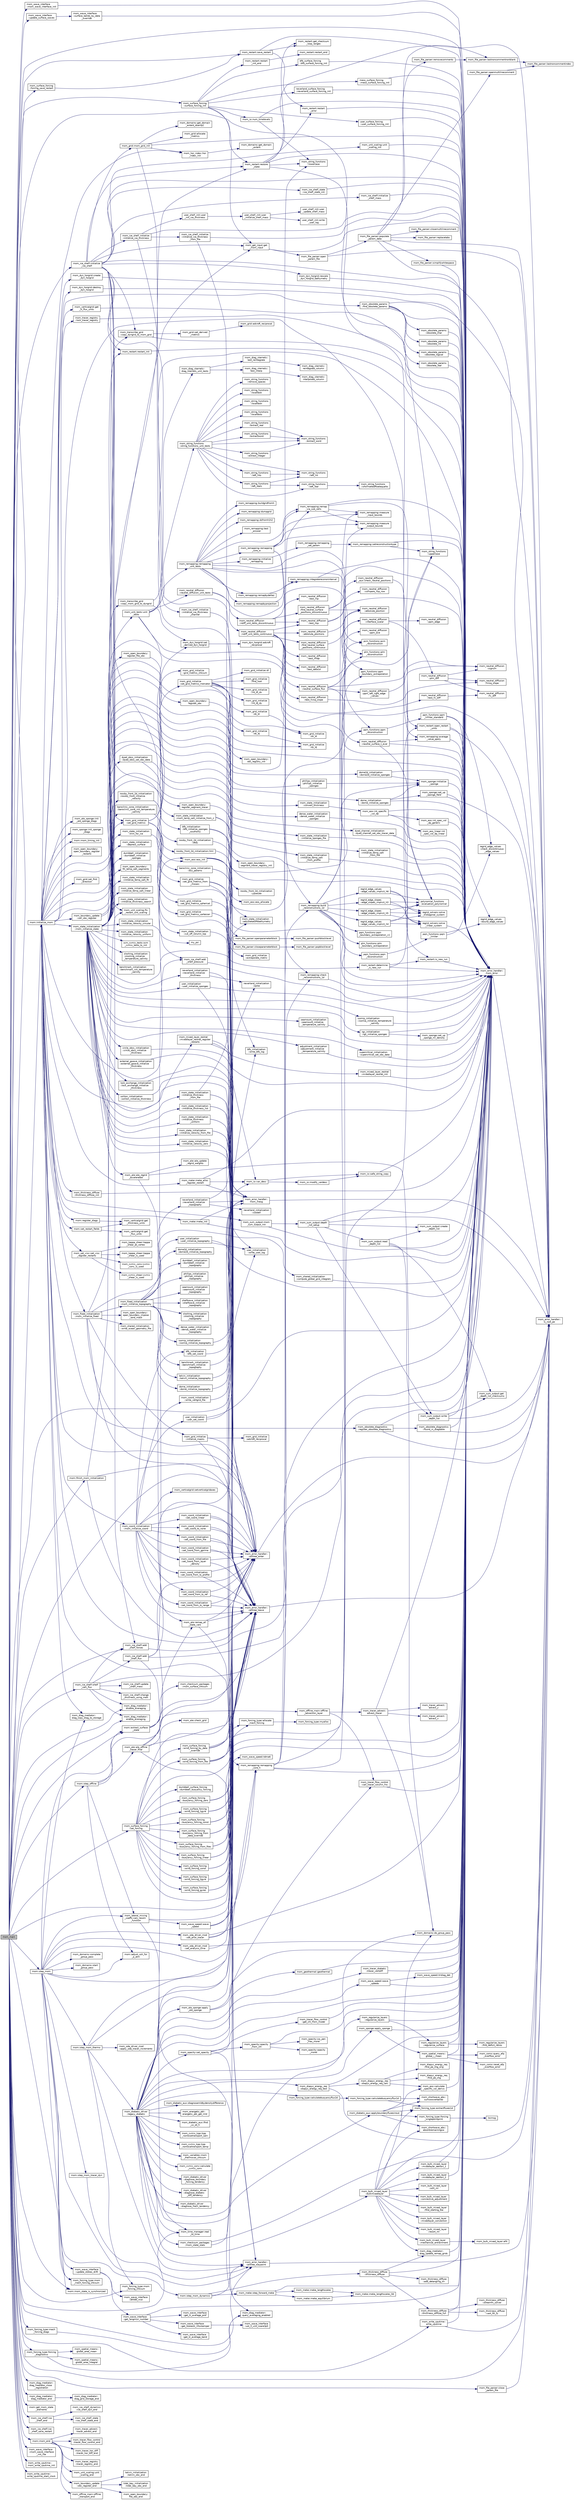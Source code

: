 digraph "mom_main"
{
 // INTERACTIVE_SVG=YES
 // LATEX_PDF_SIZE
  edge [fontname="Helvetica",fontsize="10",labelfontname="Helvetica",labelfontsize="10"];
  node [fontname="Helvetica",fontsize="10",shape=record];
  rankdir="LR";
  Node1 [label="mom_main",height=0.2,width=0.4,color="black", fillcolor="grey75", style="filled", fontcolor="black",tooltip=" "];
  Node1 -> Node2 [color="midnightblue",fontsize="10",style="solid",fontname="Helvetica"];
  Node2 [label="mom_ice_shelf::add\l_shelf_forces",height=0.2,width=0.4,color="black", fillcolor="white", style="filled",URL="$namespacemom__ice__shelf.html#aa84ec60c4cf6a0d856576c3a46f3a568",tooltip="This subroutine adds the mechanical forcing fields and perhaps shelf areas, based on the ice state in..."];
  Node2 -> Node3 [color="midnightblue",fontsize="10",style="solid",fontname="Helvetica"];
  Node3 [label="mom_error_handler::\lmom_error",height=0.2,width=0.4,color="black", fillcolor="white", style="filled",URL="$namespacemom__error__handler.html#a460cfb79a06c29fc249952c2a3710d67",tooltip="This provides a convenient interface for writing an mpp_error message with run-time filter based on a..."];
  Node3 -> Node4 [color="midnightblue",fontsize="10",style="solid",fontname="Helvetica"];
  Node4 [label="mom_error_handler::\lis_root_pe",height=0.2,width=0.4,color="black", fillcolor="white", style="filled",URL="$namespacemom__error__handler.html#ad5f00a53059c72fe2332d1436c80ca71",tooltip="This returns .true. if the current PE is the root PE."];
  Node1 -> Node5 [color="midnightblue",fontsize="10",style="solid",fontname="Helvetica"];
  Node5 [label="mom_error_handler::\lcalltree_enter",height=0.2,width=0.4,color="black", fillcolor="white", style="filled",URL="$namespacemom__error__handler.html#a9cda07a87815f0e5594066162b4345c3",tooltip="Writes a message about entering a subroutine if call tree reporting is active."];
  Node5 -> Node4 [color="midnightblue",fontsize="10",style="solid",fontname="Helvetica"];
  Node1 -> Node6 [color="midnightblue",fontsize="10",style="solid",fontname="Helvetica"];
  Node6 [label="mom_error_handler::\lcalltree_leave",height=0.2,width=0.4,color="black", fillcolor="white", style="filled",URL="$namespacemom__error__handler.html#a88ea67781e2ed9b73ab7eac8ea5e8578",tooltip="Writes a message about leaving a subroutine if call tree reporting is active."];
  Node6 -> Node4 [color="midnightblue",fontsize="10",style="solid",fontname="Helvetica"];
  Node1 -> Node7 [color="midnightblue",fontsize="10",style="solid",fontname="Helvetica"];
  Node7 [label="mom_error_handler::\lcalltree_waypoint",height=0.2,width=0.4,color="black", fillcolor="white", style="filled",URL="$namespacemom__error__handler.html#a34a02e601a60f03cb97a72fe25a32853",tooltip="Writes a message about reaching a milestone if call tree reporting is active."];
  Node7 -> Node4 [color="midnightblue",fontsize="10",style="solid",fontname="Helvetica"];
  Node1 -> Node8 [color="midnightblue",fontsize="10",style="solid",fontname="Helvetica"];
  Node8 [label="mom_file_parser::close\l_param_file",height=0.2,width=0.4,color="black", fillcolor="white", style="filled",URL="$namespacemom__file__parser.html#a5b47aa31f8cffc5bf495f8d3f2e9c001",tooltip="Close any open input files and deallocate memory associated with this param_file_type...."];
  Node8 -> Node4 [color="midnightblue",fontsize="10",style="solid",fontname="Helvetica"];
  Node1 -> Node9 [color="midnightblue",fontsize="10",style="solid",fontname="Helvetica"];
  Node9 [label="mom_diag_mediator::\ldiag_mediator_close\l_registration",height=0.2,width=0.4,color="black", fillcolor="white", style="filled",URL="$namespacemom__diag__mediator.html#ab6b7493efa5caee06547dafdba29361b",tooltip=" "];
  Node1 -> Node10 [color="midnightblue",fontsize="10",style="solid",fontname="Helvetica"];
  Node10 [label="mom_diag_mediator::\ldiag_mediator_end",height=0.2,width=0.4,color="black", fillcolor="white", style="filled",URL="$namespacemom__diag__mediator.html#a780f8870b442c730208d66d1ff0b4ac0",tooltip=" "];
  Node10 -> Node11 [color="midnightblue",fontsize="10",style="solid",fontname="Helvetica"];
  Node11 [label="mom_diag_mediator::\ldiag_grid_storage_end",height=0.2,width=0.4,color="black", fillcolor="white", style="filled",URL="$namespacemom__diag__mediator.html#a4f82f684f05d581ea5b62a9c62a54af3",tooltip="Deallocates the fields in the remapping fields container."];
  Node1 -> Node12 [color="midnightblue",fontsize="10",style="solid",fontname="Helvetica"];
  Node12 [label="mom_diag_mediator::\ldisable_averaging",height=0.2,width=0.4,color="black", fillcolor="white", style="filled",URL="$namespacemom__diag__mediator.html#a1761df399ba39742e34ab989469da0f2",tooltip="Call this subroutine to avoid averaging any offered fields."];
  Node1 -> Node13 [color="midnightblue",fontsize="10",style="solid",fontname="Helvetica"];
  Node13 [label="mom_diag_mediator::\lenable_averaging",height=0.2,width=0.4,color="black", fillcolor="white", style="filled",URL="$namespacemom__diag__mediator.html#a91244f765f2964dfb11f8787f65042f1",tooltip="This subroutine enables the accumulation of time averages over the specified time interval."];
  Node1 -> Node14 [color="midnightblue",fontsize="10",style="solid",fontname="Helvetica"];
  Node14 [label="mom::extract_surface\l_state",height=0.2,width=0.4,color="black", fillcolor="white", style="filled",URL="$namespacemom.html#a6ba3b54bd0edbba06730741653552d58",tooltip="Set the surface (return) properties of the ocean model by setting the appropriate fields in sfc_state..."];
  Node14 -> Node5 [color="midnightblue",fontsize="10",style="solid",fontname="Helvetica"];
  Node14 -> Node6 [color="midnightblue",fontsize="10",style="solid",fontname="Helvetica"];
  Node14 -> Node15 [color="midnightblue",fontsize="10",style="solid",fontname="Helvetica"];
  Node15 [label="mom_checksum_packages\l::mom_surface_chksum",height=0.2,width=0.4,color="black", fillcolor="white", style="filled",URL="$namespacemom__checksum__packages.html#af70a5866a1bd6a5ea81ccab967bb2c39",tooltip="Write out chksums for the ocean surface variables."];
  Node1 -> Node16 [color="midnightblue",fontsize="10",style="solid",fontname="Helvetica"];
  Node16 [label="mom::finish_mom_initialization",height=0.2,width=0.4,color="black", fillcolor="white", style="filled",URL="$namespacemom.html#a2269d5cd79625cbf16cb916346379207",tooltip="Finishes initializing MOM and writes out the initial conditions."];
  Node16 -> Node5 [color="midnightblue",fontsize="10",style="solid",fontname="Helvetica"];
  Node16 -> Node6 [color="midnightblue",fontsize="10",style="solid",fontname="Helvetica"];
  Node16 -> Node17 [color="midnightblue",fontsize="10",style="solid",fontname="Helvetica"];
  Node17 [label="mom_unit_scaling::fix\l_restart_unit_scaling",height=0.2,width=0.4,color="black", fillcolor="white", style="filled",URL="$namespacemom__unit__scaling.html#a0d99ae286970838e8f4cd534e3a2744c",tooltip="Set the unit scaling factors for output to restart files to the unit scaling factors for this run."];
  Node1 -> Node18 [color="midnightblue",fontsize="10",style="solid",fontname="Helvetica"];
  Node18 [label="mom_forcing_type::forcing\l_diagnostics",height=0.2,width=0.4,color="black", fillcolor="white", style="filled",URL="$namespacemom__forcing__type.html#a44a9dacaf67968ab9a0e625c4d890680",tooltip="Offer buoyancy forcing fields for diagnostics for those fields registered as part of register_forcing..."];
  Node18 -> Node19 [color="midnightblue",fontsize="10",style="solid",fontname="Helvetica"];
  Node19 [label="mom_spatial_means::\lglobal_area_integral",height=0.2,width=0.4,color="black", fillcolor="white", style="filled",URL="$namespacemom__spatial__means.html#aee0e9ccdac32367f6ae1064f49e41771",tooltip="Return the global area integral of a variable. This uses reproducing sums."];
  Node18 -> Node20 [color="midnightblue",fontsize="10",style="solid",fontname="Helvetica"];
  Node20 [label="mom_spatial_means::\lglobal_area_mean",height=0.2,width=0.4,color="black", fillcolor="white", style="filled",URL="$namespacemom__spatial__means.html#aa49abab62973a263d6f5a1c776f62a11",tooltip="Return the global area mean of a variable. This uses reproducing sums."];
  Node18 -> Node21 [color="midnightblue",fontsize="10",style="solid",fontname="Helvetica"];
  Node21 [label="mom_diag_mediator::\lquery_averaging_enabled",height=0.2,width=0.4,color="black", fillcolor="white", style="filled",URL="$namespacemom__diag__mediator.html#a0be5d1cbc6c6f8f63950ce7d9bc6455a",tooltip="Call this subroutine to determine whether the averaging is currently enabled. .true...."];
  Node1 -> Node22 [color="midnightblue",fontsize="10",style="solid",fontname="Helvetica"];
  Node22 [label="mom_surface_forcing\l::forcing_save_restart",height=0.2,width=0.4,color="black", fillcolor="white", style="filled",URL="$namespacemom__surface__forcing.html#a938b99b53ae2b01b468c9c4eaeb595d2",tooltip="Save a restart file for the forcing fields."];
  Node22 -> Node23 [color="midnightblue",fontsize="10",style="solid",fontname="Helvetica"];
  Node23 [label="mom_restart::save_restart",height=0.2,width=0.4,color="black", fillcolor="white", style="filled",URL="$namespacemom__restart.html#ab88b83af8a7dc731b70bc534325ba2b4",tooltip="save_restart saves all registered variables to restart files."];
  Node23 -> Node24 [color="midnightblue",fontsize="10",style="solid",fontname="Helvetica"];
  Node24 [label="mom_restart::get_checksum\l_loop_ranges",height=0.2,width=0.4,color="black", fillcolor="white", style="filled",URL="$namespacemom__restart.html#ac31159d0fec067a0a07ac1ac44a5ff8e",tooltip="Return bounds for computing checksums to store in restart files."];
  Node23 -> Node3 [color="midnightblue",fontsize="10",style="solid",fontname="Helvetica"];
  Node23 -> Node25 [color="midnightblue",fontsize="10",style="solid",fontname="Helvetica"];
  Node25 [label="mom_restart::restart\l_error",height=0.2,width=0.4,color="black", fillcolor="white", style="filled",URL="$namespacemom__restart.html#a4b143fb18dab7c0825e426fbf9532623",tooltip=" "];
  Node25 -> Node3 [color="midnightblue",fontsize="10",style="solid",fontname="Helvetica"];
  Node1 -> Node26 [color="midnightblue",fontsize="10",style="solid",fontname="Helvetica"];
  Node26 [label="mom::get_mom_state\l_elements",height=0.2,width=0.4,color="black", fillcolor="white", style="filled",URL="$namespacemom.html#a7e50712032e67fa969b98e6bd7dc4a6b",tooltip="This subroutine offers access to values or pointers to other types from within the MOM_control_struct..."];
  Node1 -> Node27 [color="midnightblue",fontsize="10",style="solid",fontname="Helvetica"];
  Node27 [label="mom_ice_shelf::ice\l_shelf_end",height=0.2,width=0.4,color="black", fillcolor="white", style="filled",URL="$namespacemom__ice__shelf.html#a6d0412c7264e0480d5144d26995dd8d3",tooltip="Deallocates all memory associated with this module."];
  Node27 -> Node28 [color="midnightblue",fontsize="10",style="solid",fontname="Helvetica"];
  Node28 [label="mom_ice_shelf_dynamics\l::ice_shelf_dyn_end",height=0.2,width=0.4,color="black", fillcolor="white", style="filled",URL="$namespacemom__ice__shelf__dynamics.html#a78c690be8b27b627bc228f1aba28164d",tooltip="Deallocates all memory associated with the ice shelf dynamics module."];
  Node27 -> Node29 [color="midnightblue",fontsize="10",style="solid",fontname="Helvetica"];
  Node29 [label="mom_ice_shelf_state\l::ice_shelf_state_end",height=0.2,width=0.4,color="black", fillcolor="white", style="filled",URL="$namespacemom__ice__shelf__state.html#a8b1a83b8efb864a70ef9028b28dc1fcb",tooltip="Deallocates all memory associated with this module."];
  Node1 -> Node30 [color="midnightblue",fontsize="10",style="solid",fontname="Helvetica"];
  Node30 [label="mom_ice_shelf::ice\l_shelf_save_restart",height=0.2,width=0.4,color="black", fillcolor="white", style="filled",URL="$namespacemom__ice__shelf.html#a40ae01bbe3155191647f2150903dda69",tooltip="Save the ice shelf restart file."];
  Node1 -> Node31 [color="midnightblue",fontsize="10",style="solid",fontname="Helvetica"];
  Node31 [label="mom_ice_shelf::initialize\l_ice_shelf",height=0.2,width=0.4,color="black", fillcolor="white", style="filled",URL="$namespacemom__ice__shelf.html#a5990f9918493ff4984245eac74e5f4d9",tooltip="Initializes shelf model data, parameters and diagnostics."];
  Node31 -> Node2 [color="midnightblue",fontsize="10",style="solid",fontname="Helvetica"];
  Node31 -> Node32 [color="midnightblue",fontsize="10",style="solid",fontname="Helvetica"];
  Node32 [label="mom_ice_shelf::add\l_shelf_pressure",height=0.2,width=0.4,color="black", fillcolor="white", style="filled",URL="$namespacemom__ice__shelf.html#a4b9eb211194aedcbf23c02984e5b31e9",tooltip="This subroutine adds the ice shelf pressure to the fluxes type."];
  Node32 -> Node3 [color="midnightblue",fontsize="10",style="solid",fontname="Helvetica"];
  Node31 -> Node33 [color="midnightblue",fontsize="10",style="solid",fontname="Helvetica"];
  Node33 [label="mom_transcribe_grid\l::copy_dyngrid_to_mom_grid",height=0.2,width=0.4,color="black", fillcolor="white", style="filled",URL="$namespacemom__transcribe__grid.html#aa794cd7c93cc632380b95fa142884288",tooltip="Copies information from a dynamic (shared) horizontal grid type into an ocean_grid_type."];
  Node33 -> Node3 [color="midnightblue",fontsize="10",style="solid",fontname="Helvetica"];
  Node33 -> Node34 [color="midnightblue",fontsize="10",style="solid",fontname="Helvetica"];
  Node34 [label="mom_grid::set_derived\l_metrics",height=0.2,width=0.4,color="black", fillcolor="white", style="filled",URL="$namespacemom__grid.html#ad5c6da36363b3908694605da62811a4b",tooltip="set_derived_metrics calculates metric terms that are derived from other metrics."];
  Node34 -> Node35 [color="midnightblue",fontsize="10",style="solid",fontname="Helvetica"];
  Node35 [label="mom_grid::adcroft_reciprocal",height=0.2,width=0.4,color="black", fillcolor="white", style="filled",URL="$namespacemom__grid.html#a49cb0213b535091f3c12e9152fbbda03",tooltip="Adcroft_reciprocal(x) = 1/x for |x|>0 or 0 for x=0."];
  Node31 -> Node36 [color="midnightblue",fontsize="10",style="solid",fontname="Helvetica"];
  Node36 [label="mom_eos::eos_init",height=0.2,width=0.4,color="black", fillcolor="white", style="filled",URL="$namespacemom__eos.html#a6686ef94d0db1f1dcfb4284ebfc2be88",tooltip="Initializes EOS_type by allocating and reading parameters."];
  Node36 -> Node37 [color="midnightblue",fontsize="10",style="solid",fontname="Helvetica"];
  Node37 [label="mom_eos::eos_allocate",height=0.2,width=0.4,color="black", fillcolor="white", style="filled",URL="$namespacemom__eos.html#a1108fb5de7a69d01746df3995f7e3f0d",tooltip="Allocates EOS_type."];
  Node36 -> Node3 [color="midnightblue",fontsize="10",style="solid",fontname="Helvetica"];
  Node36 -> Node38 [color="midnightblue",fontsize="10",style="solid",fontname="Helvetica"];
  Node38 [label="mom_error_handler::\lmom_mesg",height=0.2,width=0.4,color="black", fillcolor="white", style="filled",URL="$namespacemom__error__handler.html#a1c462df7b61f1296407b4af51dfeceab",tooltip="This provides a convenient interface for writing an informative comment."];
  Node38 -> Node4 [color="midnightblue",fontsize="10",style="solid",fontname="Helvetica"];
  Node36 -> Node39 [color="midnightblue",fontsize="10",style="solid",fontname="Helvetica"];
  Node39 [label="mom_string_functions\l::uppercase",height=0.2,width=0.4,color="black", fillcolor="white", style="filled",URL="$namespacemom__string__functions.html#aca148baf726de2f028b7e7baad3c85d4",tooltip="Return a string in which all uppercase letters have been replaced by their lowercase counterparts."];
  Node31 -> Node17 [color="midnightblue",fontsize="10",style="solid",fontname="Helvetica"];
  Node31 -> Node40 [color="midnightblue",fontsize="10",style="solid",fontname="Helvetica"];
  Node40 [label="mom_get_input::get\l_mom_input",height=0.2,width=0.4,color="black", fillcolor="white", style="filled",URL="$namespacemom__get__input.html#a46e89b56d1317f17ccb44b3fa7694731",tooltip="Get the names of the I/O directories and initialization file. Also calls the subroutine that opens ru..."];
  Node40 -> Node3 [color="midnightblue",fontsize="10",style="solid",fontname="Helvetica"];
  Node40 -> Node41 [color="midnightblue",fontsize="10",style="solid",fontname="Helvetica"];
  Node41 [label="mom_file_parser::open\l_param_file",height=0.2,width=0.4,color="black", fillcolor="white", style="filled",URL="$namespacemom__file__parser.html#abecae1b9386aafa17aec927af1f8c448",tooltip="Make the contents of a parameter input file availalble in a param_file_type."];
  Node41 -> Node4 [color="midnightblue",fontsize="10",style="solid",fontname="Helvetica"];
  Node41 -> Node42 [color="midnightblue",fontsize="10",style="solid",fontname="Helvetica"];
  Node42 [label="mom_file_parser::populate\l_param_data",height=0.2,width=0.4,color="black", fillcolor="white", style="filled",URL="$namespacemom__file__parser.html#a7abfd98d7f0831fc0d1f3747a68f1be9",tooltip="Read the contents of a parameter input file, and store the contents in a file_data_type after removin..."];
  Node42 -> Node43 [color="midnightblue",fontsize="10",style="solid",fontname="Helvetica"];
  Node43 [label="mom_file_parser::closemultilinecomment",height=0.2,width=0.4,color="black", fillcolor="white", style="filled",URL="$namespacemom__file__parser.html#a99c426fd23fc4df0c4d05e33039e0a66",tooltip="Return True if a */ appears on this line."];
  Node42 -> Node4 [color="midnightblue",fontsize="10",style="solid",fontname="Helvetica"];
  Node42 -> Node44 [color="midnightblue",fontsize="10",style="solid",fontname="Helvetica"];
  Node44 [label="mom_file_parser::lastnoncommentnonblank",height=0.2,width=0.4,color="black", fillcolor="white", style="filled",URL="$namespacemom__file__parser.html#ab4b89d9420e174185db1c6aa3feb948b",tooltip="Find position of last non-blank character before any comments."];
  Node44 -> Node45 [color="midnightblue",fontsize="10",style="solid",fontname="Helvetica"];
  Node45 [label="mom_file_parser::lastnoncommentindex",height=0.2,width=0.4,color="black", fillcolor="white", style="filled",URL="$namespacemom__file__parser.html#a000fd0a0681f9e73481ef2663154df78",tooltip="Find position of last character before any comments, As marked by \"!\", \"//\", or \"/*\" following F90,..."];
  Node42 -> Node3 [color="midnightblue",fontsize="10",style="solid",fontname="Helvetica"];
  Node42 -> Node46 [color="midnightblue",fontsize="10",style="solid",fontname="Helvetica"];
  Node46 [label="mom_file_parser::openmultilinecomment",height=0.2,width=0.4,color="black", fillcolor="white", style="filled",URL="$namespacemom__file__parser.html#a476a2649ce161e38088588e07f7df130",tooltip="Return True if a /* appears on this line without a closing */."];
  Node46 -> Node45 [color="midnightblue",fontsize="10",style="solid",fontname="Helvetica"];
  Node42 -> Node47 [color="midnightblue",fontsize="10",style="solid",fontname="Helvetica"];
  Node47 [label="mom_file_parser::removecomments",height=0.2,width=0.4,color="black", fillcolor="white", style="filled",URL="$namespacemom__file__parser.html#ae0b982cc161173a401291757a6677373",tooltip="Trims comments and leading blanks from string."];
  Node47 -> Node44 [color="midnightblue",fontsize="10",style="solid",fontname="Helvetica"];
  Node42 -> Node48 [color="midnightblue",fontsize="10",style="solid",fontname="Helvetica"];
  Node48 [label="mom_file_parser::replacetabs",height=0.2,width=0.4,color="black", fillcolor="white", style="filled",URL="$namespacemom__file__parser.html#a9813087789e0924f363d7f67768c7f42",tooltip="Returns a string with tabs replaced by a blank."];
  Node42 -> Node49 [color="midnightblue",fontsize="10",style="solid",fontname="Helvetica"];
  Node49 [label="mom_file_parser::simplifywhitespace",height=0.2,width=0.4,color="black", fillcolor="white", style="filled",URL="$namespacemom__file__parser.html#a3ad322925f44e8cb48c4e652634f6f93",tooltip="Constructs a string with all repeated whitespace replaced with single blanks and insert white space w..."];
  Node49 -> Node3 [color="midnightblue",fontsize="10",style="solid",fontname="Helvetica"];
  Node31 -> Node50 [color="midnightblue",fontsize="10",style="solid",fontname="Helvetica"];
  Node50 [label="mom_ice_shelf_state\l::ice_shelf_state_init",height=0.2,width=0.4,color="black", fillcolor="white", style="filled",URL="$namespacemom__ice__shelf__state.html#a8d567511be122c8312c1efae11ce2fe2",tooltip="Deallocates all memory associated with this module."];
  Node50 -> Node3 [color="midnightblue",fontsize="10",style="solid",fontname="Helvetica"];
  Node31 -> Node51 [color="midnightblue",fontsize="10",style="solid",fontname="Helvetica"];
  Node51 [label="mom_ice_shelf_initialize\l::initialize_ice_thickness",height=0.2,width=0.4,color="black", fillcolor="white", style="filled",URL="$namespacemom__ice__shelf__initialize.html#a1a45ca83d02a01108e202584a95e7527",tooltip="Initialize ice shelf thickness."];
  Node51 -> Node52 [color="midnightblue",fontsize="10",style="solid",fontname="Helvetica"];
  Node52 [label="mom_ice_shelf_initialize\l::initialize_ice_thickness\l_channel",height=0.2,width=0.4,color="black", fillcolor="white", style="filled",URL="$namespacemom__ice__shelf__initialize.html#a4c4079406cd67e29d511f48311dcc02d",tooltip="Initialize ice shelf thickness for a channel configuration."];
  Node52 -> Node38 [color="midnightblue",fontsize="10",style="solid",fontname="Helvetica"];
  Node51 -> Node53 [color="midnightblue",fontsize="10",style="solid",fontname="Helvetica"];
  Node53 [label="mom_ice_shelf_initialize\l::initialize_ice_thickness\l_from_file",height=0.2,width=0.4,color="black", fillcolor="white", style="filled",URL="$namespacemom__ice__shelf__initialize.html#a5020446bea2cb08a690a26e9c1a2941f",tooltip="Initialize ice shelf thickness from file."];
  Node53 -> Node3 [color="midnightblue",fontsize="10",style="solid",fontname="Helvetica"];
  Node53 -> Node38 [color="midnightblue",fontsize="10",style="solid",fontname="Helvetica"];
  Node51 -> Node3 [color="midnightblue",fontsize="10",style="solid",fontname="Helvetica"];
  Node51 -> Node54 [color="midnightblue",fontsize="10",style="solid",fontname="Helvetica"];
  Node54 [label="user_shelf_init::user\l_init_ice_thickness",height=0.2,width=0.4,color="black", fillcolor="white", style="filled",URL="$namespaceuser__shelf__init.html#a2e30414d0486dbf423978be7eea677bd",tooltip="This subroutine updates the ice shelf thickness, as specified by user-provided code."];
  Node54 -> Node55 [color="midnightblue",fontsize="10",style="solid",fontname="Helvetica"];
  Node55 [label="user_shelf_init::user\l_initialize_shelf_mass",height=0.2,width=0.4,color="black", fillcolor="white", style="filled",URL="$namespaceuser__shelf__init.html#abfa7467860df5279c0c9f95d79cb51cf",tooltip="This subroutine sets up the initial mass and area covered by the ice shelf, based on user-provided co..."];
  Node55 -> Node56 [color="midnightblue",fontsize="10",style="solid",fontname="Helvetica"];
  Node56 [label="user_shelf_init::user\l_update_shelf_mass",height=0.2,width=0.4,color="black", fillcolor="white", style="filled",URL="$namespaceuser__shelf__init.html#abd99438d24c4a57aa3fbab3b067a7c81",tooltip="This subroutine updates the ice shelf mass, as specified by user-provided code."];
  Node55 -> Node57 [color="midnightblue",fontsize="10",style="solid",fontname="Helvetica"];
  Node57 [label="user_shelf_init::write\l_user_log",height=0.2,width=0.4,color="black", fillcolor="white", style="filled",URL="$namespaceuser__shelf__init.html#a04dc4958214e8b07da385f8be785d706",tooltip="This subroutine writes out the user ice shelf code version number to the model log."];
  Node31 -> Node58 [color="midnightblue",fontsize="10",style="solid",fontname="Helvetica"];
  Node58 [label="mom_ice_shelf::initialize\l_shelf_mass",height=0.2,width=0.4,color="black", fillcolor="white", style="filled",URL="$namespacemom__ice__shelf.html#ac478a1dd52137f8e851916bee2243fa3",tooltip="Initializes shelf mass based on three options (file, zero and user)"];
  Node58 -> Node3 [color="midnightblue",fontsize="10",style="solid",fontname="Helvetica"];
  Node31 -> Node4 [color="midnightblue",fontsize="10",style="solid",fontname="Helvetica"];
  Node31 -> Node3 [color="midnightblue",fontsize="10",style="solid",fontname="Helvetica"];
  Node31 -> Node59 [color="midnightblue",fontsize="10",style="solid",fontname="Helvetica"];
  Node59 [label="mom_grid::mom_grid_init",height=0.2,width=0.4,color="black", fillcolor="white", style="filled",URL="$namespacemom__grid.html#a06d585b4319f18d7d7fac2afceb08205",tooltip="MOM_grid_init initializes the ocean grid array sizes and grid memory."];
  Node59 -> Node60 [color="midnightblue",fontsize="10",style="solid",fontname="Helvetica"];
  Node60 [label="mom_grid::allocate\l_metrics",height=0.2,width=0.4,color="black", fillcolor="white", style="filled",URL="$namespacemom__grid.html#a4a0b721d65abedfe5208a1e0904cd327",tooltip="Allocate memory used by the ocean_grid_type and related structures."];
  Node59 -> Node61 [color="midnightblue",fontsize="10",style="solid",fontname="Helvetica"];
  Node61 [label="mom_domains::get_domain\l_extent_dsamp2",height=0.2,width=0.4,color="black", fillcolor="white", style="filled",URL="$namespacemom__domains.html#a15fdef1c434c81da4d1f5ab3d9234290",tooltip=" "];
  Node59 -> Node62 [color="midnightblue",fontsize="10",style="solid",fontname="Helvetica"];
  Node62 [label="mom_hor_index::hor\l_index_init",height=0.2,width=0.4,color="black", fillcolor="white", style="filled",URL="$namespacemom__hor__index.html#a8e3912351dbf2be2659f3561de341f49",tooltip="Sets various index values in a hor_index_type."];
  Node62 -> Node63 [color="midnightblue",fontsize="10",style="solid",fontname="Helvetica"];
  Node63 [label="mom_domains::get_domain\l_extent",height=0.2,width=0.4,color="black", fillcolor="white", style="filled",URL="$namespacemom__domains.html#a1f1063ac5a049926d4ad00b43752aee6",tooltip="Returns various data that has been stored in a MOM_domain_type."];
  Node59 -> Node3 [color="midnightblue",fontsize="10",style="solid",fontname="Helvetica"];
  Node59 -> Node38 [color="midnightblue",fontsize="10",style="solid",fontname="Helvetica"];
  Node31 -> Node38 [color="midnightblue",fontsize="10",style="solid",fontname="Helvetica"];
  Node31 -> Node64 [color="midnightblue",fontsize="10",style="solid",fontname="Helvetica"];
  Node64 [label="mom_dyn_horgrid::rescale\l_dyn_horgrid_bathymetry",height=0.2,width=0.4,color="black", fillcolor="white", style="filled",URL="$namespacemom__dyn__horgrid.html#a4c2c545c65e12084cd863f0cade973f2",tooltip="rescale_dyn_horgrid_bathymetry permits a change in the internal units for the bathymetry on the grid,..."];
  Node64 -> Node3 [color="midnightblue",fontsize="10",style="solid",fontname="Helvetica"];
  Node31 -> Node65 [color="midnightblue",fontsize="10",style="solid",fontname="Helvetica"];
  Node65 [label="mom_restart::restart_init",height=0.2,width=0.4,color="black", fillcolor="white", style="filled",URL="$namespacemom__restart.html#a0ad0a0207dceeb1d9e68c7af7fd39bdc",tooltip="Initialize this module and set up a restart control structure."];
  Node65 -> Node3 [color="midnightblue",fontsize="10",style="solid",fontname="Helvetica"];
  Node31 -> Node66 [color="midnightblue",fontsize="10",style="solid",fontname="Helvetica"];
  Node66 [label="mom_restart::restore\l_state",height=0.2,width=0.4,color="black", fillcolor="white", style="filled",URL="$namespacemom__restart.html#aec60d8a437fc858db4a020f9985b449d",tooltip="restore_state reads the model state from previously generated files. All restart variables are read f..."];
  Node66 -> Node24 [color="midnightblue",fontsize="10",style="solid",fontname="Helvetica"];
  Node66 -> Node4 [color="midnightblue",fontsize="10",style="solid",fontname="Helvetica"];
  Node66 -> Node67 [color="midnightblue",fontsize="10",style="solid",fontname="Helvetica"];
  Node67 [label="mom_string_functions\l::lowercase",height=0.2,width=0.4,color="black", fillcolor="white", style="filled",URL="$namespacemom__string__functions.html#a4d76e9e8c2cd53f210b02006924a9212",tooltip="Return a string in which all uppercase letters have been replaced by their lowercase counterparts."];
  Node66 -> Node3 [color="midnightblue",fontsize="10",style="solid",fontname="Helvetica"];
  Node66 -> Node68 [color="midnightblue",fontsize="10",style="solid",fontname="Helvetica"];
  Node68 [label="mom_restart::open_restart\l_units",height=0.2,width=0.4,color="black", fillcolor="white", style="filled",URL="$namespacemom__restart.html#aa4e2dbb538be7a86468409131316da96",tooltip="open_restart_units determines the number of existing restart files and optionally opens them and retu..."];
  Node68 -> Node4 [color="midnightblue",fontsize="10",style="solid",fontname="Helvetica"];
  Node68 -> Node3 [color="midnightblue",fontsize="10",style="solid",fontname="Helvetica"];
  Node66 -> Node25 [color="midnightblue",fontsize="10",style="solid",fontname="Helvetica"];
  Node31 -> Node69 [color="midnightblue",fontsize="10",style="solid",fontname="Helvetica"];
  Node69 [label="mom_grid_initialize\l::set_grid_metrics",height=0.2,width=0.4,color="black", fillcolor="white", style="filled",URL="$namespacemom__grid__initialize.html#a80ff9ab4bfca58b9858abc4ce95b06e9",tooltip="set_grid_metrics is used to set the primary values in the model's horizontal grid...."];
  Node69 -> Node5 [color="midnightblue",fontsize="10",style="solid",fontname="Helvetica"];
  Node69 -> Node6 [color="midnightblue",fontsize="10",style="solid",fontname="Helvetica"];
  Node69 -> Node70 [color="midnightblue",fontsize="10",style="solid",fontname="Helvetica"];
  Node70 [label="mom_grid_initialize\l::grid_metrics_chksum",height=0.2,width=0.4,color="black", fillcolor="white", style="filled",URL="$namespacemom__grid__initialize.html#aaa2e124bccd43d4f8735c4ef8e07f287",tooltip="grid_metrics_chksum performs a set of checksums on metrics on the grid for debugging."];
  Node69 -> Node71 [color="midnightblue",fontsize="10",style="solid",fontname="Helvetica"];
  Node71 [label="mom_dyn_horgrid::set\l_derived_dyn_horgrid",height=0.2,width=0.4,color="black", fillcolor="white", style="filled",URL="$namespacemom__dyn__horgrid.html#aefa448039e24b26fe06f9251848b6aac",tooltip="set_derived_dyn_horgrid calculates metric terms that are derived from other metrics."];
  Node71 -> Node72 [color="midnightblue",fontsize="10",style="solid",fontname="Helvetica"];
  Node72 [label="mom_dyn_horgrid::adcroft\l_reciprocal",height=0.2,width=0.4,color="black", fillcolor="white", style="filled",URL="$namespacemom__dyn__horgrid.html#aa6579f50769698067defbc3c676e0191",tooltip="Adcroft_reciprocal(x) = 1/x for |x|>0 or 0 for x=0."];
  Node69 -> Node73 [color="midnightblue",fontsize="10",style="solid",fontname="Helvetica"];
  Node73 [label="mom_grid_initialize\l::set_grid_metrics_cartesian",height=0.2,width=0.4,color="black", fillcolor="white", style="filled",URL="$namespacemom__grid__initialize.html#a4f9a9f748316e1edd893da9c44cb940e",tooltip="Calculate the values of the metric terms for a Cartesian grid that might be used and save them in arr..."];
  Node73 -> Node5 [color="midnightblue",fontsize="10",style="solid",fontname="Helvetica"];
  Node73 -> Node6 [color="midnightblue",fontsize="10",style="solid",fontname="Helvetica"];
  Node69 -> Node74 [color="midnightblue",fontsize="10",style="solid",fontname="Helvetica"];
  Node74 [label="mom_grid_initialize\l::set_grid_metrics_from\l_mosaic",height=0.2,width=0.4,color="black", fillcolor="white", style="filled",URL="$namespacemom__grid__initialize.html#a59e71c4235b01cf3ad4fb6252ef74248",tooltip="Sets the grid metrics from a mosaic file."];
  Node74 -> Node5 [color="midnightblue",fontsize="10",style="solid",fontname="Helvetica"];
  Node74 -> Node6 [color="midnightblue",fontsize="10",style="solid",fontname="Helvetica"];
  Node74 -> Node75 [color="midnightblue",fontsize="10",style="solid",fontname="Helvetica"];
  Node75 [label="mom_grid_initialize\l::extrapolate_metric",height=0.2,width=0.4,color="black", fillcolor="white", style="filled",URL="$namespacemom__grid__initialize.html#ac78daa312636b0ef9a93694901b5c705",tooltip="Extrapolates missing metric data into all the halo regions."];
  Node69 -> Node76 [color="midnightblue",fontsize="10",style="solid",fontname="Helvetica"];
  Node76 [label="mom_grid_initialize\l::set_grid_metrics_mercator",height=0.2,width=0.4,color="black", fillcolor="white", style="filled",URL="$namespacemom__grid__initialize.html#ac37d98379b33a9e95d0bbffc1d7a730f",tooltip="Calculate the values of the metric terms that might be used and save them in arrays."];
  Node76 -> Node5 [color="midnightblue",fontsize="10",style="solid",fontname="Helvetica"];
  Node76 -> Node6 [color="midnightblue",fontsize="10",style="solid",fontname="Helvetica"];
  Node76 -> Node77 [color="midnightblue",fontsize="10",style="solid",fontname="Helvetica"];
  Node77 [label="mom_grid_initialize::dl",height=0.2,width=0.4,color="black", fillcolor="white", style="filled",URL="$namespacemom__grid__initialize.html#aac9e8e21e95ba01e853569e3060ee8d3",tooltip="This function returns the contribution from the line integral along one of the four sides of a cell f..."];
  Node76 -> Node78 [color="midnightblue",fontsize="10",style="solid",fontname="Helvetica"];
  Node78 [label="mom_grid_initialize\l::ds_di",height=0.2,width=0.4,color="black", fillcolor="white", style="filled",URL="$namespacemom__grid__initialize.html#a5a50815c6d1d0948dfbae076da654b94",tooltip="This function returns the grid spacing in the logical x direction."];
  Node78 -> Node79 [color="midnightblue",fontsize="10",style="solid",fontname="Helvetica"];
  Node79 [label="mom_grid_initialize\l::dx_di",height=0.2,width=0.4,color="black", fillcolor="white", style="filled",URL="$namespacemom__grid__initialize.html#afa76ec84052508b78fde53cd6ed70161",tooltip="This function calculates and returns the value of dx/di, where x is the longitude in Radians,..."];
  Node76 -> Node80 [color="midnightblue",fontsize="10",style="solid",fontname="Helvetica"];
  Node80 [label="mom_grid_initialize\l::ds_dj",height=0.2,width=0.4,color="black", fillcolor="white", style="filled",URL="$namespacemom__grid__initialize.html#aaa3a376606d5067107c3a43beb6f8032",tooltip="This function returns the grid spacing in the logical y direction."];
  Node80 -> Node81 [color="midnightblue",fontsize="10",style="solid",fontname="Helvetica"];
  Node81 [label="mom_grid_initialize\l::dy_dj",height=0.2,width=0.4,color="black", fillcolor="white", style="filled",URL="$namespacemom__grid__initialize.html#aff493c70cca560bfefcdbfabdf778656",tooltip="This subroutine calculates and returns the value of dy/dj, where y is the latitude in Radians,..."];
  Node76 -> Node79 [color="midnightblue",fontsize="10",style="solid",fontname="Helvetica"];
  Node76 -> Node81 [color="midnightblue",fontsize="10",style="solid",fontname="Helvetica"];
  Node76 -> Node82 [color="midnightblue",fontsize="10",style="solid",fontname="Helvetica"];
  Node82 [label="mom_grid_initialize\l::find_root",height=0.2,width=0.4,color="black", fillcolor="white", style="filled",URL="$namespacemom__grid__initialize.html#a25cb0001f061ef10b90e637f98ed9fcc",tooltip="This subroutine finds and returns the value of y at which the monotonically increasing function fn ta..."];
  Node76 -> Node83 [color="midnightblue",fontsize="10",style="solid",fontname="Helvetica"];
  Node83 [label="mom_grid_initialize\l::int_di_dx",height=0.2,width=0.4,color="black", fillcolor="white", style="filled",URL="$namespacemom__grid__initialize.html#aee53e3cf4937fa86949aa376d5f3d82a",tooltip="This function calculates and returns the integral of the inverse of dx/di to the point x,..."];
  Node76 -> Node84 [color="midnightblue",fontsize="10",style="solid",fontname="Helvetica"];
  Node84 [label="mom_grid_initialize\l::int_dj_dy",height=0.2,width=0.4,color="black", fillcolor="white", style="filled",URL="$namespacemom__grid__initialize.html#a8ed056787130f21f4b9c1bc81bd60c50",tooltip="This subroutine calculates and returns the integral of the inverse of dy/dj to the point y,..."];
  Node69 -> Node85 [color="midnightblue",fontsize="10",style="solid",fontname="Helvetica"];
  Node85 [label="mom_grid_initialize\l::set_grid_metrics_spherical",height=0.2,width=0.4,color="black", fillcolor="white", style="filled",URL="$namespacemom__grid__initialize.html#a3ede1d607f09115204c0ea0fbde5e9f8",tooltip="Calculate the values of the metric terms that might be used and save them in arrays."];
  Node85 -> Node5 [color="midnightblue",fontsize="10",style="solid",fontname="Helvetica"];
  Node85 -> Node6 [color="midnightblue",fontsize="10",style="solid",fontname="Helvetica"];
  Node31 -> Node86 [color="midnightblue",fontsize="10",style="solid",fontname="Helvetica"];
  Node86 [label="mom_unit_scaling::unit\l_scaling_init",height=0.2,width=0.4,color="black", fillcolor="white", style="filled",URL="$namespacemom__unit__scaling.html#a74867ddf628f93dcee854980e08bbe21",tooltip="Allocates and initializes the ocean model unit scaling type."];
  Node86 -> Node3 [color="midnightblue",fontsize="10",style="solid",fontname="Helvetica"];
  Node1 -> Node87 [color="midnightblue",fontsize="10",style="solid",fontname="Helvetica"];
  Node87 [label="mom::initialize_mom",height=0.2,width=0.4,color="black", fillcolor="white", style="filled",URL="$namespacemom.html#a96708b16215666edbfa5b46228f3a200",tooltip="Initialize MOM, including memory allocation, setting up parameters and diagnostics,..."];
  Node87 -> Node88 [color="midnightblue",fontsize="10",style="solid",fontname="Helvetica"];
  Node88 [label="mom_boundary_update\l::call_obc_register",height=0.2,width=0.4,color="black", fillcolor="white", style="filled",URL="$namespacemom__boundary__update.html#a455e3d4565a6023e3c144eefb9bafac5",tooltip="The following subroutines and associated definitions provide the machinery to register and call the s..."];
  Node88 -> Node3 [color="midnightblue",fontsize="10",style="solid",fontname="Helvetica"];
  Node88 -> Node89 [color="midnightblue",fontsize="10",style="solid",fontname="Helvetica"];
  Node89 [label="mom_open_boundary::\lregister_file_obc",height=0.2,width=0.4,color="black", fillcolor="white", style="filled",URL="$namespacemom__open__boundary.html#a05d15beca2ef2b44fb36d129166907fa",tooltip="Add file to OBC registry."];
  Node89 -> Node90 [color="midnightblue",fontsize="10",style="solid",fontname="Helvetica"];
  Node90 [label="mom_open_boundary::\lregister_obc",height=0.2,width=0.4,color="black", fillcolor="white", style="filled",URL="$namespacemom__open__boundary.html#a8e0e22d829c122134f039228c6f1c7fb",tooltip="register open boundary objects for boundary updates."];
  Node90 -> Node91 [color="midnightblue",fontsize="10",style="solid",fontname="Helvetica"];
  Node91 [label="mom_open_boundary::\lobc_registry_init",height=0.2,width=0.4,color="black", fillcolor="white", style="filled",URL="$namespacemom__open__boundary.html#a0a6e28bbfec6ab82bfe2fd2848902945",tooltip="This routine include declares and sets the variable \"version\"."];
  Node87 -> Node5 [color="midnightblue",fontsize="10",style="solid",fontname="Helvetica"];
  Node87 -> Node6 [color="midnightblue",fontsize="10",style="solid",fontname="Helvetica"];
  Node87 -> Node7 [color="midnightblue",fontsize="10",style="solid",fontname="Helvetica"];
  Node87 -> Node33 [color="midnightblue",fontsize="10",style="solid",fontname="Helvetica"];
  Node87 -> Node92 [color="midnightblue",fontsize="10",style="solid",fontname="Helvetica"];
  Node92 [label="mom_transcribe_grid\l::copy_mom_grid_to_dyngrid",height=0.2,width=0.4,color="black", fillcolor="white", style="filled",URL="$namespacemom__transcribe__grid.html#a426ae345ad289eabaf68aeff02019753",tooltip="Copies information from an ocean_grid_type into a dynamic (shared) horizontal grid type."];
  Node92 -> Node3 [color="midnightblue",fontsize="10",style="solid",fontname="Helvetica"];
  Node92 -> Node71 [color="midnightblue",fontsize="10",style="solid",fontname="Helvetica"];
  Node87 -> Node93 [color="midnightblue",fontsize="10",style="solid",fontname="Helvetica"];
  Node93 [label="mom_dyn_horgrid::create\l_dyn_horgrid",height=0.2,width=0.4,color="black", fillcolor="white", style="filled",URL="$namespacemom__dyn__horgrid.html#a6dd89718602439a6bca59608e0f7e9f5",tooltip="Allocate memory used by the dyn_horgrid_type and related structures."];
  Node93 -> Node3 [color="midnightblue",fontsize="10",style="solid",fontname="Helvetica"];
  Node87 -> Node94 [color="midnightblue",fontsize="10",style="solid",fontname="Helvetica"];
  Node94 [label="mom_dyn_horgrid::destroy\l_dyn_horgrid",height=0.2,width=0.4,color="black", fillcolor="white", style="filled",URL="$namespacemom__dyn__horgrid.html#a23c063bf0f2d5e5e96569a6bc5f8f382",tooltip="Release memory used by the dyn_horgrid_type and related structures."];
  Node94 -> Node3 [color="midnightblue",fontsize="10",style="solid",fontname="Helvetica"];
  Node87 -> Node95 [color="midnightblue",fontsize="10",style="solid",fontname="Helvetica"];
  Node95 [label="mom_diag_mediator::\ldiag_copy_diag_to_storage",height=0.2,width=0.4,color="black", fillcolor="white", style="filled",URL="$namespacemom__diag__mediator.html#a4c15fc11c4d220ebcdd38adb692950db",tooltip="Copy from the main diagnostic arrays to the grid storage as well as the native thicknesses."];
  Node87 -> Node36 [color="midnightblue",fontsize="10",style="solid",fontname="Helvetica"];
  Node87 -> Node96 [color="midnightblue",fontsize="10",style="solid",fontname="Helvetica"];
  Node96 [label="mom_obsolete_params\l::find_obsolete_params",height=0.2,width=0.4,color="black", fillcolor="white", style="filled",URL="$namespacemom__obsolete__params.html#adeed714b8b74959c25e3acd8e40061f6",tooltip="Scans input parameter file for list obsolete parameters."];
  Node96 -> Node4 [color="midnightblue",fontsize="10",style="solid",fontname="Helvetica"];
  Node96 -> Node3 [color="midnightblue",fontsize="10",style="solid",fontname="Helvetica"];
  Node96 -> Node97 [color="midnightblue",fontsize="10",style="solid",fontname="Helvetica"];
  Node97 [label="mom_obsolete_params\l::obsolete_char",height=0.2,width=0.4,color="black", fillcolor="white", style="filled",URL="$namespacemom__obsolete__params.html#ad9be6c94848c1c99457b16e578dfe1c0",tooltip="Test for presence of obsolete STRING in parameter file."];
  Node97 -> Node3 [color="midnightblue",fontsize="10",style="solid",fontname="Helvetica"];
  Node96 -> Node98 [color="midnightblue",fontsize="10",style="solid",fontname="Helvetica"];
  Node98 [label="mom_obsolete_params\l::obsolete_int",height=0.2,width=0.4,color="black", fillcolor="white", style="filled",URL="$namespacemom__obsolete__params.html#aa0a8fe574d071d3a40ac146c2b8070f0",tooltip="Test for presence of obsolete INTEGER in parameter file."];
  Node98 -> Node3 [color="midnightblue",fontsize="10",style="solid",fontname="Helvetica"];
  Node96 -> Node99 [color="midnightblue",fontsize="10",style="solid",fontname="Helvetica"];
  Node99 [label="mom_obsolete_params\l::obsolete_logical",height=0.2,width=0.4,color="black", fillcolor="white", style="filled",URL="$namespacemom__obsolete__params.html#a0f74da6ca1e81bb5029fbdcd284d5427",tooltip="Test for presence of obsolete LOGICAL in parameter file."];
  Node99 -> Node3 [color="midnightblue",fontsize="10",style="solid",fontname="Helvetica"];
  Node96 -> Node100 [color="midnightblue",fontsize="10",style="solid",fontname="Helvetica"];
  Node100 [label="mom_obsolete_params\l::obsolete_real",height=0.2,width=0.4,color="black", fillcolor="white", style="filled",URL="$namespacemom__obsolete__params.html#ae7343199aaed0daa5cda091cbd136c0c",tooltip="Test for presence of obsolete REAL in parameter file."];
  Node100 -> Node3 [color="midnightblue",fontsize="10",style="solid",fontname="Helvetica"];
  Node87 -> Node40 [color="midnightblue",fontsize="10",style="solid",fontname="Helvetica"];
  Node87 -> Node101 [color="midnightblue",fontsize="10",style="solid",fontname="Helvetica"];
  Node101 [label="mom_verticalgrid::get\l_tr_flux_units",height=0.2,width=0.4,color="black", fillcolor="white", style="filled",URL="$namespacemom__verticalgrid.html#a908fc7025e6cf5d60885dbb7565093cd",tooltip="Returns the model's tracer flux units."];
  Node101 -> Node3 [color="midnightblue",fontsize="10",style="solid",fontname="Helvetica"];
  Node87 -> Node62 [color="midnightblue",fontsize="10",style="solid",fontname="Helvetica"];
  Node87 -> Node102 [color="midnightblue",fontsize="10",style="solid",fontname="Helvetica"];
  Node102 [label="mom_ale_sponge::init\l_ale_sponge_diags",height=0.2,width=0.4,color="black", fillcolor="white", style="filled",URL="$namespacemom__ale__sponge.html#aed1ab3e7a8063222f1c9b0d3d2336cbe",tooltip="Initialize diagnostics for the ALE_sponge module."];
  Node87 -> Node103 [color="midnightblue",fontsize="10",style="solid",fontname="Helvetica"];
  Node103 [label="mom_sponge::init_sponge\l_diags",height=0.2,width=0.4,color="black", fillcolor="white", style="filled",URL="$namespacemom__sponge.html#a0a8f89e7376419836a450e8cf25fc37b",tooltip="This subroutine sets up diagnostics for the sponges. It is separate from initialize_sponge because it..."];
  Node87 -> Node104 [color="midnightblue",fontsize="10",style="solid",fontname="Helvetica"];
  Node104 [label="mom_restart::is_new_run",height=0.2,width=0.4,color="black", fillcolor="white", style="filled",URL="$namespacemom__restart.html#a39d14aecb41df2cc730035cca8467f69",tooltip="is_new_run returns whether this is going to be a new run based on the information stored in CS by a p..."];
  Node104 -> Node3 [color="midnightblue",fontsize="10",style="solid",fontname="Helvetica"];
  Node87 -> Node105 [color="midnightblue",fontsize="10",style="solid",fontname="Helvetica"];
  Node105 [label="mom_tracer_registry\l::lock_tracer_registry",height=0.2,width=0.4,color="black", fillcolor="white", style="filled",URL="$namespacemom__tracer__registry.html#af9889848c1f3801951b0c79cace52e8d",tooltip="This subroutine locks the tracer registry to prevent the addition of more tracers...."];
  Node105 -> Node3 [color="midnightblue",fontsize="10",style="solid",fontname="Helvetica"];
  Node87 -> Node106 [color="midnightblue",fontsize="10",style="solid",fontname="Helvetica"];
  Node106 [label="mom_meke::meke_alloc\l_register_restart",height=0.2,width=0.4,color="black", fillcolor="white", style="filled",URL="$namespacemom__meke.html#a1900316331157e48f1a6029bac63fbd0",tooltip="Allocates memory and register restart fields for the MOM_MEKE module."];
  Node106 -> Node3 [color="midnightblue",fontsize="10",style="solid",fontname="Helvetica"];
  Node106 -> Node38 [color="midnightblue",fontsize="10",style="solid",fontname="Helvetica"];
  Node106 -> Node107 [color="midnightblue",fontsize="10",style="solid",fontname="Helvetica"];
  Node107 [label="mom_io::var_desc",height=0.2,width=0.4,color="black", fillcolor="white", style="filled",URL="$namespacemom__io.html#a09be50ad112d6bc134d06d82fcbe1fdc",tooltip="Returns a vardesc type whose elements have been filled with the provided fields. The argument name is..."];
  Node107 -> Node108 [color="midnightblue",fontsize="10",style="solid",fontname="Helvetica"];
  Node108 [label="mom_io::modify_vardesc",height=0.2,width=0.4,color="black", fillcolor="white", style="filled",URL="$namespacemom__io.html#a0dff28e4952f43175f84cd9cdcda9837",tooltip="This routine modifies the named elements of a vardesc type. All arguments are optional,..."];
  Node108 -> Node109 [color="midnightblue",fontsize="10",style="solid",fontname="Helvetica"];
  Node109 [label="mom_io::safe_string_copy",height=0.2,width=0.4,color="black", fillcolor="white", style="filled",URL="$namespacemom__io.html#ac4bc408e8b38dbd669842753f26ebf88",tooltip="Copies a string."];
  Node109 -> Node3 [color="midnightblue",fontsize="10",style="solid",fontname="Helvetica"];
  Node107 -> Node109 [color="midnightblue",fontsize="10",style="solid",fontname="Helvetica"];
  Node87 -> Node110 [color="midnightblue",fontsize="10",style="solid",fontname="Helvetica"];
  Node110 [label="mom_meke::meke_init",height=0.2,width=0.4,color="black", fillcolor="white", style="filled",URL="$namespacemom__meke.html#a3541e89d2c55cbd6b77f7a256040f5b2",tooltip="Initializes the MOM_MEKE module and reads parameters. Returns True if module is to be used,..."];
  Node110 -> Node3 [color="midnightblue",fontsize="10",style="solid",fontname="Helvetica"];
  Node110 -> Node38 [color="midnightblue",fontsize="10",style="solid",fontname="Helvetica"];
  Node87 -> Node111 [color="midnightblue",fontsize="10",style="solid",fontname="Helvetica"];
  Node111 [label="mom_mixed_layer_restrat\l::mixedlayer_restrat_register\l_restarts",height=0.2,width=0.4,color="black", fillcolor="white", style="filled",URL="$namespacemom__mixed__layer__restrat.html#aea597553dfa98cc7c972784f476ad3fc",tooltip="Allocate and register fields in the mixed layer restratification structure for restarts."];
  Node111 -> Node112 [color="midnightblue",fontsize="10",style="solid",fontname="Helvetica"];
  Node112 [label="mom_mixed_layer_restrat\l::mixedlayer_restrat_init",height=0.2,width=0.4,color="black", fillcolor="white", style="filled",URL="$namespacemom__mixed__layer__restrat.html#a89b89663722cc9047a3bb238a4bfa09a",tooltip="Initialize the mixed layer restratification module."];
  Node112 -> Node3 [color="midnightblue",fontsize="10",style="solid",fontname="Helvetica"];
  Node111 -> Node3 [color="midnightblue",fontsize="10",style="solid",fontname="Helvetica"];
  Node111 -> Node107 [color="midnightblue",fontsize="10",style="solid",fontname="Helvetica"];
  Node87 -> Node113 [color="midnightblue",fontsize="10",style="solid",fontname="Helvetica"];
  Node113 [label="mom_coord_initialization\l::mom_initialize_coord",height=0.2,width=0.4,color="black", fillcolor="white", style="filled",URL="$namespacemom__coord__initialization.html#a08150041e51696069c49248793248c77",tooltip="MOM_initialize_coord sets up time-invariant quantities related to MOM6's vertical coordinate."];
  Node113 -> Node114 [color="midnightblue",fontsize="10",style="solid",fontname="Helvetica"];
  Node114 [label="bfb_initialization\l::bfb_set_coord",height=0.2,width=0.4,color="black", fillcolor="white", style="filled",URL="$namespacebfb__initialization.html#a681cb69f1a6fe142e5baa6aee5f57060",tooltip="This subroutine specifies the vertical coordinate in terms of temperature at the surface and at the b..."];
  Node114 -> Node115 [color="midnightblue",fontsize="10",style="solid",fontname="Helvetica"];
  Node115 [label="bfb_initialization\l::write_bfb_log",height=0.2,width=0.4,color="black", fillcolor="white", style="filled",URL="$namespacebfb__initialization.html#acf4641a95e7aa3b9953db2b04a627c97",tooltip="Write output about the parameter values being used."];
  Node113 -> Node5 [color="midnightblue",fontsize="10",style="solid",fontname="Helvetica"];
  Node113 -> Node6 [color="midnightblue",fontsize="10",style="solid",fontname="Helvetica"];
  Node113 -> Node116 [color="midnightblue",fontsize="10",style="solid",fontname="Helvetica"];
  Node116 [label="mom_coord_initialization\l::set_coord_from_file",height=0.2,width=0.4,color="black", fillcolor="white", style="filled",URL="$namespacemom__coord__initialization.html#ac3e54de3cb5255fc13fc3318a5636f5a",tooltip=" "];
  Node116 -> Node5 [color="midnightblue",fontsize="10",style="solid",fontname="Helvetica"];
  Node116 -> Node6 [color="midnightblue",fontsize="10",style="solid",fontname="Helvetica"];
  Node113 -> Node117 [color="midnightblue",fontsize="10",style="solid",fontname="Helvetica"];
  Node117 [label="mom_coord_initialization\l::set_coord_from_gprime",height=0.2,width=0.4,color="black", fillcolor="white", style="filled",URL="$namespacemom__coord__initialization.html#a0fb7238fdddaa390ba05616d5c719304",tooltip="Sets the layer densities (Rlay) and the interface reduced gravities (g)."];
  Node117 -> Node5 [color="midnightblue",fontsize="10",style="solid",fontname="Helvetica"];
  Node117 -> Node6 [color="midnightblue",fontsize="10",style="solid",fontname="Helvetica"];
  Node113 -> Node118 [color="midnightblue",fontsize="10",style="solid",fontname="Helvetica"];
  Node118 [label="mom_coord_initialization\l::set_coord_from_layer\l_density",height=0.2,width=0.4,color="black", fillcolor="white", style="filled",URL="$namespacemom__coord__initialization.html#a516787d58e9ed5036b5093afcad12a5d",tooltip="Sets the layer densities (Rlay) and the interface reduced gravities (g)."];
  Node118 -> Node5 [color="midnightblue",fontsize="10",style="solid",fontname="Helvetica"];
  Node118 -> Node6 [color="midnightblue",fontsize="10",style="solid",fontname="Helvetica"];
  Node113 -> Node119 [color="midnightblue",fontsize="10",style="solid",fontname="Helvetica"];
  Node119 [label="mom_coord_initialization\l::set_coord_from_ts_profile",height=0.2,width=0.4,color="black", fillcolor="white", style="filled",URL="$namespacemom__coord__initialization.html#ab8bc8326f34ac58a6299e469bca20268",tooltip="Sets the layer densities (Rlay) and the interface reduced gravities (g) from a T-S profile."];
  Node119 -> Node5 [color="midnightblue",fontsize="10",style="solid",fontname="Helvetica"];
  Node119 -> Node6 [color="midnightblue",fontsize="10",style="solid",fontname="Helvetica"];
  Node113 -> Node120 [color="midnightblue",fontsize="10",style="solid",fontname="Helvetica"];
  Node120 [label="mom_coord_initialization\l::set_coord_from_ts_range",height=0.2,width=0.4,color="black", fillcolor="white", style="filled",URL="$namespacemom__coord__initialization.html#ae66d4537aa49c517b7f575762deb25bf",tooltip="Sets the layer densities (Rlay) and the interface reduced gravities (g) from a linear T-S profile."];
  Node120 -> Node5 [color="midnightblue",fontsize="10",style="solid",fontname="Helvetica"];
  Node120 -> Node6 [color="midnightblue",fontsize="10",style="solid",fontname="Helvetica"];
  Node113 -> Node121 [color="midnightblue",fontsize="10",style="solid",fontname="Helvetica"];
  Node121 [label="mom_coord_initialization\l::set_coord_from_ts_ref",height=0.2,width=0.4,color="black", fillcolor="white", style="filled",URL="$namespacemom__coord__initialization.html#ad01a90ddd579883d7be3795703b13c93",tooltip="Sets the layer densities (Rlay) and the interface reduced gravities (g) from a profile of g'."];
  Node121 -> Node5 [color="midnightblue",fontsize="10",style="solid",fontname="Helvetica"];
  Node121 -> Node6 [color="midnightblue",fontsize="10",style="solid",fontname="Helvetica"];
  Node113 -> Node122 [color="midnightblue",fontsize="10",style="solid",fontname="Helvetica"];
  Node122 [label="mom_coord_initialization\l::set_coord_linear",height=0.2,width=0.4,color="black", fillcolor="white", style="filled",URL="$namespacemom__coord__initialization.html#a0cf7c5ab79446898b961e227eabc724b",tooltip="Sets the layer densities (Rlay) and the interface reduced gravities (g) according to a linear profile..."];
  Node122 -> Node5 [color="midnightblue",fontsize="10",style="solid",fontname="Helvetica"];
  Node122 -> Node6 [color="midnightblue",fontsize="10",style="solid",fontname="Helvetica"];
  Node113 -> Node123 [color="midnightblue",fontsize="10",style="solid",fontname="Helvetica"];
  Node123 [label="mom_coord_initialization\l::set_coord_to_none",height=0.2,width=0.4,color="black", fillcolor="white", style="filled",URL="$namespacemom__coord__initialization.html#a4b03f15c6e6f4f3b45144ba03f515d74",tooltip="Sets Rlay to Rho0 and g_prime to zero except for the free surface. This is for use only in ALE mode w..."];
  Node123 -> Node5 [color="midnightblue",fontsize="10",style="solid",fontname="Helvetica"];
  Node123 -> Node6 [color="midnightblue",fontsize="10",style="solid",fontname="Helvetica"];
  Node113 -> Node124 [color="midnightblue",fontsize="10",style="solid",fontname="Helvetica"];
  Node124 [label="mom_verticalgrid::setverticalgridaxes",height=0.2,width=0.4,color="black", fillcolor="white", style="filled",URL="$namespacemom__verticalgrid.html#aca0b871025638d55736e051a43906719",tooltip="This sets the coordinate data for the \"layer mode\" of the isopycnal model."];
  Node113 -> Node125 [color="midnightblue",fontsize="10",style="solid",fontname="Helvetica"];
  Node125 [label="user_initialization\l::user_set_coord",height=0.2,width=0.4,color="black", fillcolor="white", style="filled",URL="$namespaceuser__initialization.html#a541d25539cbb198ae0ed7c1356f267cf",tooltip="Set vertical coordinates."];
  Node125 -> Node3 [color="midnightblue",fontsize="10",style="solid",fontname="Helvetica"];
  Node125 -> Node126 [color="midnightblue",fontsize="10",style="solid",fontname="Helvetica"];
  Node126 [label="user_initialization\l::write_user_log",height=0.2,width=0.4,color="black", fillcolor="white", style="filled",URL="$namespaceuser__initialization.html#aebfc0db710e83bae83f08e1a774256dd",tooltip="Write output about the parameter values being used."];
  Node113 -> Node127 [color="midnightblue",fontsize="10",style="solid",fontname="Helvetica"];
  Node127 [label="mom_coord_initialization\l::write_vertgrid_file",height=0.2,width=0.4,color="black", fillcolor="white", style="filled",URL="$namespacemom__coord__initialization.html#a45fb62504679264febbaa0617332ecc1",tooltip="Writes out a file containing any available data related to the vertical grid used by the MOM ocean mo..."];
  Node127 -> Node107 [color="midnightblue",fontsize="10",style="solid",fontname="Helvetica"];
  Node87 -> Node128 [color="midnightblue",fontsize="10",style="solid",fontname="Helvetica"];
  Node128 [label="mom_fixed_initialization\l::mom_initialize_fixed",height=0.2,width=0.4,color="black", fillcolor="white", style="filled",URL="$namespacemom__fixed__initialization.html#a79fad1bd49f85eaa0579def2d9d4ae53",tooltip="MOM_initialize_fixed sets up time-invariant quantities related to MOM6's horizontal grid,..."];
  Node128 -> Node5 [color="midnightblue",fontsize="10",style="solid",fontname="Helvetica"];
  Node128 -> Node6 [color="midnightblue",fontsize="10",style="solid",fontname="Helvetica"];
  Node128 -> Node129 [color="midnightblue",fontsize="10",style="solid",fontname="Helvetica"];
  Node129 [label="mom_shared_initialization\l::compute_global_grid_integrals",height=0.2,width=0.4,color="black", fillcolor="white", style="filled",URL="$namespacemom__shared__initialization.html#a501559f833324821cd6e04252d4e156b",tooltip="Pre-compute global integrals of grid quantities (like masked ocean area) for later use in reporting d..."];
  Node129 -> Node3 [color="midnightblue",fontsize="10",style="solid",fontname="Helvetica"];
  Node128 -> Node130 [color="midnightblue",fontsize="10",style="solid",fontname="Helvetica"];
  Node130 [label="mom_grid_initialize\l::initialize_masks",height=0.2,width=0.4,color="black", fillcolor="white", style="filled",URL="$namespacemom__grid__initialize.html#a003da6e1301224ac3d211262b03ced3a",tooltip="Initializes the grid masks and any metrics that come with masks already applied."];
  Node130 -> Node131 [color="midnightblue",fontsize="10",style="solid",fontname="Helvetica"];
  Node131 [label="mom_grid_initialize\l::adcroft_reciprocal",height=0.2,width=0.4,color="black", fillcolor="white", style="filled",URL="$namespacemom__grid__initialize.html#ac5445d58b86d259f4c352255849d7fe0",tooltip="This function implements Adcroft's rule for reciprocals, namely that Adcroft_Inv(x) = 1/x for |x|>0 o..."];
  Node130 -> Node5 [color="midnightblue",fontsize="10",style="solid",fontname="Helvetica"];
  Node130 -> Node6 [color="midnightblue",fontsize="10",style="solid",fontname="Helvetica"];
  Node128 -> Node132 [color="midnightblue",fontsize="10",style="solid",fontname="Helvetica"];
  Node132 [label="mom_fixed_initialization\l::mom_initialize_topography",height=0.2,width=0.4,color="black", fillcolor="white", style="filled",URL="$namespacemom__fixed__initialization.html#ae980c841ada6296d07df08442398e87b",tooltip="MOM_initialize_topography makes the appropriate call to set up the bathymetry. At this point the topo..."];
  Node132 -> Node133 [color="midnightblue",fontsize="10",style="solid",fontname="Helvetica"];
  Node133 [label="benchmark_initialization\l::benchmark_initialize\l_topography",height=0.2,width=0.4,color="black", fillcolor="white", style="filled",URL="$namespacebenchmark__initialization.html#aa9f5b306237bd4938a117fe871a93ed7",tooltip="This subroutine sets up the benchmark test case topography."];
  Node133 -> Node38 [color="midnightblue",fontsize="10",style="solid",fontname="Helvetica"];
  Node132 -> Node134 [color="midnightblue",fontsize="10",style="solid",fontname="Helvetica"];
  Node134 [label="dense_water_initialization\l::dense_water_initialize\l_topography",height=0.2,width=0.4,color="black", fillcolor="white", style="filled",URL="$namespacedense__water__initialization.html#ae2a5062c406c66b1917f2ad564d4a5e6",tooltip="Initialize the topography field for the dense water experiment."];
  Node132 -> Node135 [color="midnightblue",fontsize="10",style="solid",fontname="Helvetica"];
  Node135 [label="dome2d_initialization\l::dome2d_initialize_topography",height=0.2,width=0.4,color="black", fillcolor="white", style="filled",URL="$namespacedome2d__initialization.html#ae850c5e89a9275c4333c02828187bf81",tooltip="Initialize topography with a shelf and slope in a 2D domain."];
  Node132 -> Node136 [color="midnightblue",fontsize="10",style="solid",fontname="Helvetica"];
  Node136 [label="dome_initialization\l::dome_initialize_topography",height=0.2,width=0.4,color="black", fillcolor="white", style="filled",URL="$namespacedome__initialization.html#a80775c1d93b437bb2cc4c75c3c99ecb4",tooltip="This subroutine sets up the DOME topography."];
  Node136 -> Node38 [color="midnightblue",fontsize="10",style="solid",fontname="Helvetica"];
  Node132 -> Node137 [color="midnightblue",fontsize="10",style="solid",fontname="Helvetica"];
  Node137 [label="dumbbell_initialization\l::dumbbell_initialize\l_topography",height=0.2,width=0.4,color="black", fillcolor="white", style="filled",URL="$namespacedumbbell__initialization.html#aba31e0ec02e4c1c0e5987d8843be5e76",tooltip="Initialization of topography."];
  Node132 -> Node138 [color="midnightblue",fontsize="10",style="solid",fontname="Helvetica"];
  Node138 [label="isomip_initialization\l::isomip_initialize_topography",height=0.2,width=0.4,color="black", fillcolor="white", style="filled",URL="$namespaceisomip__initialization.html#a7292729944785b82fbeb51a27029b1b3",tooltip="Initialization of topography for the ISOMIP configuration."];
  Node138 -> Node38 [color="midnightblue",fontsize="10",style="solid",fontname="Helvetica"];
  Node132 -> Node139 [color="midnightblue",fontsize="10",style="solid",fontname="Helvetica"];
  Node139 [label="kelvin_initialization\l::kelvin_initialize_topography",height=0.2,width=0.4,color="black", fillcolor="white", style="filled",URL="$namespacekelvin__initialization.html#abddff8dbfe770caf9b7d5564b3a0fc6d",tooltip="This subroutine sets up the Kelvin topography and land mask."];
  Node139 -> Node38 [color="midnightblue",fontsize="10",style="solid",fontname="Helvetica"];
  Node132 -> Node140 [color="midnightblue",fontsize="10",style="solid",fontname="Helvetica"];
  Node140 [label="neverland_initialization\l::neverland_initialize\l_topography",height=0.2,width=0.4,color="black", fillcolor="white", style="filled",URL="$namespaceneverland__initialization.html#ac855cd08ae8a9a5bc1dfe8106084aa0a",tooltip="This subroutine sets up the Neverland test case topography."];
  Node140 -> Node141 [color="midnightblue",fontsize="10",style="solid",fontname="Helvetica"];
  Node141 [label="neverland_initialization\l::cosbell",height=0.2,width=0.4,color="black", fillcolor="white", style="filled",URL="$namespaceneverland__initialization.html#ac47b2f62d94cc877898360b481c13540",tooltip="Returns the value of a cosine-bell function evaluated at x/L."];
  Node140 -> Node38 [color="midnightblue",fontsize="10",style="solid",fontname="Helvetica"];
  Node140 -> Node142 [color="midnightblue",fontsize="10",style="solid",fontname="Helvetica"];
  Node142 [label="neverland_initialization\l::spike",height=0.2,width=0.4,color="black", fillcolor="white", style="filled",URL="$namespaceneverland__initialization.html#ac08a73f9f287ed5a927c681ae585c122",tooltip="Returns the value of a sin-spike function evaluated at x/L."];
  Node132 -> Node143 [color="midnightblue",fontsize="10",style="solid",fontname="Helvetica"];
  Node143 [label="phillips_initialization\l::phillips_initialize\l_topography",height=0.2,width=0.4,color="black", fillcolor="white", style="filled",URL="$namespacephillips__initialization.html#a99b5e25a77486b3004be63895ab57b73",tooltip="Initialize topography."];
  Node132 -> Node144 [color="midnightblue",fontsize="10",style="solid",fontname="Helvetica"];
  Node144 [label="seamount_initialization\l::seamount_initialize\l_topography",height=0.2,width=0.4,color="black", fillcolor="white", style="filled",URL="$namespaceseamount__initialization.html#ad0d12dd03f77e4a827fcd925805b92c9",tooltip="Initialization of topography."];
  Node132 -> Node145 [color="midnightblue",fontsize="10",style="solid",fontname="Helvetica"];
  Node145 [label="shelfwave_initialization\l::shelfwave_initialize\l_topography",height=0.2,width=0.4,color="black", fillcolor="white", style="filled",URL="$namespaceshelfwave__initialization.html#ac2db4043726cb7eed851c69d6190b8dd",tooltip="Initialization of topography."];
  Node132 -> Node146 [color="midnightblue",fontsize="10",style="solid",fontname="Helvetica"];
  Node146 [label="sloshing_initialization\l::sloshing_initialize\l_topography",height=0.2,width=0.4,color="black", fillcolor="white", style="filled",URL="$namespacesloshing__initialization.html#a0ecf019d4e63415fc16ce5ca4158f7f3",tooltip="Initialization of topography."];
  Node132 -> Node147 [color="midnightblue",fontsize="10",style="solid",fontname="Helvetica"];
  Node147 [label="user_initialization\l::user_initialize_topography",height=0.2,width=0.4,color="black", fillcolor="white", style="filled",URL="$namespaceuser__initialization.html#ad48bbaeae8df60afdaffe34590d835ab",tooltip="Initialize topography."];
  Node147 -> Node3 [color="midnightblue",fontsize="10",style="solid",fontname="Helvetica"];
  Node147 -> Node126 [color="midnightblue",fontsize="10",style="solid",fontname="Helvetica"];
  Node128 -> Node148 [color="midnightblue",fontsize="10",style="solid",fontname="Helvetica"];
  Node148 [label="mom_open_boundary::\lopen_boundary_impose\l_land_mask",height=0.2,width=0.4,color="black", fillcolor="white", style="filled",URL="$namespacemom__open__boundary.html#a3afa10bd701ed46f5229e202804afaed",tooltip="Reconcile masks and open boundaries, deallocate OBC on PEs where it is not needed...."];
  Node128 -> Node69 [color="midnightblue",fontsize="10",style="solid",fontname="Helvetica"];
  Node128 -> Node149 [color="midnightblue",fontsize="10",style="solid",fontname="Helvetica"];
  Node149 [label="mom_shared_initialization\l::write_ocean_geometry_file",height=0.2,width=0.4,color="black", fillcolor="white", style="filled",URL="$namespacemom__shared__initialization.html#a4375db47a43535f8f2eecd5992a788ea",tooltip="Write out a file describing the topography, Coriolis parameter, grid locations and various other fixe..."];
  Node87 -> Node150 [color="midnightblue",fontsize="10",style="solid",fontname="Helvetica"];
  Node150 [label="mom_state_initialization\l::mom_initialize_state",height=0.2,width=0.4,color="black", fillcolor="white", style="filled",URL="$namespacemom__state__initialization.html#a81503d4f1855cb185f122d6314e4f06c",tooltip="Initialize temporally evolving fields, either as initial conditions or by reading them from a restart..."];
  Node150 -> Node151 [color="midnightblue",fontsize="10",style="solid",fontname="Helvetica"];
  Node151 [label="adjustment_initialization\l::adjustment_initialize\l_temperature_salinity",height=0.2,width=0.4,color="black", fillcolor="white", style="filled",URL="$namespaceadjustment__initialization.html#ae0c61c50817df8ce7297d2b6904a5b10",tooltip="Initialization of temperature and salinity in the adjustment test case."];
  Node151 -> Node3 [color="midnightblue",fontsize="10",style="solid",fontname="Helvetica"];
  Node150 -> Node152 [color="midnightblue",fontsize="10",style="solid",fontname="Helvetica"];
  Node152 [label="mom_ale::ale_regrid\l_accelerated",height=0.2,width=0.4,color="black", fillcolor="white", style="filled",URL="$namespacemom__ale.html#aaa82975639f59d30c233567cd9ef19c7",tooltip="For a state-based coordinate, accelerate the process of regridding by repeatedly applying the grid ca..."];
  Node152 -> Node153 [color="midnightblue",fontsize="10",style="solid",fontname="Helvetica"];
  Node153 [label="mom_ale::ale_update\l_regrid_weights",height=0.2,width=0.4,color="black", fillcolor="white", style="filled",URL="$namespacemom__ale.html#aa892ad9bccb3137ea1f662b317be2611",tooltip="Updates the weights for time filtering the new grid generated in regridding."];
  Node152 -> Node154 [color="midnightblue",fontsize="10",style="solid",fontname="Helvetica"];
  Node154 [label="mom_domains::do_group_pass",height=0.2,width=0.4,color="black", fillcolor="white", style="filled",URL="$namespacemom__domains.html#aac3bc012a8c214cbd73bb00668ff165e",tooltip="do_group_pass carries out a group halo update."];
  Node152 -> Node155 [color="midnightblue",fontsize="10",style="solid",fontname="Helvetica"];
  Node155 [label="mom_ale::remap_all\l_state_vars",height=0.2,width=0.4,color="black", fillcolor="white", style="filled",URL="$namespacemom__ale.html#af95685cdfb7505b09300795da2336dbe",tooltip="This routine takes care of remapping all variable between the old and the new grids...."];
  Node155 -> Node5 [color="midnightblue",fontsize="10",style="solid",fontname="Helvetica"];
  Node155 -> Node6 [color="midnightblue",fontsize="10",style="solid",fontname="Helvetica"];
  Node155 -> Node7 [color="midnightblue",fontsize="10",style="solid",fontname="Helvetica"];
  Node150 -> Node156 [color="midnightblue",fontsize="10",style="solid",fontname="Helvetica"];
  Node156 [label="baroclinic_zone_initialization\l::baroclinic_zone_init_temperature\l_salinity",height=0.2,width=0.4,color="black", fillcolor="white", style="filled",URL="$namespacebaroclinic__zone__initialization.html#a00eea273e33b70e67bc8df9a5e2b8793",tooltip="Initialization of temperature and salinity with the baroclinic zone initial conditions."];
  Node156 -> Node157 [color="midnightblue",fontsize="10",style="solid",fontname="Helvetica"];
  Node157 [label="baroclinic_zone_initialization\l::bcz_params",height=0.2,width=0.4,color="black", fillcolor="white", style="filled",URL="$namespacebaroclinic__zone__initialization.html#ae61a49364522c0a98058b170932974dc",tooltip="Reads the parameters unique to this module."];
  Node157 -> Node158 [color="midnightblue",fontsize="10",style="solid",fontname="Helvetica"];
  Node158 [label="mom_file_parser::closeparameterblock",height=0.2,width=0.4,color="black", fillcolor="white", style="filled",URL="$namespacemom__file__parser.html#a0d01b9a66f5ac12b657c00f1295351bb",tooltip="Remove the lowest level of recursion from the active block name."];
  Node158 -> Node159 [color="midnightblue",fontsize="10",style="solid",fontname="Helvetica"];
  Node159 [label="mom_file_parser::popblocklevel",height=0.2,width=0.4,color="black", fillcolor="white", style="filled",URL="$namespacemom__file__parser.html#a73b11b969d303b1fc0ba5235c812fd05",tooltip="Truncates block name (shallower level of parameter block)"];
  Node157 -> Node160 [color="midnightblue",fontsize="10",style="solid",fontname="Helvetica"];
  Node160 [label="mom_file_parser::openparameterblock",height=0.2,width=0.4,color="black", fillcolor="white", style="filled",URL="$namespacemom__file__parser.html#a363628fcd8540de780ebeacf24012229",tooltip="Tags blockName onto the end of the active parameter block name."];
  Node160 -> Node161 [color="midnightblue",fontsize="10",style="solid",fontname="Helvetica"];
  Node161 [label="mom_file_parser::pushblocklevel",height=0.2,width=0.4,color="black", fillcolor="white", style="filled",URL="$namespacemom__file__parser.html#a58777b0faf747d59a793b4e238919dc6",tooltip="Extends block name (deeper level of parameter block)"];
  Node150 -> Node162 [color="midnightblue",fontsize="10",style="solid",fontname="Helvetica"];
  Node162 [label="benchmark_initialization\l::benchmark_init_temperature\l_salinity",height=0.2,width=0.4,color="black", fillcolor="white", style="filled",URL="$namespacebenchmark__initialization.html#a4a39d2e2cd61ba51e98a05369d7461fd",tooltip="Initializes layer temperatures and salinities for benchmark."];
  Node150 -> Node163 [color="midnightblue",fontsize="10",style="solid",fontname="Helvetica"];
  Node163 [label="bfb_initialization\l::bfb_initialize_sponges\l_southonly",height=0.2,width=0.4,color="black", fillcolor="white", style="filled",URL="$namespacebfb__initialization.html#af1bf4c8e60817f03359d3fd31aab5a90",tooltip="This subroutine sets up the sponges for the southern bouundary of the domain. Maximum damping occurs ..."];
  Node163 -> Node164 [color="midnightblue",fontsize="10",style="solid",fontname="Helvetica"];
  Node164 [label="mom_sponge::initialize\l_sponge",height=0.2,width=0.4,color="black", fillcolor="white", style="filled",URL="$namespacemom__sponge.html#a2c3c6a03d98c13221031af667b42428d",tooltip="This subroutine determines the number of points which are within sponges in this computational domain..."];
  Node164 -> Node3 [color="midnightblue",fontsize="10",style="solid",fontname="Helvetica"];
  Node163 -> Node115 [color="midnightblue",fontsize="10",style="solid",fontname="Helvetica"];
  Node150 -> Node5 [color="midnightblue",fontsize="10",style="solid",fontname="Helvetica"];
  Node150 -> Node6 [color="midnightblue",fontsize="10",style="solid",fontname="Helvetica"];
  Node150 -> Node165 [color="midnightblue",fontsize="10",style="solid",fontname="Helvetica"];
  Node165 [label="circle_obcs_initialization\l::circle_obcs_initialize\l_thickness",height=0.2,width=0.4,color="black", fillcolor="white", style="filled",URL="$namespacecircle__obcs__initialization.html#a2951fe882c40d4cfa45b299b10919101",tooltip="This subroutine initializes layer thicknesses for the circle_obcs experiment."];
  Node165 -> Node38 [color="midnightblue",fontsize="10",style="solid",fontname="Helvetica"];
  Node150 -> Node166 [color="midnightblue",fontsize="10",style="solid",fontname="Helvetica"];
  Node166 [label="mom_state_initialization\l::convert_thickness",height=0.2,width=0.4,color="black", fillcolor="white", style="filled",URL="$namespacemom__state__initialization.html#a9b4e1b8c587fb11f1ec78e7e30215913",tooltip="Converts thickness from geometric to pressure units."];
  Node166 -> Node167 [color="midnightblue",fontsize="10",style="solid",fontname="Helvetica"];
  Node167 [label="mom_eos::int_specific\l_vol_dp",height=0.2,width=0.4,color="black", fillcolor="white", style="filled",URL="$namespacemom__eos.html#a792633967cd29eb6155762b557f35959",tooltip="Calls the appropriate subroutine to alculate analytical and nearly-analytical integrals in pressure a..."];
  Node167 -> Node168 [color="midnightblue",fontsize="10",style="solid",fontname="Helvetica"];
  Node168 [label="mom_eos::int_spec_vol\l_dp_generic",height=0.2,width=0.4,color="black", fillcolor="white", style="filled",URL="$namespacemom__eos.html#a4f39721f1e17a9a94c5eba3e8fcf0fa3",tooltip="This subroutine calculates integrals of specific volume anomalies in pressure across layers,..."];
  Node168 -> Node3 [color="midnightblue",fontsize="10",style="solid",fontname="Helvetica"];
  Node167 -> Node169 [color="midnightblue",fontsize="10",style="solid",fontname="Helvetica"];
  Node169 [label="mom_eos_linear::int\l_spec_vol_dp_linear",height=0.2,width=0.4,color="black", fillcolor="white", style="filled",URL="$namespacemom__eos__linear.html#ac9a31e315e6cb02f8f270de7c877f688",tooltip="Calculates analytical and nearly-analytical integrals in pressure across layers of geopotential anoma..."];
  Node167 -> Node3 [color="midnightblue",fontsize="10",style="solid",fontname="Helvetica"];
  Node150 -> Node170 [color="midnightblue",fontsize="10",style="solid",fontname="Helvetica"];
  Node170 [label="dense_water_initialization\l::dense_water_initialize\l_sponges",height=0.2,width=0.4,color="black", fillcolor="white", style="filled",URL="$namespacedense__water__initialization.html#ad2b426d6c4abc03ad3adf965cb9cf7f0",tooltip="Initialize the restoring sponges for the dense water experiment."];
  Node170 -> Node3 [color="midnightblue",fontsize="10",style="solid",fontname="Helvetica"];
  Node150 -> Node171 [color="midnightblue",fontsize="10",style="solid",fontname="Helvetica"];
  Node171 [label="mom_state_initialization\l::depress_surface",height=0.2,width=0.4,color="black", fillcolor="white", style="filled",URL="$namespacemom__state__initialization.html#aad295781ac5adccf3a80e2323ce77905",tooltip="Depress the sea-surface based on an initial condition file."];
  Node150 -> Node172 [color="midnightblue",fontsize="10",style="solid",fontname="Helvetica"];
  Node172 [label="mom_restart::determine\l_is_new_run",height=0.2,width=0.4,color="black", fillcolor="white", style="filled",URL="$namespacemom__restart.html#aa0656a2a04e437574054ef3411aeee8c",tooltip="determine_is_new_run determines from the value of filename and the existence automatically named rest..."];
  Node172 -> Node104 [color="midnightblue",fontsize="10",style="solid",fontname="Helvetica"];
  Node172 -> Node3 [color="midnightblue",fontsize="10",style="solid",fontname="Helvetica"];
  Node172 -> Node68 [color="midnightblue",fontsize="10",style="solid",fontname="Helvetica"];
  Node150 -> Node173 [color="midnightblue",fontsize="10",style="solid",fontname="Helvetica"];
  Node173 [label="dome2d_initialization\l::dome2d_initialize_sponges",height=0.2,width=0.4,color="black", fillcolor="white", style="filled",URL="$namespacedome2d__initialization.html#ab0df2b602fe1c83baa66ba03cc2c6dd4",tooltip="Set up sponges in 2d DOME configuration."];
  Node173 -> Node164 [color="midnightblue",fontsize="10",style="solid",fontname="Helvetica"];
  Node173 -> Node3 [color="midnightblue",fontsize="10",style="solid",fontname="Helvetica"];
  Node150 -> Node174 [color="midnightblue",fontsize="10",style="solid",fontname="Helvetica"];
  Node174 [label="dome_initialization\l::dome_initialize_sponges",height=0.2,width=0.4,color="black", fillcolor="white", style="filled",URL="$namespacedome__initialization.html#a41b5a1805fffbbcbdce1ac7bfc7623f1",tooltip="This subroutine sets the inverse restoration time (Idamp), and ! the values towards which the interfa..."];
  Node174 -> Node164 [color="midnightblue",fontsize="10",style="solid",fontname="Helvetica"];
  Node174 -> Node3 [color="midnightblue",fontsize="10",style="solid",fontname="Helvetica"];
  Node174 -> Node175 [color="midnightblue",fontsize="10",style="solid",fontname="Helvetica"];
  Node175 [label="mom_sponge::set_up\l_sponge_field",height=0.2,width=0.4,color="black", fillcolor="white", style="filled",URL="$namespacemom__sponge.html#af3da4a8b352c4130919d7bfedf1a5a3e",tooltip="This subroutine stores the reference profile for the variable whose address is given by f_ptr...."];
  Node175 -> Node4 [color="midnightblue",fontsize="10",style="solid",fontname="Helvetica"];
  Node175 -> Node3 [color="midnightblue",fontsize="10",style="solid",fontname="Helvetica"];
  Node150 -> Node176 [color="midnightblue",fontsize="10",style="solid",fontname="Helvetica"];
  Node176 [label="dumbbell_initialization\l::dumbbell_initialize\l_sponges",height=0.2,width=0.4,color="black", fillcolor="white", style="filled",URL="$namespacedumbbell__initialization.html#a13361a11ddf3cb55689b7899f281c273",tooltip="Initialize the restoring sponges for the dumbbell test case."];
  Node150 -> Node177 [color="midnightblue",fontsize="10",style="solid",fontname="Helvetica"];
  Node177 [label="dyed_channel_initialization\l::dyed_channel_set_obc_tracer_data",height=0.2,width=0.4,color="black", fillcolor="white", style="filled",URL="$namespacedyed__channel__initialization.html#a61f1363b7fcad22750a7cea035aada98",tooltip="This subroutine sets the dye and flow properties at open boundary conditions."];
  Node177 -> Node3 [color="midnightblue",fontsize="10",style="solid",fontname="Helvetica"];
  Node150 -> Node178 [color="midnightblue",fontsize="10",style="solid",fontname="Helvetica"];
  Node178 [label="dyed_obcs_initialization\l::dyed_obcs_set_obc_data",height=0.2,width=0.4,color="black", fillcolor="white", style="filled",URL="$namespacedyed__obcs__initialization.html#a46b0e1f06662e2a74b9912114ed0ebcb",tooltip="This subroutine sets the dye properties at open boundary conditions."];
  Node178 -> Node3 [color="midnightblue",fontsize="10",style="solid",fontname="Helvetica"];
  Node178 -> Node179 [color="midnightblue",fontsize="10",style="solid",fontname="Helvetica"];
  Node179 [label="mom_open_boundary::\lregister_segment_tracer",height=0.2,width=0.4,color="black", fillcolor="white", style="filled",URL="$namespacemom__open__boundary.html#a5d5843dd1a4e1475f69b5eb2c5b0197d",tooltip=" "];
  Node179 -> Node180 [color="midnightblue",fontsize="10",style="solid",fontname="Helvetica"];
  Node180 [label="mom_open_boundary::\lsegment_tracer_registry_init",height=0.2,width=0.4,color="black", fillcolor="white", style="filled",URL="$namespacemom__open__boundary.html#adcd9637c6cc17658fe064ce1dc1011bf",tooltip="Initialize the segment tracer registry."];
  Node150 -> Node181 [color="midnightblue",fontsize="10",style="solid",fontname="Helvetica"];
  Node181 [label="external_gwave_initialization\l::external_gwave_initialize\l_thickness",height=0.2,width=0.4,color="black", fillcolor="white", style="filled",URL="$namespaceexternal__gwave__initialization.html#aaa8bba3407dfd79a11a3b2454656be44",tooltip="This subroutine initializes layer thicknesses for the external_gwave experiment."];
  Node181 -> Node38 [color="midnightblue",fontsize="10",style="solid",fontname="Helvetica"];
  Node150 -> Node182 [color="midnightblue",fontsize="10",style="solid",fontname="Helvetica"];
  Node182 [label="mom_open_boundary::\lfill_temp_salt_segments",height=0.2,width=0.4,color="black", fillcolor="white", style="filled",URL="$namespacemom__open__boundary.html#a70d8b2b93599effe185abbc5a586b35c",tooltip=" "];
  Node150 -> Node183 [color="midnightblue",fontsize="10",style="solid",fontname="Helvetica"];
  Node183 [label="mom_state_initialization\l::initialize_sponges_file",height=0.2,width=0.4,color="black", fillcolor="white", style="filled",URL="$namespacemom__state__initialization.html#afb5530c08b110dcc964d20dc71fc1f9a",tooltip="This subroutine sets the inverse restoration time (Idamp), and the values towards which the interface..."];
  Node183 -> Node3 [color="midnightblue",fontsize="10",style="solid",fontname="Helvetica"];
  Node150 -> Node184 [color="midnightblue",fontsize="10",style="solid",fontname="Helvetica"];
  Node184 [label="mom_state_initialization\l::initialize_temp_salt_fit",height=0.2,width=0.4,color="black", fillcolor="white", style="filled",URL="$namespacemom__state__initialization.html#a87e48fb8f88b20cfbf32a7e50b5394c4",tooltip="Initializes temperature and salinity by fitting to density."];
  Node150 -> Node185 [color="midnightblue",fontsize="10",style="solid",fontname="Helvetica"];
  Node185 [label="mom_state_initialization\l::initialize_temp_salt\l_from_file",height=0.2,width=0.4,color="black", fillcolor="white", style="filled",URL="$namespacemom__state__initialization.html#a706c24ba7b8a344152ea0d3da051ceb5",tooltip="Initializes temperature and salinity from file."];
  Node185 -> Node3 [color="midnightblue",fontsize="10",style="solid",fontname="Helvetica"];
  Node150 -> Node186 [color="midnightblue",fontsize="10",style="solid",fontname="Helvetica"];
  Node186 [label="mom_state_initialization\l::initialize_temp_salt\l_from_profile",height=0.2,width=0.4,color="black", fillcolor="white", style="filled",URL="$namespacemom__state__initialization.html#a7d627f0ef1dc66acc764a40fd662a758",tooltip="Initializes temperature and salinity from a 1D profile."];
  Node186 -> Node3 [color="midnightblue",fontsize="10",style="solid",fontname="Helvetica"];
  Node150 -> Node187 [color="midnightblue",fontsize="10",style="solid",fontname="Helvetica"];
  Node187 [label="mom_state_initialization\l::initialize_temp_salt_linear",height=0.2,width=0.4,color="black", fillcolor="white", style="filled",URL="$namespacemom__state__initialization.html#a0793ab167463a3bb45114f57cf018a40",tooltip="Initializes T and S with linear profiles according to reference surface layer salinity and temperatur..."];
  Node150 -> Node188 [color="midnightblue",fontsize="10",style="solid",fontname="Helvetica"];
  Node188 [label="mom_state_initialization\l::initialize_thickness\l_from_file",height=0.2,width=0.4,color="black", fillcolor="white", style="filled",URL="$namespacemom__state__initialization.html#a847ac374f69c4777e3e49a5ebdcebf43",tooltip="Reads the layer thicknesses or interface heights from a file."];
  Node188 -> Node189 [color="midnightblue",fontsize="10",style="solid",fontname="Helvetica"];
  Node189 [label="mom_state_initialization\l::adjustetatofitbathymetry",height=0.2,width=0.4,color="black", fillcolor="white", style="filled",URL="$namespacemom__state__initialization.html#a59cb36440a4ef993c4c98170e52a775f",tooltip="Adjust interface heights to fit the bathymetry and diagnose layer thickness."];
  Node188 -> Node5 [color="midnightblue",fontsize="10",style="solid",fontname="Helvetica"];
  Node188 -> Node6 [color="midnightblue",fontsize="10",style="solid",fontname="Helvetica"];
  Node150 -> Node190 [color="midnightblue",fontsize="10",style="solid",fontname="Helvetica"];
  Node190 [label="mom_state_initialization\l::initialize_thickness_list",height=0.2,width=0.4,color="black", fillcolor="white", style="filled",URL="$namespacemom__state__initialization.html#ade07252728855ac18a50b547f0cb16f7",tooltip="Initialize thickness from a 1D list."];
  Node190 -> Node5 [color="midnightblue",fontsize="10",style="solid",fontname="Helvetica"];
  Node190 -> Node6 [color="midnightblue",fontsize="10",style="solid",fontname="Helvetica"];
  Node150 -> Node191 [color="midnightblue",fontsize="10",style="solid",fontname="Helvetica"];
  Node191 [label="mom_state_initialization\l::initialize_thickness_search",height=0.2,width=0.4,color="black", fillcolor="white", style="filled",URL="$namespacemom__state__initialization.html#a1752fe7b4c2a9878165f5ae77201cd30",tooltip="Search density space for location of layers (not implemented!)"];
  Node150 -> Node192 [color="midnightblue",fontsize="10",style="solid",fontname="Helvetica"];
  Node192 [label="mom_state_initialization\l::initialize_thickness\l_uniform",height=0.2,width=0.4,color="black", fillcolor="white", style="filled",URL="$namespacemom__state__initialization.html#a06f7a21e110b80140439dedccaf4fa1c",tooltip="Initializes thickness to be uniform."];
  Node192 -> Node5 [color="midnightblue",fontsize="10",style="solid",fontname="Helvetica"];
  Node192 -> Node6 [color="midnightblue",fontsize="10",style="solid",fontname="Helvetica"];
  Node150 -> Node193 [color="midnightblue",fontsize="10",style="solid",fontname="Helvetica"];
  Node193 [label="mom_state_initialization\l::initialize_velocity_circular",height=0.2,width=0.4,color="black", fillcolor="white", style="filled",URL="$namespacemom__state__initialization.html#a31cf431d9c7cf6351b13e733a43050b9",tooltip="Sets the initial velocity components to be circular with no flow at edges of domain and center."];
  Node193 -> Node194 [color="midnightblue",fontsize="10",style="solid",fontname="Helvetica"];
  Node194 [label="my_psi",height=0.2,width=0.4,color="black", fillcolor="white", style="filled",URL="$MOM__state__initialization_8F90.html#a2156cd3a64fba763c9841cd587f10ea8",tooltip="Returns the value of a circular stream function at (ig,jg)"];
  Node150 -> Node195 [color="midnightblue",fontsize="10",style="solid",fontname="Helvetica"];
  Node195 [label="mom_state_initialization\l::initialize_velocity_from_file",height=0.2,width=0.4,color="black", fillcolor="white", style="filled",URL="$namespacemom__state__initialization.html#ae2b1b3bb5314096758090a074e552181",tooltip="Initialize horizontal velocity components from file."];
  Node195 -> Node5 [color="midnightblue",fontsize="10",style="solid",fontname="Helvetica"];
  Node195 -> Node6 [color="midnightblue",fontsize="10",style="solid",fontname="Helvetica"];
  Node150 -> Node196 [color="midnightblue",fontsize="10",style="solid",fontname="Helvetica"];
  Node196 [label="mom_state_initialization\l::initialize_velocity_uniform",height=0.2,width=0.4,color="black", fillcolor="white", style="filled",URL="$namespacemom__state__initialization.html#a066c9ee574ec6649c2fed6529fc3d4f7",tooltip="Sets the initial velocity components to uniform."];
  Node150 -> Node197 [color="midnightblue",fontsize="10",style="solid",fontname="Helvetica"];
  Node197 [label="mom_state_initialization\l::initialize_velocity_zero",height=0.2,width=0.4,color="black", fillcolor="white", style="filled",URL="$namespacemom__state__initialization.html#a1de6eb1d89deb76196b2876c8982a956",tooltip="Initialize horizontal velocity components to zero."];
  Node197 -> Node5 [color="midnightblue",fontsize="10",style="solid",fontname="Helvetica"];
  Node197 -> Node6 [color="midnightblue",fontsize="10",style="solid",fontname="Helvetica"];
  Node150 -> Node198 [color="midnightblue",fontsize="10",style="solid",fontname="Helvetica"];
  Node198 [label="isomip_initialization\l::isomip_initialize_temperature\l_salinity",height=0.2,width=0.4,color="black", fillcolor="white", style="filled",URL="$namespaceisomip__initialization.html#a6c7f2c438e5591b225d437a24386b6d5",tooltip="Initial values for temperature and salinity."];
  Node198 -> Node3 [color="midnightblue",fontsize="10",style="solid",fontname="Helvetica"];
  Node150 -> Node199 [color="midnightblue",fontsize="10",style="solid",fontname="Helvetica"];
  Node199 [label="lock_exchange_initialization\l::lock_exchange_initialize\l_thickness",height=0.2,width=0.4,color="black", fillcolor="white", style="filled",URL="$namespacelock__exchange__initialization.html#a031749f6391fa3a8e517889e96ad6115",tooltip="This subroutine initializes layer thicknesses for the lock_exchange experiment."];
  Node199 -> Node38 [color="midnightblue",fontsize="10",style="solid",fontname="Helvetica"];
  Node150 -> Node67 [color="midnightblue",fontsize="10",style="solid",fontname="Helvetica"];
  Node150 -> Node200 [color="midnightblue",fontsize="10",style="solid",fontname="Helvetica"];
  Node200 [label="mom_state_initialization\l::mom_temp_salt_initialize_from_z",height=0.2,width=0.4,color="black", fillcolor="white", style="filled",URL="$namespacemom__state__initialization.html#a4b1a2ab2ba01da2b898f5e65ebc30c9d",tooltip="This subroutine determines the isopycnal or other coordinate interfaces and layer potential temperatu..."];
  Node200 -> Node189 [color="midnightblue",fontsize="10",style="solid",fontname="Helvetica"];
  Node200 -> Node3 [color="midnightblue",fontsize="10",style="solid",fontname="Helvetica"];
  Node150 -> Node201 [color="midnightblue",fontsize="10",style="solid",fontname="Helvetica"];
  Node201 [label="neverland_initialization\l::neverland_initialize\l_thickness",height=0.2,width=0.4,color="black", fillcolor="white", style="filled",URL="$namespaceneverland__initialization.html#abadd40d43fb7ecfcafa32fecfc21bdbb",tooltip="This subroutine initializes layer thicknesses for the Neverland test case, by finding the depths of i..."];
  Node201 -> Node38 [color="midnightblue",fontsize="10",style="solid",fontname="Helvetica"];
  Node201 -> Node142 [color="midnightblue",fontsize="10",style="solid",fontname="Helvetica"];
  Node150 -> Node202 [color="midnightblue",fontsize="10",style="solid",fontname="Helvetica"];
  Node202 [label="phillips_initialization\l::phillips_initialize\l_sponges",height=0.2,width=0.4,color="black", fillcolor="white", style="filled",URL="$namespacephillips__initialization.html#ac1b07586a1ded5ee253cba3c67d0249a",tooltip="Sets up the the inverse restoration time (Idamp), and the values towards which the interface heights ..."];
  Node202 -> Node164 [color="midnightblue",fontsize="10",style="solid",fontname="Helvetica"];
  Node150 -> Node66 [color="midnightblue",fontsize="10",style="solid",fontname="Helvetica"];
  Node150 -> Node203 [color="midnightblue",fontsize="10",style="solid",fontname="Helvetica"];
  Node203 [label="rgc_initialization\l::rgc_initialize_sponges",height=0.2,width=0.4,color="black", fillcolor="white", style="filled",URL="$namespacergc__initialization.html#a70f26304c4d268537f9fa9bacc291f51",tooltip="Sets up the the inverse restoration time (Idamp), and."];
  Node203 -> Node3 [color="midnightblue",fontsize="10",style="solid",fontname="Helvetica"];
  Node203 -> Node204 [color="midnightblue",fontsize="10",style="solid",fontname="Helvetica"];
  Node204 [label="mom_sponge::set_up\l_sponge_ml_density",height=0.2,width=0.4,color="black", fillcolor="white", style="filled",URL="$namespacemom__sponge.html#ac5a144fffdfc612c6e3de802261cc85c",tooltip="This subroutine stores the reference value for mixed layer density. It is handled differently from ot..."];
  Node204 -> Node3 [color="midnightblue",fontsize="10",style="solid",fontname="Helvetica"];
  Node150 -> Node205 [color="midnightblue",fontsize="10",style="solid",fontname="Helvetica"];
  Node205 [label="rossby_front_2d_initialization\l::rossby_front_initialize\l_velocity",height=0.2,width=0.4,color="black", fillcolor="white", style="filled",URL="$namespacerossby__front__2d__initialization.html#a4cdf99efb62134cf4ee9b3dac0b72205",tooltip="Initialization of u and v in the Rossby front test."];
  Node205 -> Node206 [color="midnightblue",fontsize="10",style="solid",fontname="Helvetica"];
  Node206 [label="rossby_front_2d_initialization\l::dtdy",height=0.2,width=0.4,color="black", fillcolor="white", style="filled",URL="$namespacerossby__front__2d__initialization.html#a587a5f5c3f4694558d3d5206840ccab2",tooltip="Analytic prescription of mixed layer temperature gradient in 2d Rossby front test."];
  Node206 -> Node207 [color="midnightblue",fontsize="10",style="solid",fontname="Helvetica"];
  Node207 [label="rossby_front_2d_initialization\l::ypseudo",height=0.2,width=0.4,color="black", fillcolor="white", style="filled",URL="$namespacerossby__front__2d__initialization.html#a15a0b752df24fbae7deabe844a418239",tooltip="Pseudo coordinate across domain used by Hml() and dTdy() returns a coordinate from -PI/2 ...."];
  Node205 -> Node208 [color="midnightblue",fontsize="10",style="solid",fontname="Helvetica"];
  Node208 [label="rossby_front_2d_initialization::hml",height=0.2,width=0.4,color="black", fillcolor="white", style="filled",URL="$namespacerossby__front__2d__initialization.html#aa10adb0378184432ecaa78eb339c6c5a",tooltip="Analytic prescription of mixed layer depth in 2d Rossby front test, in the same units as Gmax_depth."];
  Node208 -> Node207 [color="midnightblue",fontsize="10",style="solid",fontname="Helvetica"];
  Node150 -> Node209 [color="midnightblue",fontsize="10",style="solid",fontname="Helvetica"];
  Node209 [label="scm_cvmix_tests::scm\l_cvmix_tests_ts_init",height=0.2,width=0.4,color="black", fillcolor="white", style="filled",URL="$namespacescm__cvmix__tests.html#ab4cadfaab1d9da76d9777d190040c93f",tooltip="Initializes temperature and salinity for the SCM CVMix test example."];
  Node150 -> Node210 [color="midnightblue",fontsize="10",style="solid",fontname="Helvetica"];
  Node210 [label="seamount_initialization\l::seamount_initialize\l_temperature_salinity",height=0.2,width=0.4,color="black", fillcolor="white", style="filled",URL="$namespaceseamount__initialization.html#a93a0127708fa1ff76da93c2acf1af20c",tooltip="Initial values for temperature and salinity."];
  Node210 -> Node3 [color="midnightblue",fontsize="10",style="solid",fontname="Helvetica"];
  Node150 -> Node211 [color="midnightblue",fontsize="10",style="solid",fontname="Helvetica"];
  Node211 [label="sloshing_initialization\l::sloshing_initialize\l_temperature_salinity",height=0.2,width=0.4,color="black", fillcolor="white", style="filled",URL="$namespacesloshing__initialization.html#a7806e9a52f01ac49906e7285e2c2bb3b",tooltip="Initialization of temperature and salinity."];
  Node150 -> Node212 [color="midnightblue",fontsize="10",style="solid",fontname="Helvetica"];
  Node212 [label="soliton_initialization\l::soliton_initialize_thickness",height=0.2,width=0.4,color="black", fillcolor="white", style="filled",URL="$namespacesoliton__initialization.html#aafb0cddd1b46af87cc7dcb5e08c58fa3",tooltip="Initialization of thicknesses in Equatorial Rossby soliton test."];
  Node212 -> Node38 [color="midnightblue",fontsize="10",style="solid",fontname="Helvetica"];
  Node150 -> Node213 [color="midnightblue",fontsize="10",style="solid",fontname="Helvetica"];
  Node213 [label="supercritical_initialization\l::supercritical_set_obc_data",height=0.2,width=0.4,color="black", fillcolor="white", style="filled",URL="$namespacesupercritical__initialization.html#a7c17fa62db2775d3958b2c9661731c2c",tooltip="This subroutine sets the properties of flow at open boundary conditions."];
  Node213 -> Node3 [color="midnightblue",fontsize="10",style="solid",fontname="Helvetica"];
  Node150 -> Node214 [color="midnightblue",fontsize="10",style="solid",fontname="Helvetica"];
  Node214 [label="mom_state_initialization\l::trim_for_ice",height=0.2,width=0.4,color="black", fillcolor="white", style="filled",URL="$namespacemom__state__initialization.html#abbe8ee99793eae86251739a8a1bf572f",tooltip="Adjust the layer thicknesses by cutting away the top of each model column at the depth where the hydr..."];
  Node214 -> Node215 [color="midnightblue",fontsize="10",style="solid",fontname="Helvetica"];
  Node215 [label="mom_state_initialization\l::cut_off_column_top",height=0.2,width=0.4,color="black", fillcolor="white", style="filled",URL="$namespacemom__state__initialization.html#a69c6f01824f00611082b6d5f1b6ca738",tooltip="Adjust the layer thicknesses by removing the top of the water column above the depth where the hydros..."];
  Node215 -> Node216 [color="midnightblue",fontsize="10",style="solid",fontname="Helvetica"];
  Node216 [label="mom_remapping::remapping\l_core_h",height=0.2,width=0.4,color="black", fillcolor="white", style="filled",URL="$namespacemom__remapping.html#abe4a1d5b1b9f26063a5e4aba5be0b0a5",tooltip="Remaps column of values u0 on grid h0 to grid h1 assuming the top edge is aligned."];
  Node216 -> Node217 [color="midnightblue",fontsize="10",style="solid",fontname="Helvetica"];
  Node217 [label="mom_remapping::build\l_reconstructions_1d",height=0.2,width=0.4,color="black", fillcolor="white", style="filled",URL="$namespacemom__remapping.html#a5bb0006054c9fa4522783aa3f1f500d5",tooltip="Creates polynomial reconstructions of u0 on the source grid h0."];
  Node217 -> Node218 [color="midnightblue",fontsize="10",style="solid",fontname="Helvetica"];
  Node218 [label="regrid_edge_slopes\l::edge_slopes_implicit_h3",height=0.2,width=0.4,color="black", fillcolor="white", style="filled",URL="$namespaceregrid__edge__slopes.html#a6996158dd53ef77642a39638c49be870",tooltip="Compute ih4 edge slopes (implicit third order accurate) in the same units as h."];
  Node218 -> Node219 [color="midnightblue",fontsize="10",style="solid",fontname="Helvetica"];
  Node219 [label="polynomial_functions\l::evaluation_polynomial",height=0.2,width=0.4,color="black", fillcolor="white", style="filled",URL="$namespacepolynomial__functions.html#adb2b5d18db527314545e8e21638a2872",tooltip="Pointwise evaluation of a polynomial at x."];
  Node218 -> Node220 [color="midnightblue",fontsize="10",style="solid",fontname="Helvetica"];
  Node220 [label="regrid_solvers::solve\l_linear_system",height=0.2,width=0.4,color="black", fillcolor="white", style="filled",URL="$namespaceregrid__solvers.html#a8130a338b59de62b00f68da4204568ad",tooltip="Solve the linear system AX = B by Gaussian elimination."];
  Node220 -> Node3 [color="midnightblue",fontsize="10",style="solid",fontname="Helvetica"];
  Node218 -> Node221 [color="midnightblue",fontsize="10",style="solid",fontname="Helvetica"];
  Node221 [label="regrid_solvers::solve\l_tridiagonal_system",height=0.2,width=0.4,color="black", fillcolor="white", style="filled",URL="$namespaceregrid__solvers.html#a0d5c3cff8f31429b0a2c6d267e8b345d",tooltip="Solve the tridiagonal system AX = B."];
  Node217 -> Node222 [color="midnightblue",fontsize="10",style="solid",fontname="Helvetica"];
  Node222 [label="regrid_edge_slopes\l::edge_slopes_implicit_h5",height=0.2,width=0.4,color="black", fillcolor="white", style="filled",URL="$namespaceregrid__edge__slopes.html#a8857628ba4234d17cc8a596515f80aa9",tooltip="Compute ih5 edge values (implicit fifth order accurate)"];
  Node222 -> Node219 [color="midnightblue",fontsize="10",style="solid",fontname="Helvetica"];
  Node222 -> Node220 [color="midnightblue",fontsize="10",style="solid",fontname="Helvetica"];
  Node222 -> Node221 [color="midnightblue",fontsize="10",style="solid",fontname="Helvetica"];
  Node217 -> Node223 [color="midnightblue",fontsize="10",style="solid",fontname="Helvetica"];
  Node223 [label="regrid_edge_values\l::edge_values_implicit_h4",height=0.2,width=0.4,color="black", fillcolor="white", style="filled",URL="$namespaceregrid__edge__values.html#abc05850b69a03244cd7e04e74c48ac92",tooltip="Compute ih4 edge values (implicit fourth order accurate) in the same units as h."];
  Node223 -> Node219 [color="midnightblue",fontsize="10",style="solid",fontname="Helvetica"];
  Node223 -> Node220 [color="midnightblue",fontsize="10",style="solid",fontname="Helvetica"];
  Node223 -> Node221 [color="midnightblue",fontsize="10",style="solid",fontname="Helvetica"];
  Node217 -> Node224 [color="midnightblue",fontsize="10",style="solid",fontname="Helvetica"];
  Node224 [label="regrid_edge_values\l::edge_values_implicit_h6",height=0.2,width=0.4,color="black", fillcolor="white", style="filled",URL="$namespaceregrid__edge__values.html#ac0bb9fda830d4c93dbebbce14315c222",tooltip="Compute ih6 edge values (implicit sixth order accurate) in the same units as h."];
  Node224 -> Node219 [color="midnightblue",fontsize="10",style="solid",fontname="Helvetica"];
  Node224 -> Node220 [color="midnightblue",fontsize="10",style="solid",fontname="Helvetica"];
  Node224 -> Node221 [color="midnightblue",fontsize="10",style="solid",fontname="Helvetica"];
  Node217 -> Node3 [color="midnightblue",fontsize="10",style="solid",fontname="Helvetica"];
  Node217 -> Node225 [color="midnightblue",fontsize="10",style="solid",fontname="Helvetica"];
  Node225 [label="pcm_functions::pcm\l_reconstruction",height=0.2,width=0.4,color="black", fillcolor="white", style="filled",URL="$namespacepcm__functions.html#acdb73aa523daabff83b15ce04492d70a",tooltip="Reconstruction by constant polynomials within each cell. There is nothing to do but this routine is p..."];
  Node217 -> Node226 [color="midnightblue",fontsize="10",style="solid",fontname="Helvetica"];
  Node226 [label="plm_functions::plm\l_boundary_extrapolation",height=0.2,width=0.4,color="black", fillcolor="white", style="filled",URL="$namespaceplm__functions.html#a7e6d6acb77747f967174265a1bf45784",tooltip="Reconstruction by linear polynomials within boundary cells."];
  Node217 -> Node227 [color="midnightblue",fontsize="10",style="solid",fontname="Helvetica"];
  Node227 [label="plm_functions::plm\l_reconstruction",height=0.2,width=0.4,color="black", fillcolor="white", style="filled",URL="$namespaceplm__functions.html#afc5335533d6ae9896bf0d869fa5a25e9",tooltip="Reconstruction by linear polynomials within each cell."];
  Node217 -> Node228 [color="midnightblue",fontsize="10",style="solid",fontname="Helvetica"];
  Node228 [label="ppm_functions::ppm\l_boundary_extrapolation",height=0.2,width=0.4,color="black", fillcolor="white", style="filled",URL="$namespaceppm__functions.html#a47eb8faecb5e25f3939cffa57f9b7cff",tooltip="Reconstruction by parabolas within boundary cells."];
  Node217 -> Node229 [color="midnightblue",fontsize="10",style="solid",fontname="Helvetica"];
  Node229 [label="ppm_functions::ppm\l_reconstruction",height=0.2,width=0.4,color="black", fillcolor="white", style="filled",URL="$namespaceppm__functions.html#a23d5e557ad48883c77429ee9bff8b052",tooltip="Builds quadratic polynomials coefficients from cell mean and edge values."];
  Node229 -> Node230 [color="midnightblue",fontsize="10",style="solid",fontname="Helvetica"];
  Node230 [label="ppm_functions::ppm\l_limiter_standard",height=0.2,width=0.4,color="black", fillcolor="white", style="filled",URL="$namespaceppm__functions.html#a10ee2c234d48b1d9375bcd7deee7be0c",tooltip="Adjusts edge values using the standard PPM limiter (Colella & Woodward, JCP 1984) after first checkin..."];
  Node230 -> Node231 [color="midnightblue",fontsize="10",style="solid",fontname="Helvetica"];
  Node231 [label="regrid_edge_values\l::bound_edge_values",height=0.2,width=0.4,color="black", fillcolor="white", style="filled",URL="$namespaceregrid__edge__values.html#aa3c7ea104f554d508b69efd860fc6b10",tooltip="Bound edge values by neighboring cell averages."];
  Node230 -> Node232 [color="midnightblue",fontsize="10",style="solid",fontname="Helvetica"];
  Node232 [label="regrid_edge_values\l::check_discontinuous\l_edge_values",height=0.2,width=0.4,color="black", fillcolor="white", style="filled",URL="$namespaceregrid__edge__values.html#a4a496536a77bef8467c441731619761d",tooltip="Check discontinuous edge values and replace them with their average if not monotonic."];
  Node217 -> Node233 [color="midnightblue",fontsize="10",style="solid",fontname="Helvetica"];
  Node233 [label="pqm_functions::pqm\l_boundary_extrapolation_v1",height=0.2,width=0.4,color="black", fillcolor="white", style="filled",URL="$namespacepqm__functions.html#a51d319371a3999ea40a0d2f940094c78",tooltip="Reconstruction by parabolas within boundary cells."];
  Node217 -> Node234 [color="midnightblue",fontsize="10",style="solid",fontname="Helvetica"];
  Node234 [label="pqm_functions::pqm\l_reconstruction",height=0.2,width=0.4,color="black", fillcolor="white", style="filled",URL="$namespacepqm__functions.html#af62ea5a0c20bd2e543d0a7b593e98bb7",tooltip="Reconstruction by quartic polynomials within each cell."];
  Node234 -> Node235 [color="midnightblue",fontsize="10",style="solid",fontname="Helvetica"];
  Node235 [label="pqm_functions::pqm\l_limiter",height=0.2,width=0.4,color="black", fillcolor="white", style="filled",URL="$namespacepqm__functions.html#a676b4ee6f9598507052680013b407f47",tooltip="Limit the piecewise quartic method reconstruction."];
  Node235 -> Node231 [color="midnightblue",fontsize="10",style="solid",fontname="Helvetica"];
  Node235 -> Node232 [color="midnightblue",fontsize="10",style="solid",fontname="Helvetica"];
  Node216 -> Node236 [color="midnightblue",fontsize="10",style="solid",fontname="Helvetica"];
  Node236 [label="mom_remapping::check\l_reconstructions_1d",height=0.2,width=0.4,color="black", fillcolor="white", style="filled",URL="$namespacemom__remapping.html#a1756ab9c7329e586ded97e7270b14d4d",tooltip="Checks that edge values and reconstructions satisfy bounds."];
  Node236 -> Node3 [color="midnightblue",fontsize="10",style="solid",fontname="Helvetica"];
  Node216 -> Node237 [color="midnightblue",fontsize="10",style="solid",fontname="Helvetica"];
  Node237 [label="mom_remapping::measure\l_input_bounds",height=0.2,width=0.4,color="black", fillcolor="white", style="filled",URL="$namespacemom__remapping.html#afe0efe65edb680f96fc5efe3d29a9217",tooltip="Measure totals and bounds on source grid."];
  Node216 -> Node238 [color="midnightblue",fontsize="10",style="solid",fontname="Helvetica"];
  Node238 [label="mom_remapping::measure\l_output_bounds",height=0.2,width=0.4,color="black", fillcolor="white", style="filled",URL="$namespacemom__remapping.html#a5453aeefe69feaff159b67f3a4bd2366",tooltip="Measure totals and bounds on destination grid."];
  Node216 -> Node3 [color="midnightblue",fontsize="10",style="solid",fontname="Helvetica"];
  Node216 -> Node239 [color="midnightblue",fontsize="10",style="solid",fontname="Helvetica"];
  Node239 [label="mom_remapping::remap\l_via_sub_cells",height=0.2,width=0.4,color="black", fillcolor="white", style="filled",URL="$namespacemom__remapping.html#ab933069898cb9de16ec60f175185762e",tooltip="Remaps column of n0 values u0 on grid h0 to grid h1 with n1 cells by calculating the n0+n1+1 sub-inte..."];
  Node239 -> Node240 [color="midnightblue",fontsize="10",style="solid",fontname="Helvetica"];
  Node240 [label="mom_remapping::average\l_value_ppoly",height=0.2,width=0.4,color="black", fillcolor="white", style="filled",URL="$namespacemom__remapping.html#a89dde73fbc6eec035c8dabc225a9c210",tooltip="Returns the average value of a reconstruction within a single source cell, i0, between the non-dimens..."];
  Node240 -> Node3 [color="midnightblue",fontsize="10",style="solid",fontname="Helvetica"];
  Node239 -> Node237 [color="midnightblue",fontsize="10",style="solid",fontname="Helvetica"];
  Node239 -> Node238 [color="midnightblue",fontsize="10",style="solid",fontname="Helvetica"];
  Node239 -> Node3 [color="midnightblue",fontsize="10",style="solid",fontname="Helvetica"];
  Node150 -> Node241 [color="midnightblue",fontsize="10",style="solid",fontname="Helvetica"];
  Node241 [label="user_initialization\l::user_initialize_sponges",height=0.2,width=0.4,color="black", fillcolor="white", style="filled",URL="$namespaceuser__initialization.html#a6ec70f2ab81af41619df4db0f7da098f",tooltip="Set up the sponges."];
  Node241 -> Node3 [color="midnightblue",fontsize="10",style="solid",fontname="Helvetica"];
  Node241 -> Node126 [color="midnightblue",fontsize="10",style="solid",fontname="Helvetica"];
  Node87 -> Node242 [color="midnightblue",fontsize="10",style="solid",fontname="Helvetica"];
  Node242 [label="mom_sum_output::mom\l_sum_output_init",height=0.2,width=0.4,color="black", fillcolor="white", style="filled",URL="$namespacemom__sum__output.html#a05003e74cbb39fbdf760d23617390445",tooltip="MOM_sum_output_init initializes the parameters and settings for the MOM_sum_output module."];
  Node242 -> Node243 [color="midnightblue",fontsize="10",style="solid",fontname="Helvetica"];
  Node243 [label="mom_sum_output::depth\l_list_setup",height=0.2,width=0.4,color="black", fillcolor="white", style="filled",URL="$namespacemom__sum__output.html#a53d3dcd50cba41760dd8713228785a8d",tooltip="This subroutine sets up an ordered list of depths, along with the cross sectional areas at each depth..."];
  Node243 -> Node244 [color="midnightblue",fontsize="10",style="solid",fontname="Helvetica"];
  Node244 [label="mom_sum_output::create\l_depth_list",height=0.2,width=0.4,color="black", fillcolor="white", style="filled",URL="$namespacemom__sum__output.html#a1db5001777c2171a7f3f16122b4bacd1",tooltip="create_depth_list makes an ordered list of depths, along with the cross sectional areas at each depth..."];
  Node243 -> Node4 [color="midnightblue",fontsize="10",style="solid",fontname="Helvetica"];
  Node243 -> Node3 [color="midnightblue",fontsize="10",style="solid",fontname="Helvetica"];
  Node243 -> Node245 [color="midnightblue",fontsize="10",style="solid",fontname="Helvetica"];
  Node245 [label="mom_sum_output::read\l_depth_list",height=0.2,width=0.4,color="black", fillcolor="white", style="filled",URL="$namespacemom__sum__output.html#a4f45b1c7dbff4fe064e102ccb2967daf",tooltip="This subroutine reads in the depth list to the specified file and allocates and sets up CSDL and CSli..."];
  Node245 -> Node244 [color="midnightblue",fontsize="10",style="solid",fontname="Helvetica"];
  Node245 -> Node246 [color="midnightblue",fontsize="10",style="solid",fontname="Helvetica"];
  Node246 [label="mom_sum_output::get\l_depth_list_checksums",height=0.2,width=0.4,color="black", fillcolor="white", style="filled",URL="$namespacemom__sum__output.html#a928dd1160bb6c0033a417c618b9d01ef",tooltip="Return the checksums required to verify DEPTH_LIST_FILE contents."];
  Node245 -> Node3 [color="midnightblue",fontsize="10",style="solid",fontname="Helvetica"];
  Node245 -> Node247 [color="midnightblue",fontsize="10",style="solid",fontname="Helvetica"];
  Node247 [label="mom_sum_output::write\l_depth_list",height=0.2,width=0.4,color="black", fillcolor="white", style="filled",URL="$namespacemom__sum__output.html#a955e777980a668bfc611c78de5de1895",tooltip="This subroutine writes out the depth list to the specified file."];
  Node247 -> Node246 [color="midnightblue",fontsize="10",style="solid",fontname="Helvetica"];
  Node247 -> Node4 [color="midnightblue",fontsize="10",style="solid",fontname="Helvetica"];
  Node247 -> Node3 [color="midnightblue",fontsize="10",style="solid",fontname="Helvetica"];
  Node243 -> Node247 [color="midnightblue",fontsize="10",style="solid",fontname="Helvetica"];
  Node242 -> Node3 [color="midnightblue",fontsize="10",style="solid",fontname="Helvetica"];
  Node87 -> Node248 [color="midnightblue",fontsize="10",style="solid",fontname="Helvetica"];
  Node248 [label="mom::mom_timing_init",height=0.2,width=0.4,color="black", fillcolor="white", style="filled",URL="$namespacemom.html#ab57e47834591c651339770f7e51efe57",tooltip="Set up CPU clock IDs for timing various subroutines."];
  Node87 -> Node249 [color="midnightblue",fontsize="10",style="solid",fontname="Helvetica"];
  Node249 [label="mom_open_boundary::\lopen_boundary_register\l_restarts",height=0.2,width=0.4,color="black", fillcolor="white", style="filled",URL="$namespacemom__open__boundary.html#a991998929a7d7ab8fcbb59fe48443f8c",tooltip="Register OBC segment data for restarts."];
  Node87 -> Node250 [color="midnightblue",fontsize="10",style="solid",fontname="Helvetica"];
  Node250 [label="mom::register_diags",height=0.2,width=0.4,color="black", fillcolor="white", style="filled",URL="$namespacemom.html#a0e709dd6596bf9ac3b907cdeb6a2c38f",tooltip="Register certain diagnostics."];
  Node250 -> Node251 [color="midnightblue",fontsize="10",style="solid",fontname="Helvetica"];
  Node251 [label="mom_verticalgrid::get\l_thickness_units",height=0.2,width=0.4,color="black", fillcolor="white", style="filled",URL="$namespacemom__verticalgrid.html#a1eea13d63bdc910462ffba406d32fe04",tooltip="Returns the model's thickness units, usually m or kg/m^2."];
  Node87 -> Node252 [color="midnightblue",fontsize="10",style="solid",fontname="Helvetica"];
  Node252 [label="mom_obsolete_diagnostics\l::register_obsolete_diagnostics",height=0.2,width=0.4,color="black", fillcolor="white", style="filled",URL="$namespacemom__obsolete__diagnostics.html#ad5e890c09abd2c650beb9ac36bbb49b4",tooltip="Scan through the diag_table searching for obsolete parameters and issue informational messages and op..."];
  Node252 -> Node253 [color="midnightblue",fontsize="10",style="solid",fontname="Helvetica"];
  Node253 [label="mom_obsolete_diagnostics\l::found_in_diagtable",height=0.2,width=0.4,color="black", fillcolor="white", style="filled",URL="$namespacemom__obsolete__diagnostics.html#a137ff7cb882b715d0ccf915fef52386c",tooltip="Fakes a register of a diagnostic to find out if an obsolete parameter appears in the diag_table."];
  Node253 -> Node4 [color="midnightblue",fontsize="10",style="solid",fontname="Helvetica"];
  Node253 -> Node3 [color="midnightblue",fontsize="10",style="solid",fontname="Helvetica"];
  Node252 -> Node4 [color="midnightblue",fontsize="10",style="solid",fontname="Helvetica"];
  Node252 -> Node3 [color="midnightblue",fontsize="10",style="solid",fontname="Helvetica"];
  Node87 -> Node65 [color="midnightblue",fontsize="10",style="solid",fontname="Helvetica"];
  Node87 -> Node254 [color="midnightblue",fontsize="10",style="solid",fontname="Helvetica"];
  Node254 [label="mom_grid::set_first\l_direction",height=0.2,width=0.4,color="black", fillcolor="white", style="filled",URL="$namespacemom__grid.html#a9d2aac0ba53c9072f5f37d9bf97187b2",tooltip="Store an integer indicating which direction to work on first."];
  Node87 -> Node255 [color="midnightblue",fontsize="10",style="solid",fontname="Helvetica"];
  Node255 [label="mom::set_restart_fields",height=0.2,width=0.4,color="black", fillcolor="white", style="filled",URL="$namespacemom.html#a76cb0af280a5c9e877dc206a6849b46b",tooltip="Set the fields that are needed for bitwise identical restarting the time stepping scheme...."];
  Node255 -> Node256 [color="midnightblue",fontsize="10",style="solid",fontname="Helvetica"];
  Node256 [label="mom_verticalgrid::get\l_flux_units",height=0.2,width=0.4,color="black", fillcolor="white", style="filled",URL="$namespacemom__verticalgrid.html#af027c312e660a932b3f430f4c7a9675d",tooltip="Returns the model's thickness flux units, usually m^3/s or kg/s."];
  Node255 -> Node251 [color="midnightblue",fontsize="10",style="solid",fontname="Helvetica"];
  Node87 -> Node257 [color="midnightblue",fontsize="10",style="solid",fontname="Helvetica"];
  Node257 [label="mom_set_visc::set_visc\l_register_restarts",height=0.2,width=0.4,color="black", fillcolor="white", style="filled",URL="$namespacemom__set__visc.html#ae2d9d9f74c1e9aec56257cfad372b0fd",tooltip="Register any fields associated with the vertvisc_type."];
  Node257 -> Node258 [color="midnightblue",fontsize="10",style="solid",fontname="Helvetica"];
  Node258 [label="mom_cvmix_conv::cvmix\l_conv_is_used",height=0.2,width=0.4,color="black", fillcolor="white", style="filled",URL="$namespacemom__cvmix__conv.html#a5e741c84ad14fae3e5801d00a9867bba",tooltip="Reads the parameter \"USE_CVMix_CONVECTION\" and returns state. This function allows other modules to k..."];
  Node257 -> Node259 [color="midnightblue",fontsize="10",style="solid",fontname="Helvetica"];
  Node259 [label="mom_cvmix_shear::cvmix\l_shear_is_used",height=0.2,width=0.4,color="black", fillcolor="white", style="filled",URL="$namespacemom__cvmix__shear.html#aa8084ded891a4e6e33ceeec0f240233f",tooltip="Reads the parameters \"LMD94\" and \"PP81\" and returns state. This function allows other modules to know..."];
  Node257 -> Node260 [color="midnightblue",fontsize="10",style="solid",fontname="Helvetica"];
  Node260 [label="mom_kappa_shear::kappa\l_shear_at_vertex",height=0.2,width=0.4,color="black", fillcolor="white", style="filled",URL="$namespacemom__kappa__shear.html#ad4d87b0928aea195213e682b493eb555",tooltip="This function indicates to other modules whether the Jackson et al shear mixing parameterization will..."];
  Node257 -> Node261 [color="midnightblue",fontsize="10",style="solid",fontname="Helvetica"];
  Node261 [label="mom_kappa_shear::kappa\l_shear_is_used",height=0.2,width=0.4,color="black", fillcolor="white", style="filled",URL="$namespacemom__kappa__shear.html#ac7859c609e462000ca8fd763d68d141e",tooltip="This function indicates to other modules whether the Jackson et al shear mixing parameterization will..."];
  Node87 -> Node262 [color="midnightblue",fontsize="10",style="solid",fontname="Helvetica"];
  Node262 [label="mom_thickness_diffuse\l::thickness_diffuse_init",height=0.2,width=0.4,color="black", fillcolor="white", style="filled",URL="$namespacemom__thickness__diffuse.html#affd209ab72d54799680c78d8ba1ad779",tooltip="Initialize the thickness diffusion module/structure."];
  Node262 -> Node3 [color="midnightblue",fontsize="10",style="solid",fontname="Helvetica"];
  Node87 -> Node263 [color="midnightblue",fontsize="10",style="solid",fontname="Helvetica"];
  Node263 [label="mom_unit_tests::unit\l_tests",height=0.2,width=0.4,color="black", fillcolor="white", style="filled",URL="$namespacemom__unit__tests.html#a57645db02bc734c32de50d028ef906ac",tooltip="Calls unit tests for other modules. Note that if a unit test returns true, a FATAL error is triggered..."];
  Node263 -> Node264 [color="midnightblue",fontsize="10",style="solid",fontname="Helvetica"];
  Node264 [label="mom_diag_vkernels::\ldiag_vkernels_unit_tests",height=0.2,width=0.4,color="black", fillcolor="white", style="filled",URL="$namespacemom__diag__vkernels.html#a6001aaa22610f7fd690106fc737775dd",tooltip="Returns true if any unit tests for module MOM_diag_vkernels fail."];
  Node264 -> Node265 [color="midnightblue",fontsize="10",style="solid",fontname="Helvetica"];
  Node265 [label="mom_diag_vkernels::\ltest_interp",height=0.2,width=0.4,color="black", fillcolor="white", style="filled",URL="$namespacemom__diag__vkernels.html#abeef457cda28b20c03a89ad402bcd434",tooltip="Returns true if a test of interpolate_column() produces the wrong answer."];
  Node265 -> Node266 [color="midnightblue",fontsize="10",style="solid",fontname="Helvetica"];
  Node266 [label="mom_diag_vkernels::\linterpolate_column",height=0.2,width=0.4,color="black", fillcolor="white", style="filled",URL="$namespacemom__diag__vkernels.html#a4f42f472a725a147f8d97a68b2028c5b",tooltip="Linearly interpolate interface data, u_src, from grid h_src to a grid h_dest."];
  Node264 -> Node267 [color="midnightblue",fontsize="10",style="solid",fontname="Helvetica"];
  Node267 [label="mom_diag_vkernels::\ltest_reintegrate",height=0.2,width=0.4,color="black", fillcolor="white", style="filled",URL="$namespacemom__diag__vkernels.html#aac7aad5875fcf17273b211c90ac0cbee",tooltip="Returns true if a test of reintegrate_column() produces the wrong answer."];
  Node267 -> Node268 [color="midnightblue",fontsize="10",style="solid",fontname="Helvetica"];
  Node268 [label="mom_diag_vkernels::\lreintegrate_column",height=0.2,width=0.4,color="black", fillcolor="white", style="filled",URL="$namespacemom__diag__vkernels.html#a89369e4bf4b7795f6e384762d11f0d23",tooltip="Conservatively calculate integrated data, uh_dest, on grid h_dest, from layer-integrated data,..."];
  Node263 -> Node4 [color="midnightblue",fontsize="10",style="solid",fontname="Helvetica"];
  Node263 -> Node3 [color="midnightblue",fontsize="10",style="solid",fontname="Helvetica"];
  Node263 -> Node269 [color="midnightblue",fontsize="10",style="solid",fontname="Helvetica"];
  Node269 [label="mom_neutral_diffusion\l::neutral_diffusion_unit_tests",height=0.2,width=0.4,color="black", fillcolor="white", style="filled",URL="$namespacemom__neutral__diffusion.html#a6f91c93a6363fb39395796420f25fad2",tooltip="Returns true if unit tests of neutral_diffusion functions fail. Otherwise returns false."];
  Node269 -> Node270 [color="midnightblue",fontsize="10",style="solid",fontname="Helvetica"];
  Node270 [label="mom_neutral_diffusion\l::ndiff_unit_tests_continuous",height=0.2,width=0.4,color="black", fillcolor="white", style="filled",URL="$namespacemom__neutral__diffusion.html#a9aaf0988f76c9992d8f1db48ce23bf34",tooltip="Returns true if unit tests of neutral_diffusion functions fail. Otherwise returns false."];
  Node270 -> Node271 [color="midnightblue",fontsize="10",style="solid",fontname="Helvetica"];
  Node271 [label="mom_neutral_diffusion\l::absolute_positions",height=0.2,width=0.4,color="black", fillcolor="white", style="filled",URL="$namespacemom__neutral__diffusion.html#a515d1738f61e410218b0c268c37807b3",tooltip="Converts non-dimensional positions within layers to absolute positions (for debugging)"];
  Node271 -> Node272 [color="midnightblue",fontsize="10",style="solid",fontname="Helvetica"];
  Node272 [label="mom_neutral_diffusion\l::absolute_position",height=0.2,width=0.4,color="black", fillcolor="white", style="filled",URL="$namespacemom__neutral__diffusion.html#a16279fc70f169ee1011030e7afecdd4e",tooltip="Converts non-dimensional position within a layer to absolute position (for debugging)"];
  Node270 -> Node273 [color="midnightblue",fontsize="10",style="solid",fontname="Helvetica"];
  Node273 [label="mom_neutral_diffusion\l::find_neutral_surface\l_positions_continuous",height=0.2,width=0.4,color="black", fillcolor="white", style="filled",URL="$namespacemom__neutral__diffusion.html#adbfb2931c54ef172f393756a61445530",tooltip="Returns positions within left/right columns of combined interfaces using continuous reconstructions o..."];
  Node273 -> Node272 [color="midnightblue",fontsize="10",style="solid",fontname="Helvetica"];
  Node270 -> Node274 [color="midnightblue",fontsize="10",style="solid",fontname="Helvetica"];
  Node274 [label="mom_neutral_diffusion\l::interface_scalar",height=0.2,width=0.4,color="black", fillcolor="white", style="filled",URL="$namespacemom__neutral__diffusion.html#aec9b89b6a5ddc81f102309b964a0b969",tooltip="Returns interface scalar, Si, for a column of layer values, S."];
  Node274 -> Node275 [color="midnightblue",fontsize="10",style="solid",fontname="Helvetica"];
  Node275 [label="mom_neutral_diffusion\l::plm_diff",height=0.2,width=0.4,color="black", fillcolor="white", style="filled",URL="$namespacemom__neutral__diffusion.html#ac211ae488cb6e3c6685df85d24ecd0dd",tooltip="Returns PLM slopes for a column where the slopes are the difference in value across each cell...."];
  Node275 -> Node276 [color="midnightblue",fontsize="10",style="solid",fontname="Helvetica"];
  Node276 [label="mom_neutral_diffusion\l::fv_diff",height=0.2,width=0.4,color="black", fillcolor="white", style="filled",URL="$namespacemom__neutral__diffusion.html#a1c5ac28d7c54581cdd872fe58ef0b204",tooltip="Returns the cell-centered second-order finite volume (unlimited PLM) slope using three consecutive ce..."];
  Node275 -> Node277 [color="midnightblue",fontsize="10",style="solid",fontname="Helvetica"];
  Node277 [label="mom_neutral_diffusion\l::fvlsq_slope",height=0.2,width=0.4,color="black", fillcolor="white", style="filled",URL="$namespacemom__neutral__diffusion.html#a6ed3814088af470ad6fc4a3a80926fd7",tooltip="Returns the cell-centered second-order weighted least squares slope using three consecutive cell widt..."];
  Node275 -> Node278 [color="midnightblue",fontsize="10",style="solid",fontname="Helvetica"];
  Node278 [label="mom_neutral_diffusion\l::signum",height=0.2,width=0.4,color="black", fillcolor="white", style="filled",URL="$namespacemom__neutral__diffusion.html#a118ace85483009d5b7a1841e3c745499",tooltip="A true signum function that returns either -abs(a), when x<0; or abs(a) when x>0; or 0 when x=0."];
  Node274 -> Node279 [color="midnightblue",fontsize="10",style="solid",fontname="Helvetica"];
  Node279 [label="mom_neutral_diffusion\l::ppm_edge",height=0.2,width=0.4,color="black", fillcolor="white", style="filled",URL="$namespacemom__neutral__diffusion.html#ae931a15b9ab6a7672b005eb5fe382219",tooltip="Returns the PPM quasi-fourth order edge value at k+1/2 following equation 1.6 in Colella & Woodward,..."];
  Node270 -> Node280 [color="midnightblue",fontsize="10",style="solid",fontname="Helvetica"];
  Node280 [label="mom_neutral_diffusion\l::neutral_surface_flux",height=0.2,width=0.4,color="black", fillcolor="white", style="filled",URL="$namespacemom__neutral__diffusion.html#aa394289328ee392cdb17000fb6fa90e8",tooltip="Returns a single column of neutral diffusion fluxes of a tracer."];
  Node280 -> Node274 [color="midnightblue",fontsize="10",style="solid",fontname="Helvetica"];
  Node280 -> Node281 [color="midnightblue",fontsize="10",style="solid",fontname="Helvetica"];
  Node281 [label="mom_neutral_diffusion\l::neutral_surface_t_eval",height=0.2,width=0.4,color="black", fillcolor="white", style="filled",URL="$namespacemom__neutral__diffusion.html#a005d759280cfcb84cafa23a984ffc818",tooltip="Evaluate various parts of the reconstructions to calculate gradient-based flux limter."];
  Node281 -> Node240 [color="midnightblue",fontsize="10",style="solid",fontname="Helvetica"];
  Node281 -> Node219 [color="midnightblue",fontsize="10",style="solid",fontname="Helvetica"];
  Node281 -> Node3 [color="midnightblue",fontsize="10",style="solid",fontname="Helvetica"];
  Node280 -> Node282 [color="midnightblue",fontsize="10",style="solid",fontname="Helvetica"];
  Node282 [label="mom_neutral_diffusion\l::ppm_ave",height=0.2,width=0.4,color="black", fillcolor="white", style="filled",URL="$namespacemom__neutral__diffusion.html#a6931d9a07d09aa5d76d5abd2e47a54df",tooltip="Returns the average of a PPM reconstruction between two fractional positions."];
  Node280 -> Node283 [color="midnightblue",fontsize="10",style="solid",fontname="Helvetica"];
  Node283 [label="mom_neutral_diffusion\l::ppm_left_right_edge\l_values",height=0.2,width=0.4,color="black", fillcolor="white", style="filled",URL="$namespacemom__neutral__diffusion.html#a9b380e21dcc9c53efcec4712228b931f",tooltip="Discontinuous PPM reconstructions of the left/right edge values within a cell."];
  Node283 -> Node278 [color="midnightblue",fontsize="10",style="solid",fontname="Helvetica"];
  Node280 -> Node278 [color="midnightblue",fontsize="10",style="solid",fontname="Helvetica"];
  Node270 -> Node284 [color="midnightblue",fontsize="10",style="solid",fontname="Helvetica"];
  Node284 [label="mom_neutral_diffusion\l::test_data1d",height=0.2,width=0.4,color="black", fillcolor="white", style="filled",URL="$namespacemom__neutral__diffusion.html#a2870eae4b580e548577943e34321b8f0",tooltip="Returns true if comparison of Po and Ptrue fails, and conditionally writes results to stream."];
  Node270 -> Node285 [color="midnightblue",fontsize="10",style="solid",fontname="Helvetica"];
  Node285 [label="mom_neutral_diffusion\l::test_fv_diff",height=0.2,width=0.4,color="black", fillcolor="white", style="filled",URL="$namespacemom__neutral__diffusion.html#ac51219df490c739774d70d9958bae047",tooltip="Returns true if a test of fv_diff() fails, and conditionally writes results to stream."];
  Node285 -> Node276 [color="midnightblue",fontsize="10",style="solid",fontname="Helvetica"];
  Node270 -> Node286 [color="midnightblue",fontsize="10",style="solid",fontname="Helvetica"];
  Node286 [label="mom_neutral_diffusion\l::test_fvlsq_slope",height=0.2,width=0.4,color="black", fillcolor="white", style="filled",URL="$namespacemom__neutral__diffusion.html#ad964ab49cd5901b79dc32f2367d24aed",tooltip="Returns true if a test of fvlsq_slope() fails, and conditionally writes results to stream."];
  Node286 -> Node277 [color="midnightblue",fontsize="10",style="solid",fontname="Helvetica"];
  Node270 -> Node287 [color="midnightblue",fontsize="10",style="solid",fontname="Helvetica"];
  Node287 [label="mom_neutral_diffusion\l::test_ifndp",height=0.2,width=0.4,color="black", fillcolor="white", style="filled",URL="$namespacemom__neutral__diffusion.html#a1a21234946c77d1e4ed852a4173503f1",tooltip="Returns true if a test of interpolate_for_nondim_position() fails, and conditionally writes results t..."];
  Node270 -> Node288 [color="midnightblue",fontsize="10",style="solid",fontname="Helvetica"];
  Node288 [label="mom_neutral_diffusion\l::test_nsp",height=0.2,width=0.4,color="black", fillcolor="white", style="filled",URL="$namespacemom__neutral__diffusion.html#ab5eaa2002c1f6405f5037645bbca3101",tooltip="Returns true if output of find_neutral_surface_positions() does not match correct values,..."];
  Node288 -> Node289 [color="midnightblue",fontsize="10",style="solid",fontname="Helvetica"];
  Node289 [label="mom_neutral_diffusion\l::compare_nsp_row",height=0.2,width=0.4,color="black", fillcolor="white", style="filled",URL="$namespacemom__neutral__diffusion.html#a5725b17791c79900343532931ac04503",tooltip="Compares a single row, k, of output from find_neutral_surface_positions()"];
  Node288 -> Node3 [color="midnightblue",fontsize="10",style="solid",fontname="Helvetica"];
  Node269 -> Node290 [color="midnightblue",fontsize="10",style="solid",fontname="Helvetica"];
  Node290 [label="mom_neutral_diffusion\l::ndiff_unit_tests_discontinuous",height=0.2,width=0.4,color="black", fillcolor="white", style="filled",URL="$namespacemom__neutral__diffusion.html#aa44f980bb24df5dc71913b32892b2f71",tooltip=" "];
  Node290 -> Node291 [color="midnightblue",fontsize="10",style="solid",fontname="Helvetica"];
  Node291 [label="mom_neutral_diffusion\l::find_neutral_surface\l_positions_discontinuous",height=0.2,width=0.4,color="black", fillcolor="white", style="filled",URL="$namespacemom__neutral__diffusion.html#a6fa2155b5a489dc1c3d057a7da11ded2",tooltip="Higher order version of find_neutral_surface_positions. Returns positions within left/right columns o..."];
  Node291 -> Node272 [color="midnightblue",fontsize="10",style="solid",fontname="Helvetica"];
  Node291 -> Node292 [color="midnightblue",fontsize="10",style="solid",fontname="Helvetica"];
  Node292 [label="mom_neutral_diffusion\l_aux::check_neutral_positions",height=0.2,width=0.4,color="black", fillcolor="white", style="filled",URL="$namespacemom__neutral__diffusion__aux.html#ab045ee040863fd32f5e7858cbaeae938",tooltip=" "];
  Node292 -> Node219 [color="midnightblue",fontsize="10",style="solid",fontname="Helvetica"];
  Node291 -> Node3 [color="midnightblue",fontsize="10",style="solid",fontname="Helvetica"];
  Node290 -> Node288 [color="midnightblue",fontsize="10",style="solid",fontname="Helvetica"];
  Node290 -> Node293 [color="midnightblue",fontsize="10",style="solid",fontname="Helvetica"];
  Node293 [label="mom_neutral_diffusion\l::test_rnp",height=0.2,width=0.4,color="black", fillcolor="white", style="filled",URL="$namespacemom__neutral__diffusion.html#ab75333897fa8800441d8eddc1720f631",tooltip="Compares output position from refine_nondim_position with an expected value."];
  Node263 -> Node294 [color="midnightblue",fontsize="10",style="solid",fontname="Helvetica"];
  Node294 [label="mom_remapping::remapping\l_unit_tests",height=0.2,width=0.4,color="black", fillcolor="white", style="filled",URL="$namespacemom__remapping.html#a5849f564453d5ed76fb4feffd41eca26",tooltip="Runs unit tests on remapping functions. Should only be called from a single/root thread Returns True ..."];
  Node294 -> Node295 [color="midnightblue",fontsize="10",style="solid",fontname="Helvetica"];
  Node295 [label="mom_remapping::buildgridfromh",height=0.2,width=0.4,color="black", fillcolor="white", style="filled",URL="$namespacemom__remapping.html#a80ed96a40bd7320cfe4213e1550365f0",tooltip="Calculate edge coordinate x from cell width h."];
  Node294 -> Node296 [color="midnightblue",fontsize="10",style="solid",fontname="Helvetica"];
  Node296 [label="mom_remapping::dumpgrid",height=0.2,width=0.4,color="black", fillcolor="white", style="filled",URL="$namespacemom__remapping.html#ad1246e94fd3b411c2ea8ba675a52874b",tooltip="Convenience function for printing grid to screen."];
  Node294 -> Node297 [color="midnightblue",fontsize="10",style="solid",fontname="Helvetica"];
  Node297 [label="mom_remapping::dzfromh1h2",height=0.2,width=0.4,color="black", fillcolor="white", style="filled",URL="$namespacemom__remapping.html#a494289c324db2496816f2687f4ceea76",tooltip="Calculates the change in interface positions based on h1 and h2."];
  Node294 -> Node298 [color="midnightblue",fontsize="10",style="solid",fontname="Helvetica"];
  Node298 [label="mom_remapping::initialize\l_remapping",height=0.2,width=0.4,color="black", fillcolor="white", style="filled",URL="$namespacemom__remapping.html#a6847e0c44ccb54fb72587677f90d95b6",tooltip="Constructor for remapping control structure."];
  Node298 -> Node299 [color="midnightblue",fontsize="10",style="solid",fontname="Helvetica"];
  Node299 [label="mom_remapping::remapping\l_set_param",height=0.2,width=0.4,color="black", fillcolor="white", style="filled",URL="$namespacemom__remapping.html#a9e811f89c505a4416ea0eec315769801",tooltip="Set parameters within remapping object."];
  Node299 -> Node300 [color="midnightblue",fontsize="10",style="solid",fontname="Helvetica"];
  Node300 [label="mom_remapping::setreconstructiontype",height=0.2,width=0.4,color="black", fillcolor="white", style="filled",URL="$namespacemom__remapping.html#a41a89ac62578250500b7a450d5fdfae7",tooltip="Changes the method of reconstruction Use this routine to parse a string parameter specifying the reco..."];
  Node300 -> Node3 [color="midnightblue",fontsize="10",style="solid",fontname="Helvetica"];
  Node300 -> Node39 [color="midnightblue",fontsize="10",style="solid",fontname="Helvetica"];
  Node294 -> Node225 [color="midnightblue",fontsize="10",style="solid",fontname="Helvetica"];
  Node294 -> Node227 [color="midnightblue",fontsize="10",style="solid",fontname="Helvetica"];
  Node294 -> Node228 [color="midnightblue",fontsize="10",style="solid",fontname="Helvetica"];
  Node294 -> Node229 [color="midnightblue",fontsize="10",style="solid",fontname="Helvetica"];
  Node294 -> Node239 [color="midnightblue",fontsize="10",style="solid",fontname="Helvetica"];
  Node294 -> Node301 [color="midnightblue",fontsize="10",style="solid",fontname="Helvetica"];
  Node301 [label="mom_remapping::remapbydeltaz",height=0.2,width=0.4,color="black", fillcolor="white", style="filled",URL="$namespacemom__remapping.html#ad41da2080e01eaed0b189079801b3c9b",tooltip="Remaps column of values u0 on grid h0 to implied grid h1 where the interfaces of h1 differ from those..."];
  Node301 -> Node302 [color="midnightblue",fontsize="10",style="solid",fontname="Helvetica"];
  Node302 [label="mom_remapping::integraterecononinterval",height=0.2,width=0.4,color="black", fillcolor="white", style="filled",URL="$namespacemom__remapping.html#a98e87df5ab2fcf8483894f95c4fde672",tooltip="Integrate the reconstructed column profile over a single cell."];
  Node302 -> Node3 [color="midnightblue",fontsize="10",style="solid",fontname="Helvetica"];
  Node294 -> Node303 [color="midnightblue",fontsize="10",style="solid",fontname="Helvetica"];
  Node303 [label="mom_remapping::remapbyprojection",height=0.2,width=0.4,color="black", fillcolor="white", style="filled",URL="$namespacemom__remapping.html#add104225e8ea85f4e6a324da6be3dba2",tooltip="Remaps column of values u0 on grid h0 to grid h1 by integrating over the projection of each h1 cell o..."];
  Node303 -> Node302 [color="midnightblue",fontsize="10",style="solid",fontname="Helvetica"];
  Node294 -> Node304 [color="midnightblue",fontsize="10",style="solid",fontname="Helvetica"];
  Node304 [label="mom_remapping::remapping\l_core_w",height=0.2,width=0.4,color="black", fillcolor="white", style="filled",URL="$namespacemom__remapping.html#a38bd02a8643f4a984bc3985f34106d9a",tooltip="Remaps column of values u0 on grid h0 to implied grid h1 where the interfaces of h1 differ from those..."];
  Node304 -> Node217 [color="midnightblue",fontsize="10",style="solid",fontname="Helvetica"];
  Node304 -> Node236 [color="midnightblue",fontsize="10",style="solid",fontname="Helvetica"];
  Node304 -> Node237 [color="midnightblue",fontsize="10",style="solid",fontname="Helvetica"];
  Node304 -> Node238 [color="midnightblue",fontsize="10",style="solid",fontname="Helvetica"];
  Node304 -> Node3 [color="midnightblue",fontsize="10",style="solid",fontname="Helvetica"];
  Node304 -> Node239 [color="midnightblue",fontsize="10",style="solid",fontname="Helvetica"];
  Node294 -> Node305 [color="midnightblue",fontsize="10",style="solid",fontname="Helvetica"];
  Node305 [label="mom_remapping::test\l_answer",height=0.2,width=0.4,color="black", fillcolor="white", style="filled",URL="$namespacemom__remapping.html#ab6d89c8a19f227391a17cf8863826ef7",tooltip="Returns true if any cell of u and u_true are not identical. Returns false otherwise."];
  Node263 -> Node306 [color="midnightblue",fontsize="10",style="solid",fontname="Helvetica"];
  Node306 [label="mom_string_functions\l::string_functions_unit_tests",height=0.2,width=0.4,color="black", fillcolor="white", style="filled",URL="$namespacemom__string__functions.html#a7b7aa802a4da2021801267f6c6f890bf",tooltip="Returns true if a unit test of string_functions fails."];
  Node306 -> Node307 [color="midnightblue",fontsize="10",style="solid",fontname="Helvetica"];
  Node307 [label="mom_string_functions\l::extract_integer",height=0.2,width=0.4,color="black", fillcolor="white", style="filled",URL="$namespacemom__string__functions.html#aae12046c1401f23bd7e038655e30654e",tooltip="Returns the integer corresponding to the nth word in the argument."];
  Node307 -> Node308 [color="midnightblue",fontsize="10",style="solid",fontname="Helvetica"];
  Node308 [label="mom_string_functions\l::extract_word",height=0.2,width=0.4,color="black", fillcolor="white", style="filled",URL="$namespacemom__string__functions.html#aad76dee92b69dab4488da049fe11cdb8",tooltip="Returns the string corresponding to the nth word in the argument or \"\" if the string is not long enou..."];
  Node306 -> Node309 [color="midnightblue",fontsize="10",style="solid",fontname="Helvetica"];
  Node309 [label="mom_string_functions\l::extract_real",height=0.2,width=0.4,color="black", fillcolor="white", style="filled",URL="$namespacemom__string__functions.html#a2f700337c5cf4e70a48bd0663570484e",tooltip="Returns the real corresponding to the nth word in the argument."];
  Node309 -> Node308 [color="midnightblue",fontsize="10",style="solid",fontname="Helvetica"];
  Node306 -> Node308 [color="midnightblue",fontsize="10",style="solid",fontname="Helvetica"];
  Node306 -> Node310 [color="midnightblue",fontsize="10",style="solid",fontname="Helvetica"];
  Node310 [label="mom_string_functions\l::extractword",height=0.2,width=0.4,color="black", fillcolor="white", style="filled",URL="$namespacemom__string__functions.html#a7bfdab6bba33230cc94ed625e95022c9",tooltip="Returns the string corresponding to the nth word in the argument or \"\" if the string is not long enou..."];
  Node310 -> Node308 [color="midnightblue",fontsize="10",style="solid",fontname="Helvetica"];
  Node306 -> Node311 [color="midnightblue",fontsize="10",style="solid",fontname="Helvetica"];
  Node311 [label="mom_string_functions\l::left_int",height=0.2,width=0.4,color="black", fillcolor="white", style="filled",URL="$namespacemom__string__functions.html#ae6b4260129cce257d834cc9b32e847f3",tooltip="Returns a character string of a left-formatted integer e.g. \"123       \" (assumes 19 digit maximum)"];
  Node306 -> Node312 [color="midnightblue",fontsize="10",style="solid",fontname="Helvetica"];
  Node312 [label="mom_string_functions\l::left_ints",height=0.2,width=0.4,color="black", fillcolor="white", style="filled",URL="$namespacemom__string__functions.html#a0db6538cb622d0f20a577b07cb545f2e",tooltip="Returns a character string of a comma-separated, compact formatted, integers e.g. \"1,..."];
  Node312 -> Node311 [color="midnightblue",fontsize="10",style="solid",fontname="Helvetica"];
  Node306 -> Node313 [color="midnightblue",fontsize="10",style="solid",fontname="Helvetica"];
  Node313 [label="mom_string_functions\l::left_real",height=0.2,width=0.4,color="black", fillcolor="white", style="filled",URL="$namespacemom__string__functions.html#ab56b89fb51a387279afc68c85d30dca2",tooltip="Returns a left-justified string with a real formatted like '(G)'."];
  Node313 -> Node314 [color="midnightblue",fontsize="10",style="solid",fontname="Helvetica"];
  Node314 [label="mom_string_functions\l::isformattedfloatequalto",height=0.2,width=0.4,color="black", fillcolor="white", style="filled",URL="$namespacemom__string__functions.html#aec369a6ac0badc1dbd782a1668d2c7c3",tooltip="Returns True if the string can be read/parsed to give the exact value of \"val\"."];
  Node306 -> Node315 [color="midnightblue",fontsize="10",style="solid",fontname="Helvetica"];
  Node315 [label="mom_string_functions\l::left_reals",height=0.2,width=0.4,color="black", fillcolor="white", style="filled",URL="$namespacemom__string__functions.html#a07fa1b92ce5c4c4336bb45c5a89fa548",tooltip="Returns a character string of a comma-separated, compact formatted, reals e.g. \"1...."];
  Node315 -> Node311 [color="midnightblue",fontsize="10",style="solid",fontname="Helvetica"];
  Node315 -> Node313 [color="midnightblue",fontsize="10",style="solid",fontname="Helvetica"];
  Node306 -> Node316 [color="midnightblue",fontsize="10",style="solid",fontname="Helvetica"];
  Node316 [label="mom_string_functions\l::localtesti",height=0.2,width=0.4,color="black", fillcolor="white", style="filled",URL="$namespacemom__string__functions.html#a1ca01e01cf691da9ea4dd5c20ad81770",tooltip="True if i1 is not equal to i2. False otherwise."];
  Node306 -> Node317 [color="midnightblue",fontsize="10",style="solid",fontname="Helvetica"];
  Node317 [label="mom_string_functions\l::localtestr",height=0.2,width=0.4,color="black", fillcolor="white", style="filled",URL="$namespacemom__string__functions.html#a7ed3314f4fae014b9c35c321320063b2",tooltip="True if r1 is not equal to r2. False otherwise."];
  Node306 -> Node318 [color="midnightblue",fontsize="10",style="solid",fontname="Helvetica"];
  Node318 [label="mom_string_functions\l::localtests",height=0.2,width=0.4,color="black", fillcolor="white", style="filled",URL="$namespacemom__string__functions.html#a3f4583fac417ae45e370035ce0eecb04",tooltip="True if str1 does not match str2. False otherwise."];
  Node306 -> Node319 [color="midnightblue",fontsize="10",style="solid",fontname="Helvetica"];
  Node319 [label="mom_string_functions\l::remove_spaces",height=0.2,width=0.4,color="black", fillcolor="white", style="filled",URL="$namespacemom__string__functions.html#a60262e56f544e4613754df43bf50652e",tooltip="Returns string with all spaces removed."];
  Node1 -> Node4 [color="midnightblue",fontsize="10",style="solid",fontname="Helvetica"];
  Node1 -> Node320 [color="midnightblue",fontsize="10",style="solid",fontname="Helvetica"];
  Node320 [label="mom_forcing_type::mech\l_forcing_diags",height=0.2,width=0.4,color="black", fillcolor="white", style="filled",URL="$namespacemom__forcing__type.html#a82044f26f452bedcb3fce9a02a636934",tooltip="Offer mechanical forcing fields for diagnostics for those fields registered as part of register_forci..."];
  Node320 -> Node21 [color="midnightblue",fontsize="10",style="solid",fontname="Helvetica"];
  Node1 -> Node321 [color="midnightblue",fontsize="10",style="solid",fontname="Helvetica"];
  Node321 [label="mom::mom_end",height=0.2,width=0.4,color="black", fillcolor="white", style="filled",URL="$namespacemom.html#ae6dad976fb4be1c7ba7fc1aff809616b",tooltip="End of ocean model, including memory deallocation."];
  Node321 -> Node322 [color="midnightblue",fontsize="10",style="solid",fontname="Helvetica"];
  Node322 [label="mom_boundary_update\l::obc_register_end",height=0.2,width=0.4,color="black", fillcolor="white", style="filled",URL="$namespacemom__boundary__update.html#a32cfc645987cee827d4d193537b09c71",tooltip="Clean up the OBC registry."];
  Node322 -> Node323 [color="midnightblue",fontsize="10",style="solid",fontname="Helvetica"];
  Node323 [label="mom_open_boundary::\lfile_obc_end",height=0.2,width=0.4,color="black", fillcolor="white", style="filled",URL="$namespacemom__open__boundary.html#a55081f00e4a95f87ddc5dfe1d61f52e0",tooltip="Clean up the file OBC from registry."];
  Node322 -> Node324 [color="midnightblue",fontsize="10",style="solid",fontname="Helvetica"];
  Node324 [label="kelvin_initialization\l::kelvin_obc_end",height=0.2,width=0.4,color="black", fillcolor="white", style="filled",URL="$namespacekelvin__initialization.html#a9c8e0745879d099cef92df7f16c67f9c",tooltip="Clean up the Kelvin wave OBC from registry."];
  Node322 -> Node325 [color="midnightblue",fontsize="10",style="solid",fontname="Helvetica"];
  Node325 [label="tidal_bay_initialization\l::tidal_bay_obc_end",height=0.2,width=0.4,color="black", fillcolor="white", style="filled",URL="$namespacetidal__bay__initialization.html#a0c8bd22e72376c9f9af5bc5f628393f9",tooltip="Clean up the tidal bay OBC from registry."];
  Node321 -> Node326 [color="midnightblue",fontsize="10",style="solid",fontname="Helvetica"];
  Node326 [label="mom_offline_main::offline\l_transport_end",height=0.2,width=0.4,color="black", fillcolor="white", style="filled",URL="$namespacemom__offline__main.html#a853e9fbade83984621d26f51c1a2d651",tooltip="Deallocates (if necessary) arrays within the offline control structure."];
  Node321 -> Node327 [color="midnightblue",fontsize="10",style="solid",fontname="Helvetica"];
  Node327 [label="mom_tracer_advect::\ltracer_advect_end",height=0.2,width=0.4,color="black", fillcolor="white", style="filled",URL="$namespacemom__tracer__advect.html#a2e466a8a34546bb9265a74ff0209df47",tooltip="Close the tracer advection module."];
  Node321 -> Node328 [color="midnightblue",fontsize="10",style="solid",fontname="Helvetica"];
  Node328 [label="mom_tracer_flow_control\l::tracer_flow_control_end",height=0.2,width=0.4,color="black", fillcolor="white", style="filled",URL="$namespacemom__tracer__flow__control.html#a3c5edb854704860d08de4d68d815d920",tooltip=" "];
  Node321 -> Node329 [color="midnightblue",fontsize="10",style="solid",fontname="Helvetica"];
  Node329 [label="mom_tracer_hor_diff\l::tracer_hor_diff_end",height=0.2,width=0.4,color="black", fillcolor="white", style="filled",URL="$namespacemom__tracer__hor__diff.html#a715439f7286842d78d2ce52b7e5371a4",tooltip=" "];
  Node321 -> Node330 [color="midnightblue",fontsize="10",style="solid",fontname="Helvetica"];
  Node330 [label="mom_tracer_registry\l::tracer_registry_end",height=0.2,width=0.4,color="black", fillcolor="white", style="filled",URL="$namespacemom__tracer__registry.html#aaca7f6bcdb5f1d8cb247e24719d37df9",tooltip="This routine closes the tracer registry module."];
  Node321 -> Node331 [color="midnightblue",fontsize="10",style="solid",fontname="Helvetica"];
  Node331 [label="mom_unit_scaling::unit\l_scaling_end",height=0.2,width=0.4,color="black", fillcolor="white", style="filled",URL="$namespacemom__unit__scaling.html#a6b58ce1b6a08d07a84da1257cd8e8694",tooltip="Deallocates a unit scaling structure."];
  Node1 -> Node3 [color="midnightblue",fontsize="10",style="solid",fontname="Helvetica"];
  Node1 -> Node332 [color="midnightblue",fontsize="10",style="solid",fontname="Helvetica"];
  Node332 [label="mom_forcing_type::mom\l_forcing_chksum",height=0.2,width=0.4,color="black", fillcolor="white", style="filled",URL="$namespacemom__forcing__type.html#a1c4ecd1a779a55e9304b0997088a4815",tooltip="Write out chksums for thermodynamic fluxes."];
  Node1 -> Node333 [color="midnightblue",fontsize="10",style="solid",fontname="Helvetica"];
  Node333 [label="mom_forcing_type::mom\l_mech_forcing_chksum",height=0.2,width=0.4,color="black", fillcolor="white", style="filled",URL="$namespacemom__forcing__type.html#afe942ca75b30c226fdfcdedcecad920f",tooltip="Write out chksums for the driving mechanical forces."];
  Node1 -> Node38 [color="midnightblue",fontsize="10",style="solid",fontname="Helvetica"];
  Node1 -> Node334 [color="midnightblue",fontsize="10",style="solid",fontname="Helvetica"];
  Node334 [label="mom::mom_state_is_synchronized",height=0.2,width=0.4,color="black", fillcolor="white", style="filled",URL="$namespacemom.html#ada38a8329b76f9fa1685a230869a7647",tooltip="Return true if all phases of step_MOM are at the same point in time."];
  Node1 -> Node335 [color="midnightblue",fontsize="10",style="solid",fontname="Helvetica"];
  Node335 [label="mom_wave_interface\l::mom_wave_interface_init",height=0.2,width=0.4,color="black", fillcolor="white", style="filled",URL="$namespacemom__wave__interface.html#a3003dfe4e2167905ae8760bb1115b3cb",tooltip="Initializes parameters related to MOM_wave_interface."];
  Node335 -> Node3 [color="midnightblue",fontsize="10",style="solid",fontname="Helvetica"];
  Node1 -> Node336 [color="midnightblue",fontsize="10",style="solid",fontname="Helvetica"];
  Node336 [label="mom_wave_interface\l::mom_wave_interface\l_init_lite",height=0.2,width=0.4,color="black", fillcolor="white", style="filled",URL="$namespacemom__wave__interface.html#ad2bad416c49ca81a4e5822b70d2e14b9",tooltip="A 'lite' init subroutine to initialize a few inputs needed if using wave information with the wind-sp..."];
  Node1 -> Node337 [color="midnightblue",fontsize="10",style="solid",fontname="Helvetica"];
  Node337 [label="mom_write_cputime::\lmom_write_cputime_init",height=0.2,width=0.4,color="black", fillcolor="white", style="filled",URL="$namespacemom__write__cputime.html#a0228cbfaec6f37997e2fd42124d87fda",tooltip="Initialize the MOM_write_cputime module."];
  Node1 -> Node338 [color="midnightblue",fontsize="10",style="solid",fontname="Helvetica"];
  Node338 [label="mom_time_manager::real\l_to_time",height=0.2,width=0.4,color="black", fillcolor="white", style="filled",URL="$namespacemom__time__manager.html#ae2d8736d03ab62310f32ddf01e44a961",tooltip="This is an alternate implementation of the FMS function real_to_time_type that is accurate over a lar..."];
  Node1 -> Node23 [color="midnightblue",fontsize="10",style="solid",fontname="Helvetica"];
  Node1 -> Node339 [color="midnightblue",fontsize="10",style="solid",fontname="Helvetica"];
  Node339 [label="mom_surface_forcing\l::set_forcing",height=0.2,width=0.4,color="black", fillcolor="white", style="filled",URL="$namespacemom__surface__forcing.html#a8bf2faba72a8fbe4a187981d50c99337",tooltip="Calls subroutines in this file to get surface forcing fields."];
  Node339 -> Node340 [color="midnightblue",fontsize="10",style="solid",fontname="Helvetica"];
  Node340 [label="mom_forcing_type::allocate\l_mech_forcing",height=0.2,width=0.4,color="black", fillcolor="white", style="filled",URL="$namespacemom__forcing__type.html#a7a9bb1457a8615a3e0b6e38f8d3e32bf",tooltip="Conditionally allocate fields within the mechanical forcing type."];
  Node340 -> Node341 [color="midnightblue",fontsize="10",style="solid",fontname="Helvetica"];
  Node341 [label="mom_forcing_type::myalloc",height=0.2,width=0.4,color="black", fillcolor="white", style="filled",URL="$namespacemom__forcing__type.html#aa9a495456715378fe3dd5fb2bd21eec8",tooltip="Allocates and zeroes-out array."];
  Node339 -> Node342 [color="midnightblue",fontsize="10",style="solid",fontname="Helvetica"];
  Node342 [label="mom_surface_forcing\l::buoyancy_forcing_const",height=0.2,width=0.4,color="black", fillcolor="white", style="filled",URL="$namespacemom__surface__forcing.html#a37f3decdcdd15562e3a1d59ad2faa592",tooltip="Sets up spatially and temporally constant surface heat fluxes."];
  Node342 -> Node5 [color="midnightblue",fontsize="10",style="solid",fontname="Helvetica"];
  Node342 -> Node6 [color="midnightblue",fontsize="10",style="solid",fontname="Helvetica"];
  Node339 -> Node343 [color="midnightblue",fontsize="10",style="solid",fontname="Helvetica"];
  Node343 [label="mom_surface_forcing\l::buoyancy_forcing_from\l_data_override",height=0.2,width=0.4,color="black", fillcolor="white", style="filled",URL="$namespacemom__surface__forcing.html#a6c82e98c6947328d1c6cecc32ad39c42",tooltip="Specifies zero surface bouyancy fluxes from data over-ride."];
  Node343 -> Node5 [color="midnightblue",fontsize="10",style="solid",fontname="Helvetica"];
  Node343 -> Node6 [color="midnightblue",fontsize="10",style="solid",fontname="Helvetica"];
  Node339 -> Node344 [color="midnightblue",fontsize="10",style="solid",fontname="Helvetica"];
  Node344 [label="mom_surface_forcing\l::buoyancy_forcing_from_files",height=0.2,width=0.4,color="black", fillcolor="white", style="filled",URL="$namespacemom__surface__forcing.html#ae2414be3a15cd8b7a2186d41d8791e06",tooltip="Specifies zero surface bouyancy fluxes from input files."];
  Node344 -> Node5 [color="midnightblue",fontsize="10",style="solid",fontname="Helvetica"];
  Node344 -> Node6 [color="midnightblue",fontsize="10",style="solid",fontname="Helvetica"];
  Node339 -> Node345 [color="midnightblue",fontsize="10",style="solid",fontname="Helvetica"];
  Node345 [label="mom_surface_forcing\l::buoyancy_forcing_linear",height=0.2,width=0.4,color="black", fillcolor="white", style="filled",URL="$namespacemom__surface__forcing.html#a0bbc70442ed1f2293408350eba2cd0d4",tooltip="Sets surface fluxes of heat and salinity by restoring to temperature and salinity profiles that vary ..."];
  Node345 -> Node5 [color="midnightblue",fontsize="10",style="solid",fontname="Helvetica"];
  Node345 -> Node6 [color="midnightblue",fontsize="10",style="solid",fontname="Helvetica"];
  Node339 -> Node346 [color="midnightblue",fontsize="10",style="solid",fontname="Helvetica"];
  Node346 [label="mom_surface_forcing\l::buoyancy_forcing_zero",height=0.2,width=0.4,color="black", fillcolor="white", style="filled",URL="$namespacemom__surface__forcing.html#aa898503e8349fda86bc2568b8cce95f3",tooltip="This subroutine specifies zero surface bouyancy fluxes."];
  Node346 -> Node5 [color="midnightblue",fontsize="10",style="solid",fontname="Helvetica"];
  Node346 -> Node6 [color="midnightblue",fontsize="10",style="solid",fontname="Helvetica"];
  Node339 -> Node5 [color="midnightblue",fontsize="10",style="solid",fontname="Helvetica"];
  Node339 -> Node6 [color="midnightblue",fontsize="10",style="solid",fontname="Helvetica"];
  Node339 -> Node347 [color="midnightblue",fontsize="10",style="solid",fontname="Helvetica"];
  Node347 [label="dumbbell_surface_forcing\l::dumbbell_buoyancy_forcing",height=0.2,width=0.4,color="black", fillcolor="white", style="filled",URL="$namespacedumbbell__surface__forcing.html#a77955b6df8c901f873046314b5218d7e",tooltip="Surface buoyancy (heat and fresh water) fluxes for the dumbbell test case."];
  Node339 -> Node348 [color="midnightblue",fontsize="10",style="solid",fontname="Helvetica"];
  Node348 [label="mom_surface_forcing\l::wind_forcing_1gyre",height=0.2,width=0.4,color="black", fillcolor="white", style="filled",URL="$namespacemom__surface__forcing.html#a8981e402dd77c42fdd3dbc9322c1d575",tooltip="Sets the surface wind stresses to set up a single idealized gyre."];
  Node348 -> Node5 [color="midnightblue",fontsize="10",style="solid",fontname="Helvetica"];
  Node348 -> Node6 [color="midnightblue",fontsize="10",style="solid",fontname="Helvetica"];
  Node339 -> Node349 [color="midnightblue",fontsize="10",style="solid",fontname="Helvetica"];
  Node349 [label="mom_surface_forcing\l::wind_forcing_2gyre",height=0.2,width=0.4,color="black", fillcolor="white", style="filled",URL="$namespacemom__surface__forcing.html#a845d75d43ebb4695675548aeb2c88b99",tooltip="Sets the surface wind stresses to set up two idealized gyres."];
  Node349 -> Node5 [color="midnightblue",fontsize="10",style="solid",fontname="Helvetica"];
  Node349 -> Node6 [color="midnightblue",fontsize="10",style="solid",fontname="Helvetica"];
  Node339 -> Node350 [color="midnightblue",fontsize="10",style="solid",fontname="Helvetica"];
  Node350 [label="mom_surface_forcing\l::wind_forcing_by_data\l_override",height=0.2,width=0.4,color="black", fillcolor="white", style="filled",URL="$namespacemom__surface__forcing.html#a55cfedbce92592fa4a8b1947bcaa69da",tooltip=" "];
  Node350 -> Node340 [color="midnightblue",fontsize="10",style="solid",fontname="Helvetica"];
  Node350 -> Node5 [color="midnightblue",fontsize="10",style="solid",fontname="Helvetica"];
  Node350 -> Node6 [color="midnightblue",fontsize="10",style="solid",fontname="Helvetica"];
  Node339 -> Node351 [color="midnightblue",fontsize="10",style="solid",fontname="Helvetica"];
  Node351 [label="mom_surface_forcing\l::wind_forcing_const",height=0.2,width=0.4,color="black", fillcolor="white", style="filled",URL="$namespacemom__surface__forcing.html#a5b732920d6d30c41b67686388775470e",tooltip="Sets the surface wind stresses to constant values."];
  Node351 -> Node5 [color="midnightblue",fontsize="10",style="solid",fontname="Helvetica"];
  Node351 -> Node6 [color="midnightblue",fontsize="10",style="solid",fontname="Helvetica"];
  Node339 -> Node352 [color="midnightblue",fontsize="10",style="solid",fontname="Helvetica"];
  Node352 [label="mom_surface_forcing\l::wind_forcing_from_file",height=0.2,width=0.4,color="black", fillcolor="white", style="filled",URL="$namespacemom__surface__forcing.html#a874e58e3fe4113ff8faa728eaa0735f5",tooltip=" "];
  Node352 -> Node5 [color="midnightblue",fontsize="10",style="solid",fontname="Helvetica"];
  Node352 -> Node6 [color="midnightblue",fontsize="10",style="solid",fontname="Helvetica"];
  Node352 -> Node39 [color="midnightblue",fontsize="10",style="solid",fontname="Helvetica"];
  Node339 -> Node353 [color="midnightblue",fontsize="10",style="solid",fontname="Helvetica"];
  Node353 [label="mom_surface_forcing\l::wind_forcing_gyres",height=0.2,width=0.4,color="black", fillcolor="white", style="filled",URL="$namespacemom__surface__forcing.html#a0b914b24fbfe91a3138e94f284fd359b",tooltip="Sets the surface wind stresses to set up idealized gyres."];
  Node353 -> Node5 [color="midnightblue",fontsize="10",style="solid",fontname="Helvetica"];
  Node353 -> Node6 [color="midnightblue",fontsize="10",style="solid",fontname="Helvetica"];
  Node1 -> Node354 [color="midnightblue",fontsize="10",style="solid",fontname="Helvetica"];
  Node354 [label="mom_ice_shelf::shelf\l_calc_flux",height=0.2,width=0.4,color="black", fillcolor="white", style="filled",URL="$namespacemom__ice__shelf.html#a84aff10af35c11912502a9cd7834dd50",tooltip="Calculates fluxes between the ocean and ice-shelf using the three-equations formulation (optional to ..."];
  Node354 -> Node355 [color="midnightblue",fontsize="10",style="solid",fontname="Helvetica"];
  Node355 [label="mom_ice_shelf::add\l_shelf_flux",height=0.2,width=0.4,color="black", fillcolor="white", style="filled",URL="$namespacemom__ice__shelf.html#a2ca397210116eed3aeeb2fd533aad3ad",tooltip="Updates surface fluxes that are influenced by sub-ice-shelf melting."];
  Node355 -> Node32 [color="midnightblue",fontsize="10",style="solid",fontname="Helvetica"];
  Node355 -> Node3 [color="midnightblue",fontsize="10",style="solid",fontname="Helvetica"];
  Node355 -> Node38 [color="midnightblue",fontsize="10",style="solid",fontname="Helvetica"];
  Node355 -> Node338 [color="midnightblue",fontsize="10",style="solid",fontname="Helvetica"];
  Node354 -> Node2 [color="midnightblue",fontsize="10",style="solid",fontname="Helvetica"];
  Node354 -> Node356 [color="midnightblue",fontsize="10",style="solid",fontname="Helvetica"];
  Node356 [label="mom_ice_shelf::change\l_thickness_using_melt",height=0.2,width=0.4,color="black", fillcolor="white", style="filled",URL="$namespacemom__ice__shelf.html#a48e3e45926bb7fb3a0a964d4d8a369ce",tooltip="Changes the thickness (mass) of the ice shelf based on sub-ice-shelf melting."];
  Node354 -> Node12 [color="midnightblue",fontsize="10",style="solid",fontname="Helvetica"];
  Node354 -> Node13 [color="midnightblue",fontsize="10",style="solid",fontname="Helvetica"];
  Node354 -> Node3 [color="midnightblue",fontsize="10",style="solid",fontname="Helvetica"];
  Node354 -> Node357 [color="midnightblue",fontsize="10",style="solid",fontname="Helvetica"];
  Node357 [label="mom_ice_shelf::update\l_shelf_mass",height=0.2,width=0.4,color="black", fillcolor="white", style="filled",URL="$namespacemom__ice__shelf.html#af3b6307aa3522a6b6738f31e232ad2a5",tooltip="Updates the ice shelf mass using data from a file."];
  Node1 -> Node358 [color="midnightblue",fontsize="10",style="solid",fontname="Helvetica"];
  Node358 [label="mom::step_mom",height=0.2,width=0.4,color="black", fillcolor="white", style="filled",URL="$namespacemom.html#a972730596703580d4646320f2c9085a5",tooltip="This subroutine orchestrates the time stepping of MOM. The adiabatic dynamics are stepped by calls to..."];
  Node358 -> Node359 [color="midnightblue",fontsize="10",style="solid",fontname="Helvetica"];
  Node359 [label="mom::adjust_ssh_for\l_p_atm",height=0.2,width=0.4,color="black", fillcolor="white", style="filled",URL="$namespacemom.html#a16f7cc52cef3eb7a99687bf3d0694285",tooltip="Apply a correction to the sea surface height to compensate for the atmospheric pressure (the inverse ..."];
  Node358 -> Node360 [color="midnightblue",fontsize="10",style="solid",fontname="Helvetica"];
  Node360 [label="mom_lateral_mixing\l_coeffs::calc_resoln\l_function",height=0.2,width=0.4,color="black", fillcolor="white", style="filled",URL="$namespacemom__lateral__mixing__coeffs.html#a8652c5651033573cfd6f09b789d64713",tooltip="Calculates and stores the non-dimensional resolution functions."];
  Node360 -> Node3 [color="midnightblue",fontsize="10",style="solid",fontname="Helvetica"];
  Node360 -> Node21 [color="midnightblue",fontsize="10",style="solid",fontname="Helvetica"];
  Node360 -> Node361 [color="midnightblue",fontsize="10",style="solid",fontname="Helvetica"];
  Node361 [label="mom_wave_speed::wave\l_speed",height=0.2,width=0.4,color="black", fillcolor="white", style="filled",URL="$namespacemom__wave__speed.html#a2bb7c3c0482510f3d50a2f2e933e4229",tooltip="Calculates the wave speed of the first baroclinic mode."];
  Node361 -> Node3 [color="midnightblue",fontsize="10",style="solid",fontname="Helvetica"];
  Node361 -> Node216 [color="midnightblue",fontsize="10",style="solid",fontname="Helvetica"];
  Node361 -> Node362 [color="midnightblue",fontsize="10",style="solid",fontname="Helvetica"];
  Node362 [label="mom_wave_speed::tdma6",height=0.2,width=0.4,color="black", fillcolor="white", style="filled",URL="$namespacemom__wave__speed.html#a57673d33027f1ef38330443123102301",tooltip="Solve a non-symmetric tridiagonal problem with a scalar contribution to the leading diagonal...."];
  Node358 -> Node5 [color="midnightblue",fontsize="10",style="solid",fontname="Helvetica"];
  Node358 -> Node6 [color="midnightblue",fontsize="10",style="solid",fontname="Helvetica"];
  Node358 -> Node7 [color="midnightblue",fontsize="10",style="solid",fontname="Helvetica"];
  Node358 -> Node363 [color="midnightblue",fontsize="10",style="solid",fontname="Helvetica"];
  Node363 [label="mom_domains::complete\l_group_pass",height=0.2,width=0.4,color="black", fillcolor="white", style="filled",URL="$namespacemom__domains.html#a242daf83cdf6041f5023f7da49d6da37",tooltip="complete_group_pass completes a group halo update."];
  Node358 -> Node95 [color="midnightblue",fontsize="10",style="solid",fontname="Helvetica"];
  Node358 -> Node14 [color="midnightblue",fontsize="10",style="solid",fontname="Helvetica"];
  Node358 -> Node333 [color="midnightblue",fontsize="10",style="solid",fontname="Helvetica"];
  Node358 -> Node334 [color="midnightblue",fontsize="10",style="solid",fontname="Helvetica"];
  Node358 -> Node364 [color="midnightblue",fontsize="10",style="solid",fontname="Helvetica"];
  Node364 [label="mom_oda_driver_mod\l::set_analysis_time",height=0.2,width=0.4,color="black", fillcolor="white", style="filled",URL="$namespacemom__oda__driver__mod.html#a6df570bae958c31d3aab1053484e1f5d",tooltip="Set the next analysis time."];
  Node364 -> Node3 [color="midnightblue",fontsize="10",style="solid",fontname="Helvetica"];
  Node364 -> Node38 [color="midnightblue",fontsize="10",style="solid",fontname="Helvetica"];
  Node358 -> Node365 [color="midnightblue",fontsize="10",style="solid",fontname="Helvetica"];
  Node365 [label="mom_oda_driver_mod\l::set_prior_tracer",height=0.2,width=0.4,color="black", fillcolor="white", style="filled",URL="$namespacemom__oda__driver__mod.html#a24806346258e5d9143e233999eef0e7f",tooltip="Copy ensemble member tracers to ensemble vector."];
  Node365 -> Node3 [color="midnightblue",fontsize="10",style="solid",fontname="Helvetica"];
  Node365 -> Node38 [color="midnightblue",fontsize="10",style="solid",fontname="Helvetica"];
  Node365 -> Node216 [color="midnightblue",fontsize="10",style="solid",fontname="Helvetica"];
  Node358 -> Node366 [color="midnightblue",fontsize="10",style="solid",fontname="Helvetica"];
  Node366 [label="mom_domains::start\l_group_pass",height=0.2,width=0.4,color="black", fillcolor="white", style="filled",URL="$namespacemom__domains.html#ab27e1cc5953c88e733e0f9f55e4fd446",tooltip="start_group_pass starts out a group halo update."];
  Node358 -> Node367 [color="midnightblue",fontsize="10",style="solid",fontname="Helvetica"];
  Node367 [label="mom::step_mom_dynamics",height=0.2,width=0.4,color="black", fillcolor="white", style="filled",URL="$namespacemom.html#a42ee7e91ffcf1340679e29ab28d9b41d",tooltip="Time step the ocean dynamics, including the momentum and continuity equations."];
  Node367 -> Node7 [color="midnightblue",fontsize="10",style="solid",fontname="Helvetica"];
  Node367 -> Node368 [color="midnightblue",fontsize="10",style="solid",fontname="Helvetica"];
  Node368 [label="mom_meke::step_forward_meke",height=0.2,width=0.4,color="black", fillcolor="white", style="filled",URL="$namespacemom__meke.html#a5f752f097ddeba7071e1703110e51bc2",tooltip="Integrates forward-in-time the MEKE eddy energy equation. See MEKE equations."];
  Node368 -> Node369 [color="midnightblue",fontsize="10",style="solid",fontname="Helvetica"];
  Node369 [label="mom_meke::meke_equilibrium",height=0.2,width=0.4,color="black", fillcolor="white", style="filled",URL="$namespacemom__meke.html#a0ef9a8bcdf705b544db9b8c28a5e6a56",tooltip="Calculates the equilibrium solutino where the source depends only on MEKE diffusivity and there is no..."];
  Node369 -> Node370 [color="midnightblue",fontsize="10",style="solid",fontname="Helvetica"];
  Node370 [label="mom_meke::meke_lengthscales_0d",height=0.2,width=0.4,color="black", fillcolor="white", style="filled",URL="$namespacemom__meke.html#a94cd50f776e4a1af3f865a2bcdd5fbf9",tooltip="Calculates the eddy mixing length scale and  and  functions that are ratios of either bottom or barot..."];
  Node368 -> Node371 [color="midnightblue",fontsize="10",style="solid",fontname="Helvetica"];
  Node371 [label="mom_meke::meke_lengthscales",height=0.2,width=0.4,color="black", fillcolor="white", style="filled",URL="$namespacemom__meke.html#a8180d5d0cacf48bcbdffead9e6a06efd",tooltip="Calculates the eddy mixing length scale and  and  functions that are ratios of either bottom or barot..."];
  Node371 -> Node370 [color="midnightblue",fontsize="10",style="solid",fontname="Helvetica"];
  Node368 -> Node3 [color="midnightblue",fontsize="10",style="solid",fontname="Helvetica"];
  Node367 -> Node372 [color="midnightblue",fontsize="10",style="solid",fontname="Helvetica"];
  Node372 [label="mom_thickness_diffuse\l::thickness_diffuse",height=0.2,width=0.4,color="black", fillcolor="white", style="filled",URL="$namespacemom__thickness__diffuse.html#a8a538b778a567f489bfd9c5eadeeebef",tooltip="Calculates thickness diffusion coefficients and applies thickness diffusion to layer thicknesses,..."];
  Node372 -> Node373 [color="midnightblue",fontsize="10",style="solid",fontname="Helvetica"];
  Node373 [label="mom_thickness_diffuse\l::add_detangling_kh",height=0.2,width=0.4,color="black", fillcolor="white", style="filled",URL="$namespacemom__thickness__diffuse.html#ab6206370a3f642ad57c63b6e268ee0fb",tooltip="Modifies thickness diffusivities to untangle layer structures."];
  Node372 -> Node374 [color="midnightblue",fontsize="10",style="solid",fontname="Helvetica"];
  Node374 [label="mom_diag_mediator::\ldiag_update_remap_grids",height=0.2,width=0.4,color="black", fillcolor="white", style="filled",URL="$namespacemom__diag__mediator.html#a2e9db121a293f242f5a42e9d16d0d2e4",tooltip="Build/update vertical grids for diagnostic remapping."];
  Node374 -> Node3 [color="midnightblue",fontsize="10",style="solid",fontname="Helvetica"];
  Node372 -> Node3 [color="midnightblue",fontsize="10",style="solid",fontname="Helvetica"];
  Node372 -> Node375 [color="midnightblue",fontsize="10",style="solid",fontname="Helvetica"];
  Node375 [label="mom_thickness_diffuse\l::thickness_diffuse_full",height=0.2,width=0.4,color="black", fillcolor="white", style="filled",URL="$namespacemom__thickness__diffuse.html#ae9909642254fcf0160afe46997e10c30",tooltip="Calculates parameterized layer transports for use in the continuity equation. Fluxes are limited to g..."];
  Node375 -> Node3 [color="midnightblue",fontsize="10",style="solid",fontname="Helvetica"];
  Node375 -> Node376 [color="midnightblue",fontsize="10",style="solid",fontname="Helvetica"];
  Node376 [label="mom_thickness_diffuse\l::streamfn_solver",height=0.2,width=0.4,color="black", fillcolor="white", style="filled",URL="$namespacemom__thickness__diffuse.html#a52d5fe57d53414fdc05f669723c9774e",tooltip="Tridiagonal solver for streamfunction at interfaces."];
  Node375 -> Node377 [color="midnightblue",fontsize="10",style="solid",fontname="Helvetica"];
  Node377 [label="mom_thickness_diffuse\l::vert_fill_ts",height=0.2,width=0.4,color="black", fillcolor="white", style="filled",URL="$namespacemom__thickness__diffuse.html#aff6aa879773518e476ed0a603a1a301e",tooltip="Fills tracer values in massless layers with sensible values by diffusing vertically with a (small) co..."];
  Node358 -> Node378 [color="midnightblue",fontsize="10",style="solid",fontname="Helvetica"];
  Node378 [label="mom::step_mom_thermo",height=0.2,width=0.4,color="black", fillcolor="white", style="filled",URL="$namespacemom.html#a1a81ea749a309f10f5c3c7a17efa3606",tooltip="MOM_step_thermo orchestrates the thermodynamic time stepping and vertical remapping,..."];
  Node378 -> Node379 [color="midnightblue",fontsize="10",style="solid",fontname="Helvetica"];
  Node379 [label="mom_oda_driver_mod\l::apply_oda_tracer_increments",height=0.2,width=0.4,color="black", fillcolor="white", style="filled",URL="$namespacemom__oda__driver__mod.html#a1591229c657f196c97b87b77ca4378a6",tooltip="Apply increments to tracers."];
  Node378 -> Node5 [color="midnightblue",fontsize="10",style="solid",fontname="Helvetica"];
  Node378 -> Node6 [color="midnightblue",fontsize="10",style="solid",fontname="Helvetica"];
  Node378 -> Node7 [color="midnightblue",fontsize="10",style="solid",fontname="Helvetica"];
  Node378 -> Node380 [color="midnightblue",fontsize="10",style="solid",fontname="Helvetica"];
  Node380 [label="mom_diabatic_driver\l::legacy_diabatic",height=0.2,width=0.4,color="black", fillcolor="white", style="filled",URL="$namespacemom__diabatic__driver.html#a9cdc6d13fb212778da2d58f286528fde",tooltip="Imposes the diapycnal mass fluxes and the accompanying diapycnal advection of momentum and tracers us..."];
  Node380 -> Node381 [color="midnightblue",fontsize="10",style="solid",fontname="Helvetica"];
  Node381 [label="mom_ale_sponge::apply\l_ale_sponge",height=0.2,width=0.4,color="black", fillcolor="white", style="filled",URL="$namespacemom__ale__sponge.html#a1f297a8680a56b92ad1ac4e09f375d05",tooltip="This subroutine applies damping to the layers thicknesses, temp, salt and a variety of tracers for ev..."];
  Node381 -> Node3 [color="midnightblue",fontsize="10",style="solid",fontname="Helvetica"];
  Node381 -> Node216 [color="midnightblue",fontsize="10",style="solid",fontname="Helvetica"];
  Node380 -> Node382 [color="midnightblue",fontsize="10",style="solid",fontname="Helvetica"];
  Node382 [label="mom_sponge::apply_sponge",height=0.2,width=0.4,color="black", fillcolor="white", style="filled",URL="$namespacemom__sponge.html#afc5fe4db356e9e93696c909cd2c4d7ba",tooltip="This subroutine applies damping to the layers thicknesses, mixed layer buoyancy, and a variety of tra..."];
  Node382 -> Node383 [color="midnightblue",fontsize="10",style="solid",fontname="Helvetica"];
  Node383 [label="mom_spatial_means::\lglobal_i_mean",height=0.2,width=0.4,color="black", fillcolor="white", style="filled",URL="$namespacemom__spatial__means.html#a1268ed073db7e190a1d06fa72bd7a8de",tooltip="Determine the global mean of a field along rows of constant i, returning it in a 1-d array using the ..."];
  Node383 -> Node3 [color="midnightblue",fontsize="10",style="solid",fontname="Helvetica"];
  Node383 -> Node384 [color="midnightblue",fontsize="10",style="solid",fontname="Helvetica"];
  Node384 [label="mom_coms::query_efp\l_overflow_error",height=0.2,width=0.4,color="black", fillcolor="white", style="filled",URL="$namespacemom__coms.html#addf8caf9a58bed7059b5bb6660d73c4e",tooltip="Returns the status of the module's error flag."];
  Node383 -> Node385 [color="midnightblue",fontsize="10",style="solid",fontname="Helvetica"];
  Node385 [label="mom_coms::reset_efp\l_overflow_error",height=0.2,width=0.4,color="black", fillcolor="white", style="filled",URL="$namespacemom__coms.html#a9a44466e43db89b2525996feedd11b7a",tooltip="Reset the module's error flag to false."];
  Node382 -> Node3 [color="midnightblue",fontsize="10",style="solid",fontname="Helvetica"];
  Node380 -> Node386 [color="midnightblue",fontsize="10",style="solid",fontname="Helvetica"];
  Node386 [label="mom_diabatic_aux::applyboundaryfluxesinout",height=0.2,width=0.4,color="black", fillcolor="white", style="filled",URL="$namespacemom__diabatic__aux.html#ab32313b997a7728d99b52665b94e261f",tooltip="Update the thickness, temperature, and salinity due to thermodynamic boundary forcing (contained in f..."];
  Node386 -> Node387 [color="midnightblue",fontsize="10",style="solid",fontname="Helvetica"];
  Node387 [label="mom_shortwave_abs::\labsorbremainingsw",height=0.2,width=0.4,color="black", fillcolor="white", style="filled",URL="$namespacemom__shortwave__abs.html#a977474b56b68f4db0d6b0dc604755e6c",tooltip="Apply shortwave heating below the boundary layer (when running with the bulk mixed layer inhereted fr..."];
  Node386 -> Node388 [color="midnightblue",fontsize="10",style="solid",fontname="Helvetica"];
  Node388 [label="mom_eos::calculate\l_specific_vol_derivs",height=0.2,width=0.4,color="black", fillcolor="white", style="filled",URL="$namespacemom__eos.html#ab6ed65d2df376be9bbea2050f50fe46e",tooltip="Calls the appropriate subroutine to calculate specific volume derivatives for an array."];
  Node388 -> Node3 [color="midnightblue",fontsize="10",style="solid",fontname="Helvetica"];
  Node386 -> Node389 [color="midnightblue",fontsize="10",style="solid",fontname="Helvetica"];
  Node389 [label="mom_forcing_type::extractfluxes1d",height=0.2,width=0.4,color="black", fillcolor="white", style="filled",URL="$namespacemom__forcing__type.html#ae53ab527ce199e239f6079e422ec70c8",tooltip="This subroutine extracts fluxes from the surface fluxes type. It works on a j-row for optimization pu..."];
  Node389 -> Node3 [color="midnightblue",fontsize="10",style="solid",fontname="Helvetica"];
  Node386 -> Node390 [color="midnightblue",fontsize="10",style="solid",fontname="Helvetica"];
  Node390 [label="mom_forcing_type::forcing\l_singlepointprint",height=0.2,width=0.4,color="black", fillcolor="white", style="filled",URL="$namespacemom__forcing__type.html#a1048a8e80ebd47f83b91772c02aedba2",tooltip="Write out values of the fluxes arrays at the i,j location. This is a debugging tool."];
  Node390 -> Node391 [color="midnightblue",fontsize="10",style="solid",fontname="Helvetica"];
  Node391 [label="locmsg",height=0.2,width=0.4,color="black", fillcolor="white", style="filled",URL="$MOM__forcing__type_8F90.html#a44866f115b527c8a90369632eb0b6eda",tooltip="Format and write a message depending on associated state of array."];
  Node386 -> Node392 [color="midnightblue",fontsize="10",style="solid",fontname="Helvetica"];
  Node392 [label="mom_shortwave_abs::\lsumswoverbands",height=0.2,width=0.4,color="black", fillcolor="white", style="filled",URL="$namespacemom__shortwave__abs.html#a8a1184c3f836d0900dfd5fa587cfb879",tooltip=" "];
  Node380 -> Node393 [color="midnightblue",fontsize="10",style="solid",fontname="Helvetica"];
  Node393 [label="mom_bulk_mixed_layer\l::bulkmixedlayer",height=0.2,width=0.4,color="black", fillcolor="white", style="filled",URL="$namespacemom__bulk__mixed__layer.html#ad6b69cad68bd88aa1deee0481fd3cc59",tooltip="This subroutine partially steps the bulk mixed layer model. The following processes are executed,..."];
  Node393 -> Node387 [color="midnightblue",fontsize="10",style="solid",fontname="Helvetica"];
  Node393 -> Node394 [color="midnightblue",fontsize="10",style="solid",fontname="Helvetica"];
  Node394 [label="mom_bulk_mixed_layer\l::convective_adjustment",height=0.2,width=0.4,color="black", fillcolor="white", style="filled",URL="$namespacemom__bulk__mixed__layer.html#ac898a46c7996492a4cd3ee45ebfd1b2e",tooltip="This subroutine does instantaneous convective entrainment into the buffer layers and mixed layers to ..."];
  Node393 -> Node374 [color="midnightblue",fontsize="10",style="solid",fontname="Helvetica"];
  Node393 -> Node154 [color="midnightblue",fontsize="10",style="solid",fontname="Helvetica"];
  Node393 -> Node389 [color="midnightblue",fontsize="10",style="solid",fontname="Helvetica"];
  Node393 -> Node395 [color="midnightblue",fontsize="10",style="solid",fontname="Helvetica"];
  Node395 [label="mom_bulk_mixed_layer\l::find_starting_tke",height=0.2,width=0.4,color="black", fillcolor="white", style="filled",URL="$namespacemom__bulk__mixed__layer.html#a8ab429f040caadc340609ca16aca2e29",tooltip="This subroutine determines the TKE available at the depth of free convection to drive mechanical entr..."];
  Node393 -> Node396 [color="midnightblue",fontsize="10",style="solid",fontname="Helvetica"];
  Node396 [label="mom_bulk_mixed_layer\l::mechanical_entrainment",height=0.2,width=0.4,color="black", fillcolor="white", style="filled",URL="$namespacemom__bulk__mixed__layer.html#aae11f02b6b843d50866b7e259a7d468a",tooltip="This subroutine calculates mechanically driven entrainment."];
  Node396 -> Node397 [color="midnightblue",fontsize="10",style="solid",fontname="Helvetica"];
  Node397 [label="mom_bulk_mixed_layer::ef4",height=0.2,width=0.4,color="black", fillcolor="white", style="filled",URL="$namespacemom__bulk__mixed__layer.html#a4ac89b3858f2c7c0ac6f8ac8f93b5e44",tooltip="This subroutine returns an approximation to the integral R = exp(-L*(H+E)) integral(LH to L(H+E)) L/(..."];
  Node393 -> Node398 [color="midnightblue",fontsize="10",style="solid",fontname="Helvetica"];
  Node398 [label="mom_bulk_mixed_layer\l::mixedlayer_convection",height=0.2,width=0.4,color="black", fillcolor="white", style="filled",URL="$namespacemom__bulk__mixed__layer.html#a071010a461d5ae9440b063aadf4e2f88",tooltip="This subroutine causes the mixed layer to entrain to the depth of free convection...."];
  Node393 -> Node399 [color="midnightblue",fontsize="10",style="solid",fontname="Helvetica"];
  Node399 [label="mom_bulk_mixed_layer\l::mixedlayer_detrain_1",height=0.2,width=0.4,color="black", fillcolor="white", style="filled",URL="$namespacemom__bulk__mixed__layer.html#ad9e6f68b38815279808b9fa52cfc6e65",tooltip="This subroutine moves any water left in the former mixed layers into the single buffer layers and may..."];
  Node399 -> Node3 [color="midnightblue",fontsize="10",style="solid",fontname="Helvetica"];
  Node393 -> Node400 [color="midnightblue",fontsize="10",style="solid",fontname="Helvetica"];
  Node400 [label="mom_bulk_mixed_layer\l::mixedlayer_detrain_2",height=0.2,width=0.4,color="black", fillcolor="white", style="filled",URL="$namespacemom__bulk__mixed__layer.html#a46fd0f8d6109e0d4f7e4da971f2ab663",tooltip="This subroutine moves any water left in the former mixed layers into the two buffer layers and may al..."];
  Node400 -> Node3 [color="midnightblue",fontsize="10",style="solid",fontname="Helvetica"];
  Node393 -> Node3 [color="midnightblue",fontsize="10",style="solid",fontname="Helvetica"];
  Node393 -> Node401 [color="midnightblue",fontsize="10",style="solid",fontname="Helvetica"];
  Node401 [label="mom_bulk_mixed_layer\l::resort_ml",height=0.2,width=0.4,color="black", fillcolor="white", style="filled",URL="$namespacemom__bulk__mixed__layer.html#a1378659bc97b52e065a7cfe44166504d",tooltip="This subroutine actually moves properties between layers to achieve a resorted state,..."];
  Node393 -> Node402 [color="midnightblue",fontsize="10",style="solid",fontname="Helvetica"];
  Node402 [label="mom_bulk_mixed_layer\l::sort_ml",height=0.2,width=0.4,color="black", fillcolor="white", style="filled",URL="$namespacemom__bulk__mixed__layer.html#ae4325155d260533b923ba910557945f3",tooltip="This subroutine generates an array of indices that are sorted by layer density."];
  Node380 -> Node403 [color="midnightblue",fontsize="10",style="solid",fontname="Helvetica"];
  Node403 [label="mom_cvmix_conv::calculate\l_cvmix_conv",height=0.2,width=0.4,color="black", fillcolor="white", style="filled",URL="$namespacemom__cvmix__conv.html#a9fa2fba758d0df93a9d6219c21e5e06d",tooltip="Subroutine for calculating enhanced diffusivity/viscosity due to convection via CVMix."];
  Node380 -> Node404 [color="midnightblue",fontsize="10",style="solid",fontname="Helvetica"];
  Node404 [label="mom_forcing_type::calculatebuoyancyflux2d",height=0.2,width=0.4,color="black", fillcolor="white", style="filled",URL="$namespacemom__forcing__type.html#ae84373c4a259bd04330ec673af0fa536",tooltip="Calculates surface buoyancy flux by adding up the heat, FW and salt fluxes, for 2d arrays...."];
  Node404 -> Node405 [color="midnightblue",fontsize="10",style="solid",fontname="Helvetica"];
  Node405 [label="mom_forcing_type::calculatebuoyancyflux1d",height=0.2,width=0.4,color="black", fillcolor="white", style="filled",URL="$namespacemom__forcing__type.html#ad0077a3179748ec1ff1b81348f4aca92",tooltip="This routine calculates surface buoyancy flux by adding up the heat, FW & salt fluxes...."];
  Node405 -> Node389 [color="midnightblue",fontsize="10",style="solid",fontname="Helvetica"];
  Node405 -> Node392 [color="midnightblue",fontsize="10",style="solid",fontname="Helvetica"];
  Node380 -> Node406 [color="midnightblue",fontsize="10",style="solid",fontname="Helvetica"];
  Node406 [label="mom_tracer_flow_control\l::call_tracer_column_fns",height=0.2,width=0.4,color="black", fillcolor="white", style="filled",URL="$namespacemom__tracer__flow__control.html#a7ab9818c25f7abc0cf44f970b70f003a",tooltip="This subroutine calls all registered tracer column physics subroutines."];
  Node406 -> Node3 [color="midnightblue",fontsize="10",style="solid",fontname="Helvetica"];
  Node380 -> Node5 [color="midnightblue",fontsize="10",style="solid",fontname="Helvetica"];
  Node380 -> Node6 [color="midnightblue",fontsize="10",style="solid",fontname="Helvetica"];
  Node380 -> Node7 [color="midnightblue",fontsize="10",style="solid",fontname="Helvetica"];
  Node380 -> Node407 [color="midnightblue",fontsize="10",style="solid",fontname="Helvetica"];
  Node407 [label="mom_diabatic_driver\l::diagnose_boundary\l_forcing_tendency",height=0.2,width=0.4,color="black", fillcolor="white", style="filled",URL="$namespacemom__diabatic__driver.html#a01163329a6d65d737948de2d88552e4c",tooltip="This routine diagnoses tendencies from application of boundary fluxes. These impacts are generally 3d..."];
  Node380 -> Node408 [color="midnightblue",fontsize="10",style="solid",fontname="Helvetica"];
  Node408 [label="mom_diabatic_driver\l::diagnose_diabatic\l_diff_tendency",height=0.2,width=0.4,color="black", fillcolor="white", style="filled",URL="$namespacemom__diabatic__driver.html#a4dab75ba033d39c67378d4d096dc8634",tooltip="This routine diagnoses tendencies from application of diabatic diffusion using ALE algorithm...."];
  Node380 -> Node409 [color="midnightblue",fontsize="10",style="solid",fontname="Helvetica"];
  Node409 [label="mom_diabatic_driver\l::diagnose_frazil_tendency",height=0.2,width=0.4,color="black", fillcolor="white", style="filled",URL="$namespacemom__diabatic__driver.html#ab1dd05b0e742d113883e1b590234f8eb",tooltip="This routine diagnoses tendencies for temperature and heat from frazil formation. This routine is cal..."];
  Node380 -> Node410 [color="midnightblue",fontsize="10",style="solid",fontname="Helvetica"];
  Node410 [label="mom_diabatic_aux::diagnosemldbydensitydifference",height=0.2,width=0.4,color="black", fillcolor="white", style="filled",URL="$namespacemom__diabatic__aux.html#a43ac98433f0f2f0e6cf4f8a3c9622ec4",tooltip="Diagnose a mixed layer depth (MLD) determined by a given density difference with the surface...."];
  Node380 -> Node411 [color="midnightblue",fontsize="10",style="solid",fontname="Helvetica"];
  Node411 [label="mom_diapyc_energy_req\l::diapyc_energy_req_test",height=0.2,width=0.4,color="black", fillcolor="white", style="filled",URL="$namespacemom__diapyc__energy__req.html#a0bf0dd1f3ae4f7f66fb000322f18064e",tooltip="This subroutine helps test the accuracy of the diapycnal mixing energy requirement code by writing di..."];
  Node411 -> Node412 [color="midnightblue",fontsize="10",style="solid",fontname="Helvetica"];
  Node412 [label="mom_diapyc_energy_req\l::diapyc_energy_req_calc",height=0.2,width=0.4,color="black", fillcolor="white", style="filled",URL="$namespacemom__diapyc__energy__req.html#aca27fbd2a716b8565b0b754a417479d5",tooltip="This subroutine uses a substantially refactored tridiagonal equation for diapycnal mixing of temperat..."];
  Node412 -> Node388 [color="midnightblue",fontsize="10",style="solid",fontname="Helvetica"];
  Node412 -> Node413 [color="midnightblue",fontsize="10",style="solid",fontname="Helvetica"];
  Node413 [label="mom_diapyc_energy_req\l::find_pe_chg",height=0.2,width=0.4,color="black", fillcolor="white", style="filled",URL="$namespacemom__diapyc__energy__req.html#a2bed511a4b1df9de0e2230c24389bc82",tooltip="This subroutine calculates the change in potential energy and or derivatives for several changes in a..."];
  Node412 -> Node414 [color="midnightblue",fontsize="10",style="solid",fontname="Helvetica"];
  Node414 [label="mom_diapyc_energy_req\l::find_pe_chg_orig",height=0.2,width=0.4,color="black", fillcolor="white", style="filled",URL="$namespacemom__diapyc__energy__req.html#afb1736a09e8f04ae84f561924e157691",tooltip="This subroutine calculates the change in potential energy and or derivatives for several changes in a..."];
  Node411 -> Node4 [color="midnightblue",fontsize="10",style="solid",fontname="Helvetica"];
  Node411 -> Node3 [color="midnightblue",fontsize="10",style="solid",fontname="Helvetica"];
  Node380 -> Node154 [color="midnightblue",fontsize="10",style="solid",fontname="Helvetica"];
  Node380 -> Node415 [color="midnightblue",fontsize="10",style="solid",fontname="Helvetica"];
  Node415 [label="mom_energetic_pbl::\lenergetic_pbl_get_mld",height=0.2,width=0.4,color="black", fillcolor="white", style="filled",URL="$namespacemom__energetic__pbl.html#af3a7ca5357ed9a1383c9556b117116dc",tooltip="Copies the ePBL active mixed layer depth into MLD."];
  Node380 -> Node416 [color="midnightblue",fontsize="10",style="solid",fontname="Helvetica"];
  Node416 [label="mom_diabatic_aux::find\l_uv_at_h",height=0.2,width=0.4,color="black", fillcolor="white", style="filled",URL="$namespacemom__diabatic__aux.html#ac18edf904af75caadea28fc234a57a3c",tooltip="This subroutine calculates u_h and v_h (velocities at thickness points), optionally using the entrain..."];
  Node380 -> Node417 [color="midnightblue",fontsize="10",style="solid",fontname="Helvetica"];
  Node417 [label="mom_geothermal::geothermal",height=0.2,width=0.4,color="black", fillcolor="white", style="filled",URL="$namespacemom__geothermal.html#a01cc49441a608cbb2a22f50df10420a5",tooltip="Applies geothermal heating, including the movement of water between isopycnal layers to match the tar..."];
  Node417 -> Node3 [color="midnightblue",fontsize="10",style="solid",fontname="Helvetica"];
  Node380 -> Node418 [color="midnightblue",fontsize="10",style="solid",fontname="Helvetica"];
  Node418 [label="mom_cvmix_kpp::kpp\l_nonlocaltransport_saln",height=0.2,width=0.4,color="black", fillcolor="white", style="filled",URL="$namespacemom__cvmix__kpp.html#abebacc1ae8c13149d816a60ff2e824b6",tooltip="Apply KPP non-local transport of surface fluxes for salinity. This routine is a useful prototype for ..."];
  Node380 -> Node419 [color="midnightblue",fontsize="10",style="solid",fontname="Helvetica"];
  Node419 [label="mom_cvmix_kpp::kpp\l_nonlocaltransport_temp",height=0.2,width=0.4,color="black", fillcolor="white", style="filled",URL="$namespacemom__cvmix__kpp.html#a54093ca1cac897785c965c00efa12fe6",tooltip="Apply KPP non-local transport of surface fluxes for temperature."];
  Node380 -> Node420 [color="midnightblue",fontsize="10",style="solid",fontname="Helvetica"];
  Node420 [label="mom_checksum_packages\l::mom_state_stats",height=0.2,width=0.4,color="black", fillcolor="white", style="filled",URL="$namespacemom__checksum__packages.html#a1f44d7722dee5c07cac388ed34aa56b6",tooltip="Monitor and write out statistics for the model's state variables."];
  Node420 -> Node4 [color="midnightblue",fontsize="10",style="solid",fontname="Helvetica"];
  Node420 -> Node38 [color="midnightblue",fontsize="10",style="solid",fontname="Helvetica"];
  Node380 -> Node421 [color="midnightblue",fontsize="10",style="solid",fontname="Helvetica"];
  Node421 [label="mom_variables::mom\l_thermovar_chksum",height=0.2,width=0.4,color="black", fillcolor="white", style="filled",URL="$namespacemom__variables.html#a3a49e8f236529824956f8c5c3e147893",tooltip="Diagnostic checksums on various elements of a thermo_var_ptrs type for debugging."];
  Node380 -> Node338 [color="midnightblue",fontsize="10",style="solid",fontname="Helvetica"];
  Node380 -> Node422 [color="midnightblue",fontsize="10",style="solid",fontname="Helvetica"];
  Node422 [label="mom_regularize_layers\l::regularize_layers",height=0.2,width=0.4,color="black", fillcolor="white", style="filled",URL="$namespacemom__regularize__layers.html#a32e5e07fe85a2f1861fe05f60576fe59",tooltip="This subroutine partially steps the bulk mixed layer model. The following processes are executed,..."];
  Node422 -> Node3 [color="midnightblue",fontsize="10",style="solid",fontname="Helvetica"];
  Node422 -> Node423 [color="midnightblue",fontsize="10",style="solid",fontname="Helvetica"];
  Node423 [label="mom_regularize_layers\l::regularize_surface",height=0.2,width=0.4,color="black", fillcolor="white", style="filled",URL="$namespacemom__regularize__layers.html#af8738e3c92f1d19b3f2269cb97f7eaf7",tooltip="This subroutine ensures that there is a degree of horizontal smoothness in the depths of the near-sur..."];
  Node423 -> Node424 [color="midnightblue",fontsize="10",style="solid",fontname="Helvetica"];
  Node424 [label="mom_regularize_layers\l::find_deficit_ratios",height=0.2,width=0.4,color="black", fillcolor="white", style="filled",URL="$namespacemom__regularize__layers.html#a4ba20ced31449e07aa640de2b71c0be8",tooltip="This subroutine determines the amount by which the harmonic mean thickness at velocity points differ ..."];
  Node423 -> Node3 [color="midnightblue",fontsize="10",style="solid",fontname="Helvetica"];
  Node380 -> Node425 [color="midnightblue",fontsize="10",style="solid",fontname="Helvetica"];
  Node425 [label="mom_opacity::set_opacity",height=0.2,width=0.4,color="black", fillcolor="white", style="filled",URL="$namespacemom__opacity.html#aefadc7465f74c0cab731cf1adf5f3a57",tooltip="This sets the opacity of sea water based based on one of several different schemes."];
  Node425 -> Node426 [color="midnightblue",fontsize="10",style="solid",fontname="Helvetica"];
  Node426 [label="mom_tracer_flow_control\l::get_chl_from_model",height=0.2,width=0.4,color="black", fillcolor="white", style="filled",URL="$namespacemom__tracer__flow__control.html#abd2e9269190427ba86fb8a26e6792e66",tooltip="This subroutine extracts the chlorophyll concentrations from the model state, if possible."];
  Node426 -> Node3 [color="midnightblue",fontsize="10",style="solid",fontname="Helvetica"];
  Node425 -> Node3 [color="midnightblue",fontsize="10",style="solid",fontname="Helvetica"];
  Node425 -> Node427 [color="midnightblue",fontsize="10",style="solid",fontname="Helvetica"];
  Node427 [label="mom_opacity::opacity\l_from_chl",height=0.2,width=0.4,color="black", fillcolor="white", style="filled",URL="$namespacemom__opacity.html#aefa20c0a034c6e9dcf598c938d6a78ef",tooltip="This sets the \"blue\" band opacity based on chloophyll A concencentrations The red portion is lumped i..."];
  Node427 -> Node3 [color="midnightblue",fontsize="10",style="solid",fontname="Helvetica"];
  Node427 -> Node428 [color="midnightblue",fontsize="10",style="solid",fontname="Helvetica"];
  Node428 [label="mom_opacity::opacity\l_morel",height=0.2,width=0.4,color="black", fillcolor="white", style="filled",URL="$namespacemom__opacity.html#a4498b4bb6fcf1b7d849f89aa87c0332e",tooltip="This sets the blue-wavelength opacity according to the scheme proposed by Morel and Antoine (1994)."];
  Node427 -> Node429 [color="midnightblue",fontsize="10",style="solid",fontname="Helvetica"];
  Node429 [label="mom_opacity::sw_pen\l_frac_morel",height=0.2,width=0.4,color="black", fillcolor="white", style="filled",URL="$namespacemom__opacity.html#a0017241c03e4536115674fc5fc9608bf",tooltip="This sets the penetrating shortwave fraction according to the scheme proposed by Morel and Antoine (1..."];
  Node425 -> Node21 [color="midnightblue",fontsize="10",style="solid",fontname="Helvetica"];
  Node380 -> Node430 [color="midnightblue",fontsize="10",style="solid",fontname="Helvetica"];
  Node430 [label="mom_tracer_diabatic\l::tracer_vertdiff",height=0.2,width=0.4,color="black", fillcolor="white", style="filled",URL="$namespacemom__tracer__diabatic.html#ac5d57973547cc4ed3a89808d3910943e",tooltip="This subroutine solves a tridiagonal equation for the final tracer concentrations after the dual-entr..."];
  Node430 -> Node3 [color="midnightblue",fontsize="10",style="solid",fontname="Helvetica"];
  Node380 -> Node431 [color="midnightblue",fontsize="10",style="solid",fontname="Helvetica"];
  Node431 [label="mom_wave_speed::wave\l_speeds",height=0.2,width=0.4,color="black", fillcolor="white", style="filled",URL="$namespacemom__wave__speed.html#aaeee30fd118f8b7396f5bdd68c5a10e4",tooltip="Calculates the wave speeds for the first few barolinic modes."];
  Node431 -> Node3 [color="midnightblue",fontsize="10",style="solid",fontname="Helvetica"];
  Node431 -> Node432 [color="midnightblue",fontsize="10",style="solid",fontname="Helvetica"];
  Node432 [label="mom_wave_speed::tridiag_det",height=0.2,width=0.4,color="black", fillcolor="white", style="filled",URL="$namespacemom__wave__speed.html#a1d633de4db3e5c4e4a7d313c428c7a56",tooltip="Calculate the determinant of a tridiagonal matrix with diagonals a,b-lam,c where lam is constant acro..."];
  Node432 -> Node3 [color="midnightblue",fontsize="10",style="solid",fontname="Helvetica"];
  Node378 -> Node332 [color="midnightblue",fontsize="10",style="solid",fontname="Helvetica"];
  Node358 -> Node433 [color="midnightblue",fontsize="10",style="solid",fontname="Helvetica"];
  Node433 [label="mom::step_mom_tracer_dyn",height=0.2,width=0.4,color="black", fillcolor="white", style="filled",URL="$namespacemom.html#a049a74e470453403e063b200883cb6ee",tooltip="step_MOM_tracer_dyn does tracer advection and lateral diffusion, bringing the tracers up to date with..."];
  Node433 -> Node7 [color="midnightblue",fontsize="10",style="solid",fontname="Helvetica"];
  Node358 -> Node434 [color="midnightblue",fontsize="10",style="solid",fontname="Helvetica"];
  Node434 [label="mom_wave_interface\l::update_stokes_drift",height=0.2,width=0.4,color="black", fillcolor="white", style="filled",URL="$namespacemom__wave__interface.html#a42b769030d04a1c087e168de36ce7285",tooltip="Constructs the Stokes Drift profile on the model grid based on desired coupling options."];
  Node434 -> Node435 [color="midnightblue",fontsize="10",style="solid",fontname="Helvetica"];
  Node435 [label="mom_wave_interface\l::dhh85_mid",height=0.2,width=0.4,color="black", fillcolor="white", style="filled",URL="$namespacemom__wave__interface.html#af4594bd7d4bc3eed353357d436a551c4",tooltip="Compute the Stokes drift at a given depth."];
  Node434 -> Node436 [color="midnightblue",fontsize="10",style="solid",fontname="Helvetica"];
  Node436 [label="mom_wave_interface\l::get_langmuir_number",height=0.2,width=0.4,color="black", fillcolor="white", style="filled",URL="$namespacemom__wave__interface.html#aa07c73f561840851981d6a013423dd6e",tooltip="Interface to get Langmuir number based on options stored in wave structure."];
  Node436 -> Node437 [color="midnightblue",fontsize="10",style="solid",fontname="Helvetica"];
  Node437 [label="mom_wave_interface\l::get_sl_average_band",height=0.2,width=0.4,color="black", fillcolor="white", style="filled",URL="$namespacemom__wave__interface.html#a5ebd32de10bed6d66c0a95a4a15cc81a",tooltip="Get SL averaged Stokes drift from the banded Spectrum method."];
  Node436 -> Node438 [color="midnightblue",fontsize="10",style="solid",fontname="Helvetica"];
  Node438 [label="mom_wave_interface\l::get_sl_average_prof",height=0.2,width=0.4,color="black", fillcolor="white", style="filled",URL="$namespacemom__wave__interface.html#ae631a776ca48a5b8be572bed00e6f5c1",tooltip="Get SL Averaged Stokes drift from a Stokes drift Profile."];
  Node436 -> Node439 [color="midnightblue",fontsize="10",style="solid",fontname="Helvetica"];
  Node439 [label="mom_wave_interface\l::get_stokessl_lifoxkemper",height=0.2,width=0.4,color="black", fillcolor="white", style="filled",URL="$namespacemom__wave__interface.html#a42ca9104192ff12c44c28b705d137eb9",tooltip="Get SL averaged Stokes drift from Li/FK 17 method."];
  Node439 -> Node440 [color="midnightblue",fontsize="10",style="solid",fontname="Helvetica"];
  Node440 [label="mom_wave_interface\l::ust_2_u10_coare3p5",height=0.2,width=0.4,color="black", fillcolor="white", style="filled",URL="$namespacemom__wave__interface.html#ae771d75c78a0370ad163edd5b1c19965",tooltip="Computes wind speed from ustar_air based on COARE 3.5 Cd relationship Probably doesn't belong in this..."];
  Node436 -> Node3 [color="midnightblue",fontsize="10",style="solid",fontname="Helvetica"];
  Node1 -> Node441 [color="midnightblue",fontsize="10",style="solid",fontname="Helvetica"];
  Node441 [label="mom::step_offline",height=0.2,width=0.4,color="black", fillcolor="white", style="filled",URL="$namespacemom.html#ade4f7557fcda73ffc12284d3cecf4182",tooltip="step_offline is the main driver for running tracers offline in MOM6. This has been primarily develope..."];
  Node441 -> Node359 [color="midnightblue",fontsize="10",style="solid",fontname="Helvetica"];
  Node441 -> Node442 [color="midnightblue",fontsize="10",style="solid",fontname="Helvetica"];
  Node442 [label="mom_ale::ale_offline\l_tracer_final",height=0.2,width=0.4,color="black", fillcolor="white", style="filled",URL="$namespacemom__ale.html#a785da1afa50677a8b9e6125e100028ce",tooltip="Remaps all tracers from h onto h_target. This is intended to be called when tracers are done offline...."];
  Node442 -> Node5 [color="midnightblue",fontsize="10",style="solid",fontname="Helvetica"];
  Node442 -> Node6 [color="midnightblue",fontsize="10",style="solid",fontname="Helvetica"];
  Node442 -> Node7 [color="midnightblue",fontsize="10",style="solid",fontname="Helvetica"];
  Node442 -> Node443 [color="midnightblue",fontsize="10",style="solid",fontname="Helvetica"];
  Node443 [label="mom_ale::check_grid",height=0.2,width=0.4,color="black", fillcolor="white", style="filled",URL="$namespacemom__ale.html#a9b511a4b61f92b735cef1129dff14bcb",tooltip="Check grid for negative thicknesses."];
  Node442 -> Node155 [color="midnightblue",fontsize="10",style="solid",fontname="Helvetica"];
  Node441 -> Node360 [color="midnightblue",fontsize="10",style="solid",fontname="Helvetica"];
  Node441 -> Node14 [color="midnightblue",fontsize="10",style="solid",fontname="Helvetica"];
  Node441 -> Node444 [color="midnightblue",fontsize="10",style="solid",fontname="Helvetica"];
  Node444 [label="mom_offline_main::offline\l_advection_layer",height=0.2,width=0.4,color="black", fillcolor="white", style="filled",URL="$namespacemom__offline__main.html#a887d59c64eb269aad257eacc8cf30444",tooltip="When in layer mode, 3D horizontal advection using stored mass fluxes must be used...."];
  Node444 -> Node445 [color="midnightblue",fontsize="10",style="solid",fontname="Helvetica"];
  Node445 [label="mom_tracer_advect::\ladvect_tracer",height=0.2,width=0.4,color="black", fillcolor="white", style="filled",URL="$namespacemom__tracer__advect.html#a4c97e84c1a3c433d0c2e84b57926bc08",tooltip="This routine time steps the tracer concentration using a monotonic, conservative, weakly diffusive sc..."];
  Node445 -> Node446 [color="midnightblue",fontsize="10",style="solid",fontname="Helvetica"];
  Node446 [label="mom_tracer_advect::\ladvect_x",height=0.2,width=0.4,color="black", fillcolor="white", style="filled",URL="$namespacemom__tracer__advect.html#a642efcd418e9c8abfeff1f3c9fb79122",tooltip="This subroutine does 1-d flux-form advection in the zonal direction using a monotonic piecewise linea..."];
  Node445 -> Node447 [color="midnightblue",fontsize="10",style="solid",fontname="Helvetica"];
  Node447 [label="mom_tracer_advect::\ladvect_y",height=0.2,width=0.4,color="black", fillcolor="white", style="filled",URL="$namespacemom__tracer__advect.html#a6ad4bd56b70992ba99f6dce298ff15fa",tooltip="This subroutine does 1-d flux-form advection using a monotonic piecewise linear scheme."];
  Node445 -> Node154 [color="midnightblue",fontsize="10",style="solid",fontname="Helvetica"];
  Node445 -> Node3 [color="midnightblue",fontsize="10",style="solid",fontname="Helvetica"];
  Node444 -> Node406 [color="midnightblue",fontsize="10",style="solid",fontname="Helvetica"];
  Node1 -> Node448 [color="midnightblue",fontsize="10",style="solid",fontname="Helvetica"];
  Node448 [label="mom_surface_forcing\l::surface_forcing_init",height=0.2,width=0.4,color="black", fillcolor="white", style="filled",URL="$namespacemom__surface__forcing.html#a791cb2bd2daa4fd3f036b121995bfb6c",tooltip="Initialize the surface forcing module."];
  Node448 -> Node449 [color="midnightblue",fontsize="10",style="solid",fontname="Helvetica"];
  Node449 [label="bfb_surface_forcing\l::bfb_surface_forcing_init",height=0.2,width=0.4,color="black", fillcolor="white", style="filled",URL="$namespacebfb__surface__forcing.html#ae760f8fb9617059e3dd8a7a0a6051830",tooltip="Initialization for forcing the boundary-forced-basin (BFB) configuration."];
  Node449 -> Node3 [color="midnightblue",fontsize="10",style="solid",fontname="Helvetica"];
  Node448 -> Node40 [color="midnightblue",fontsize="10",style="solid",fontname="Helvetica"];
  Node448 -> Node450 [color="midnightblue",fontsize="10",style="solid",fontname="Helvetica"];
  Node450 [label="meso_surface_forcing\l::meso_surface_forcing_init",height=0.2,width=0.4,color="black", fillcolor="white", style="filled",URL="$namespacemeso__surface__forcing.html#a4abcd61c512afc5f57bc846bad619e78",tooltip="Initialize the MESO surface forcing module."];
  Node450 -> Node3 [color="midnightblue",fontsize="10",style="solid",fontname="Helvetica"];
  Node448 -> Node451 [color="midnightblue",fontsize="10",style="solid",fontname="Helvetica"];
  Node451 [label="neverland_surface_forcing\l::neverland_surface_forcing_init",height=0.2,width=0.4,color="black", fillcolor="white", style="filled",URL="$namespaceneverland__surface__forcing.html#a4a00a664d88d8f222e7876f476cb04d6",tooltip="Initializes the Neverland control structure."];
  Node451 -> Node3 [color="midnightblue",fontsize="10",style="solid",fontname="Helvetica"];
  Node448 -> Node452 [color="midnightblue",fontsize="10",style="solid",fontname="Helvetica"];
  Node452 [label="mom_io::num_timelevels",height=0.2,width=0.4,color="black", fillcolor="white", style="filled",URL="$namespacemom__io.html#a79952045e028c6882f5b04ea5a1a83f7",tooltip="This function determines how many time levels a variable has."];
  Node452 -> Node67 [color="midnightblue",fontsize="10",style="solid",fontname="Helvetica"];
  Node452 -> Node3 [color="midnightblue",fontsize="10",style="solid",fontname="Helvetica"];
  Node448 -> Node453 [color="midnightblue",fontsize="10",style="solid",fontname="Helvetica"];
  Node453 [label="mom_restart::restart\l_init_end",height=0.2,width=0.4,color="black", fillcolor="white", style="filled",URL="$namespacemom__restart.html#a304183ab574d06ac810b41b1e82eb89c",tooltip="Indicate that all variables have now been registered."];
  Node453 -> Node454 [color="midnightblue",fontsize="10",style="solid",fontname="Helvetica"];
  Node454 [label="mom_restart::restart_end",height=0.2,width=0.4,color="black", fillcolor="white", style="filled",URL="$namespacemom__restart.html#ab1ebc8fc62c81dd175b09d376ca2a564",tooltip="Deallocate memory associated with a MOM_restart_CS variable."];
  Node448 -> Node66 [color="midnightblue",fontsize="10",style="solid",fontname="Helvetica"];
  Node448 -> Node455 [color="midnightblue",fontsize="10",style="solid",fontname="Helvetica"];
  Node455 [label="user_surface_forcing\l::user_surface_forcing_init",height=0.2,width=0.4,color="black", fillcolor="white", style="filled",URL="$namespaceuser__surface__forcing.html#a8a36d30ac7b704d55a8fecc2d29b2b49",tooltip="This subroutine initializes the USER_surface_forcing module."];
  Node455 -> Node3 [color="midnightblue",fontsize="10",style="solid",fontname="Helvetica"];
  Node1 -> Node456 [color="midnightblue",fontsize="10",style="solid",fontname="Helvetica"];
  Node456 [label="mom_wave_interface\l::update_surface_waves",height=0.2,width=0.4,color="black", fillcolor="white", style="filled",URL="$namespacemom__wave__interface.html#ad7c744e81248040ad319e0b608c52284",tooltip="Subroutine that handles updating of surface wave/Stokes drift related properties."];
  Node456 -> Node457 [color="midnightblue",fontsize="10",style="solid",fontname="Helvetica"];
  Node457 [label="mom_wave_interface\l::surface_bands_by_data\l_override",height=0.2,width=0.4,color="black", fillcolor="white", style="filled",URL="$namespacemom__wave__interface.html#a01dd0c089dab89934450a7a699255658",tooltip="A subroutine to fill the Stokes drift from a NetCDF file using the data_override procedures."];
  Node457 -> Node3 [color="midnightblue",fontsize="10",style="solid",fontname="Helvetica"];
  Node1 -> Node39 [color="midnightblue",fontsize="10",style="solid",fontname="Helvetica"];
  Node1 -> Node458 [color="midnightblue",fontsize="10",style="solid",fontname="Helvetica"];
  Node458 [label="mom_write_cputime::\lwrite_cputime",height=0.2,width=0.4,color="black", fillcolor="white", style="filled",URL="$namespacemom__write__cputime.html#a3306cc385d66e1e8107ed15c9c03e142",tooltip="This subroutine assesses how much CPU time the model has taken and determines how long the model shou..."];
  Node458 -> Node4 [color="midnightblue",fontsize="10",style="solid",fontname="Helvetica"];
  Node458 -> Node3 [color="midnightblue",fontsize="10",style="solid",fontname="Helvetica"];
  Node1 -> Node459 [color="midnightblue",fontsize="10",style="solid",fontname="Helvetica"];
  Node459 [label="mom_write_cputime::\lwrite_cputime_start_clock",height=0.2,width=0.4,color="black", fillcolor="white", style="filled",URL="$namespacemom__write__cputime.html#aa95b991e5550816440480e52a61a50ee",tooltip="Evaluate the CPU time returned by SYSTEM_CLOCK at the start of a run."];
}
